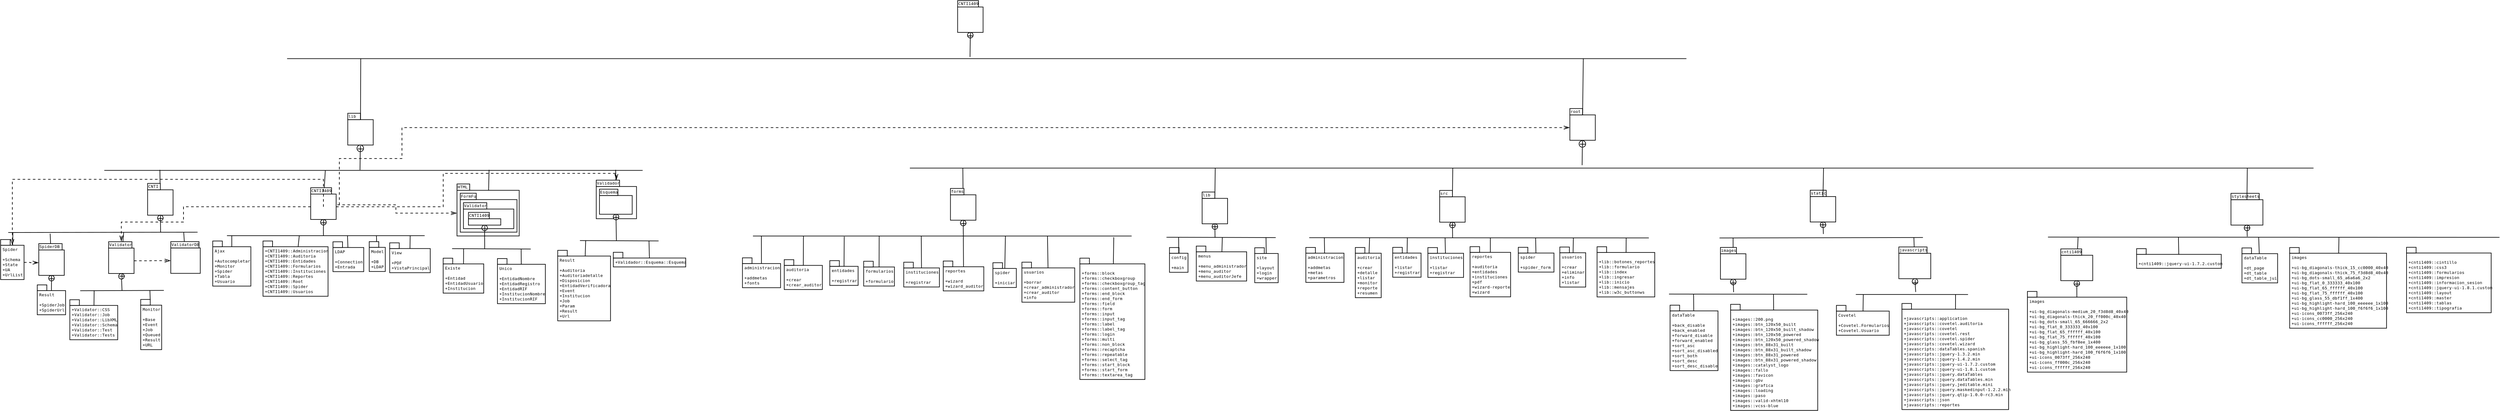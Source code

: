 <?xml version="1.0" encoding="UTF-8"?>
<dia:diagram xmlns:dia="http://www.lysator.liu.se/~alla/dia/">
  <dia:layer name="Fondo" visible="true" active="true">
    <dia:object type="Standard - Line" version="0" id="O0">
      <dia:attribute name="obj_pos">
        <dia:point val="-84.076,13.992"/>
      </dia:attribute>
      <dia:attribute name="obj_bb">
        <dia:rectangle val="-84.126,13.943;0.609,14.043"/>
      </dia:attribute>
      <dia:attribute name="conn_endpoints">
        <dia:point val="-84.076,13.992"/>
        <dia:point val="0.559,13.992"/>
      </dia:attribute>
      <dia:attribute name="numcp">
        <dia:int val="94"/>
      </dia:attribute>
    </dia:object>
    <dia:group>
      <dia:object type="UML - LargePackage" version="0" id="O1">
        <dia:attribute name="obj_pos">
          <dia:point val="-45.8,6"/>
        </dia:attribute>
        <dia:attribute name="obj_bb">
          <dia:rectangle val="-45.85,4.95;-41.75,10.05"/>
        </dia:attribute>
        <dia:attribute name="meta">
          <dia:composite type="dict"/>
        </dia:attribute>
        <dia:attribute name="elem_corner">
          <dia:point val="-45.8,6"/>
        </dia:attribute>
        <dia:attribute name="elem_width">
          <dia:real val="4"/>
        </dia:attribute>
        <dia:attribute name="elem_height">
          <dia:real val="4"/>
        </dia:attribute>
        <dia:attribute name="line_width">
          <dia:real val="0.1"/>
        </dia:attribute>
        <dia:attribute name="line_colour">
          <dia:color val="#000000"/>
        </dia:attribute>
        <dia:attribute name="fill_colour">
          <dia:color val="#ffffff"/>
        </dia:attribute>
        <dia:attribute name="text_colour">
          <dia:color val="#000000"/>
        </dia:attribute>
        <dia:attribute name="stereotype">
          <dia:string>##</dia:string>
        </dia:attribute>
        <dia:attribute name="name">
          <dia:string>#lib#</dia:string>
        </dia:attribute>
      </dia:object>
      <dia:object type="UML - Implements" version="0" id="O2">
        <dia:attribute name="obj_pos">
          <dia:point val="-43.876,13.919"/>
        </dia:attribute>
        <dia:attribute name="obj_bb">
          <dia:rectangle val="-44.396,9.45;-43.256,13.969"/>
        </dia:attribute>
        <dia:attribute name="meta">
          <dia:composite type="dict"/>
        </dia:attribute>
        <dia:attribute name="conn_endpoints">
          <dia:point val="-43.876,13.919"/>
          <dia:point val="-43.826,10.05"/>
        </dia:attribute>
        <dia:attribute name="line_colour">
          <dia:color val="#000000"/>
        </dia:attribute>
        <dia:attribute name="text_colour">
          <dia:color val="#000000"/>
        </dia:attribute>
        <dia:attribute name="text">
          <dia:string>##</dia:string>
        </dia:attribute>
        <dia:attribute name="text_pos">
          <dia:point val="-44.1,10.05"/>
        </dia:attribute>
        <dia:attribute name="diameter">
          <dia:real val="1.039"/>
        </dia:attribute>
        <dia:connections>
          <dia:connection handle="1" to="O1" connection="8"/>
        </dia:connections>
      </dia:object>
      <dia:group>
        <dia:object type="Standard - Line" version="0" id="O3">
          <dia:attribute name="obj_pos">
            <dia:point val="-43.825,10.125"/>
          </dia:attribute>
          <dia:attribute name="obj_bb">
            <dia:rectangle val="-43.876,10.074;-43.762,11.063"/>
          </dia:attribute>
          <dia:attribute name="conn_endpoints">
            <dia:point val="-43.825,10.125"/>
            <dia:point val="-43.812,11.012"/>
          </dia:attribute>
          <dia:attribute name="numcp">
            <dia:int val="1"/>
          </dia:attribute>
        </dia:object>
        <dia:object type="Standard - Line" version="0" id="O4">
          <dia:attribute name="obj_pos">
            <dia:point val="-44.228,10.613"/>
          </dia:attribute>
          <dia:attribute name="obj_bb">
            <dia:rectangle val="-44.278,10.562;-43.322,10.662"/>
          </dia:attribute>
          <dia:attribute name="conn_endpoints">
            <dia:point val="-44.228,10.613"/>
            <dia:point val="-43.372,10.613"/>
          </dia:attribute>
          <dia:attribute name="numcp">
            <dia:int val="1"/>
          </dia:attribute>
        </dia:object>
      </dia:group>
    </dia:group>
    <dia:object type="UML - LargePackage" version="0" id="O5">
      <dia:attribute name="obj_pos">
        <dia:point val="-77.267,17.044"/>
      </dia:attribute>
      <dia:attribute name="obj_bb">
        <dia:rectangle val="-77.317,15.994;-73.217,21.094"/>
      </dia:attribute>
      <dia:attribute name="meta">
        <dia:composite type="dict"/>
      </dia:attribute>
      <dia:attribute name="elem_corner">
        <dia:point val="-77.267,17.044"/>
      </dia:attribute>
      <dia:attribute name="elem_width">
        <dia:real val="4"/>
      </dia:attribute>
      <dia:attribute name="elem_height">
        <dia:real val="4"/>
      </dia:attribute>
      <dia:attribute name="line_width">
        <dia:real val="0.1"/>
      </dia:attribute>
      <dia:attribute name="line_colour">
        <dia:color val="#000000"/>
      </dia:attribute>
      <dia:attribute name="fill_colour">
        <dia:color val="#ffffff"/>
      </dia:attribute>
      <dia:attribute name="text_colour">
        <dia:color val="#000000"/>
      </dia:attribute>
      <dia:attribute name="stereotype">
        <dia:string>##</dia:string>
      </dia:attribute>
      <dia:attribute name="name">
        <dia:string>#CNTI#</dia:string>
      </dia:attribute>
    </dia:object>
    <dia:object type="UML - LargePackage" version="0" id="O6">
      <dia:attribute name="obj_pos">
        <dia:point val="-51.627,17.716"/>
      </dia:attribute>
      <dia:attribute name="obj_bb">
        <dia:rectangle val="-51.678,16.666;-47.578,21.766"/>
      </dia:attribute>
      <dia:attribute name="meta">
        <dia:composite type="dict"/>
      </dia:attribute>
      <dia:attribute name="elem_corner">
        <dia:point val="-51.627,17.716"/>
      </dia:attribute>
      <dia:attribute name="elem_width">
        <dia:real val="4"/>
      </dia:attribute>
      <dia:attribute name="elem_height">
        <dia:real val="4"/>
      </dia:attribute>
      <dia:attribute name="line_width">
        <dia:real val="0.1"/>
      </dia:attribute>
      <dia:attribute name="line_colour">
        <dia:color val="#000000"/>
      </dia:attribute>
      <dia:attribute name="fill_colour">
        <dia:color val="#ffffff"/>
      </dia:attribute>
      <dia:attribute name="text_colour">
        <dia:color val="#000000"/>
      </dia:attribute>
      <dia:attribute name="stereotype">
        <dia:string>##</dia:string>
      </dia:attribute>
      <dia:attribute name="name">
        <dia:string>#CNTI1409#</dia:string>
      </dia:attribute>
    </dia:object>
    <dia:object type="UML - LargePackage" version="0" id="O7">
      <dia:attribute name="obj_pos">
        <dia:point val="-28.628,17.128"/>
      </dia:attribute>
      <dia:attribute name="obj_bb">
        <dia:rectangle val="-28.677,16.078;-18.797,24.363"/>
      </dia:attribute>
      <dia:attribute name="meta">
        <dia:composite type="dict"/>
      </dia:attribute>
      <dia:attribute name="elem_corner">
        <dia:point val="-28.628,17.128"/>
      </dia:attribute>
      <dia:attribute name="elem_width">
        <dia:real val="9.78"/>
      </dia:attribute>
      <dia:attribute name="elem_height">
        <dia:real val="7.184"/>
      </dia:attribute>
      <dia:attribute name="line_width">
        <dia:real val="0.1"/>
      </dia:attribute>
      <dia:attribute name="line_colour">
        <dia:color val="#000000"/>
      </dia:attribute>
      <dia:attribute name="fill_colour">
        <dia:color val="#ffffff"/>
      </dia:attribute>
      <dia:attribute name="text_colour">
        <dia:color val="#000000"/>
      </dia:attribute>
      <dia:attribute name="stereotype">
        <dia:string>##</dia:string>
      </dia:attribute>
      <dia:attribute name="name">
        <dia:string>#HTML#</dia:string>
      </dia:attribute>
    </dia:object>
    <dia:object type="UML - LargePackage" version="0" id="O8">
      <dia:attribute name="obj_pos">
        <dia:point val="-6.734,16.528"/>
      </dia:attribute>
      <dia:attribute name="obj_bb">
        <dia:rectangle val="-6.784,15.478;-0.352,21.646"/>
      </dia:attribute>
      <dia:attribute name="meta">
        <dia:composite type="dict"/>
      </dia:attribute>
      <dia:attribute name="elem_corner">
        <dia:point val="-6.734,16.528"/>
      </dia:attribute>
      <dia:attribute name="elem_width">
        <dia:real val="6.331"/>
      </dia:attribute>
      <dia:attribute name="elem_height">
        <dia:real val="5.068"/>
      </dia:attribute>
      <dia:attribute name="line_width">
        <dia:real val="0.1"/>
      </dia:attribute>
      <dia:attribute name="line_colour">
        <dia:color val="#000000"/>
      </dia:attribute>
      <dia:attribute name="fill_colour">
        <dia:color val="#ffffff"/>
      </dia:attribute>
      <dia:attribute name="text_colour">
        <dia:color val="#000000"/>
      </dia:attribute>
      <dia:attribute name="stereotype">
        <dia:string>##</dia:string>
      </dia:attribute>
      <dia:attribute name="name">
        <dia:string>#Validador#</dia:string>
      </dia:attribute>
    </dia:object>
    <dia:object type="Standard - Line" version="0" id="O9">
      <dia:attribute name="obj_pos">
        <dia:point val="-75.337,13.906"/>
      </dia:attribute>
      <dia:attribute name="obj_bb">
        <dia:rectangle val="-75.388,13.855;-75.257,16.124"/>
      </dia:attribute>
      <dia:attribute name="conn_endpoints">
        <dia:point val="-75.337,13.906"/>
        <dia:point val="-75.307,16.074"/>
      </dia:attribute>
      <dia:attribute name="numcp">
        <dia:int val="1"/>
      </dia:attribute>
      <dia:connections>
        <dia:connection handle="1" to="O5" connection="8"/>
      </dia:connections>
    </dia:object>
    <dia:object type="Standard - Line" version="0" id="O10">
      <dia:attribute name="obj_pos">
        <dia:point val="-49.331,13.992"/>
      </dia:attribute>
      <dia:attribute name="obj_bb">
        <dia:rectangle val="-49.543,13.94;-49.278,16.719"/>
      </dia:attribute>
      <dia:attribute name="conn_endpoints">
        <dia:point val="-49.331,13.992"/>
        <dia:point val="-49.49,16.666"/>
      </dia:attribute>
      <dia:attribute name="numcp">
        <dia:int val="1"/>
      </dia:attribute>
      <dia:connections>
        <dia:connection handle="0" to="O0" connection="38"/>
      </dia:connections>
    </dia:object>
    <dia:object type="Standard - Line" version="0" id="O11">
      <dia:attribute name="obj_pos">
        <dia:point val="-23.585,13.902"/>
      </dia:attribute>
      <dia:attribute name="obj_bb">
        <dia:rectangle val="-23.685,13.851;-23.534,16.13"/>
      </dia:attribute>
      <dia:attribute name="conn_endpoints">
        <dia:point val="-23.585,13.902"/>
        <dia:point val="-23.634,16.079"/>
      </dia:attribute>
      <dia:attribute name="numcp">
        <dia:int val="1"/>
      </dia:attribute>
      <dia:connections>
        <dia:connection handle="1" to="O7" connection="8"/>
      </dia:connections>
    </dia:object>
    <dia:object type="Standard - Line" version="0" id="O12">
      <dia:attribute name="obj_pos">
        <dia:point val="-3.68,13.901"/>
      </dia:attribute>
      <dia:attribute name="obj_bb">
        <dia:rectangle val="-3.731,13.85;-3.595,15.529"/>
      </dia:attribute>
      <dia:attribute name="conn_endpoints">
        <dia:point val="-3.68,13.901"/>
        <dia:point val="-3.646,15.478"/>
      </dia:attribute>
      <dia:attribute name="numcp">
        <dia:int val="1"/>
      </dia:attribute>
      <dia:connections>
        <dia:connection handle="1" to="O8" connection="8"/>
      </dia:connections>
    </dia:object>
    <dia:object type="Standard - Line" version="0" id="O13">
      <dia:attribute name="obj_pos">
        <dia:point val="-99.176,23.769"/>
      </dia:attribute>
      <dia:attribute name="obj_bb">
        <dia:rectangle val="-99.226,23.669;-69.363,23.819"/>
      </dia:attribute>
      <dia:attribute name="conn_endpoints">
        <dia:point val="-99.176,23.769"/>
        <dia:point val="-69.413,23.719"/>
      </dia:attribute>
      <dia:attribute name="numcp">
        <dia:int val="40"/>
      </dia:attribute>
      <dia:attribute name="line_width">
        <dia:real val="0.1"/>
      </dia:attribute>
    </dia:object>
    <dia:object type="UML - SmallPackage" version="0" id="O14">
      <dia:attribute name="obj_pos">
        <dia:point val="-100.376,25.778"/>
      </dia:attribute>
      <dia:attribute name="obj_bb">
        <dia:rectangle val="-100.426,24.828;-96.646,31.228"/>
      </dia:attribute>
      <dia:attribute name="meta">
        <dia:composite type="dict"/>
      </dia:attribute>
      <dia:attribute name="elem_corner">
        <dia:point val="-100.376,25.778"/>
      </dia:attribute>
      <dia:attribute name="elem_width">
        <dia:real val="3.68"/>
      </dia:attribute>
      <dia:attribute name="elem_height">
        <dia:real val="5.4"/>
      </dia:attribute>
      <dia:attribute name="line_width">
        <dia:real val="0.1"/>
      </dia:attribute>
      <dia:attribute name="line_colour">
        <dia:color val="#000000"/>
      </dia:attribute>
      <dia:attribute name="fill_colour">
        <dia:color val="#ffffff"/>
      </dia:attribute>
      <dia:attribute name="stereotype">
        <dia:string>##</dia:string>
      </dia:attribute>
      <dia:attribute name="text">
        <dia:composite type="text">
          <dia:attribute name="string">
            <dia:string>#Spider

+Schema
+State
+UA
+UrlList#</dia:string>
          </dia:attribute>
          <dia:attribute name="font">
            <dia:font family="monospace" style="0" name="Courier"/>
          </dia:attribute>
          <dia:attribute name="height">
            <dia:real val="0.8"/>
          </dia:attribute>
          <dia:attribute name="pos">
            <dia:point val="-100.076,26.673"/>
          </dia:attribute>
          <dia:attribute name="color">
            <dia:color val="#000000"/>
          </dia:attribute>
          <dia:attribute name="alignment">
            <dia:enum val="0"/>
          </dia:attribute>
        </dia:composite>
      </dia:attribute>
    </dia:object>
    <dia:object type="Standard - Line" version="0" id="O15">
      <dia:attribute name="obj_pos">
        <dia:point val="-98.45,23.767"/>
      </dia:attribute>
      <dia:attribute name="obj_bb">
        <dia:rectangle val="-98.52,23.717;-98.399,24.88"/>
      </dia:attribute>
      <dia:attribute name="conn_endpoints">
        <dia:point val="-98.45,23.767"/>
        <dia:point val="-98.469,24.829"/>
      </dia:attribute>
      <dia:attribute name="numcp">
        <dia:int val="1"/>
      </dia:attribute>
      <dia:connections>
        <dia:connection handle="0" to="O13" connection="0"/>
        <dia:connection handle="1" to="O14" connection="8"/>
      </dia:connections>
    </dia:object>
    <dia:object type="UML - LargePackage" version="0" id="O16">
      <dia:attribute name="obj_pos">
        <dia:point val="-94.376,26.516"/>
      </dia:attribute>
      <dia:attribute name="obj_bb">
        <dia:rectangle val="-94.426,25.466;-90.326,30.566"/>
      </dia:attribute>
      <dia:attribute name="meta">
        <dia:composite type="dict"/>
      </dia:attribute>
      <dia:attribute name="elem_corner">
        <dia:point val="-94.376,26.516"/>
      </dia:attribute>
      <dia:attribute name="elem_width">
        <dia:real val="4"/>
      </dia:attribute>
      <dia:attribute name="elem_height">
        <dia:real val="4"/>
      </dia:attribute>
      <dia:attribute name="line_width">
        <dia:real val="0.1"/>
      </dia:attribute>
      <dia:attribute name="line_colour">
        <dia:color val="#000000"/>
      </dia:attribute>
      <dia:attribute name="fill_colour">
        <dia:color val="#ffffff"/>
      </dia:attribute>
      <dia:attribute name="text_colour">
        <dia:color val="#000000"/>
      </dia:attribute>
      <dia:attribute name="stereotype">
        <dia:string>##</dia:string>
      </dia:attribute>
      <dia:attribute name="name">
        <dia:string>#SpiderDB #</dia:string>
      </dia:attribute>
    </dia:object>
    <dia:object type="Standard - Line" version="0" id="O17">
      <dia:attribute name="obj_pos">
        <dia:point val="-92.593,23.958"/>
      </dia:attribute>
      <dia:attribute name="obj_bb">
        <dia:rectangle val="-92.645,23.905;-92.468,25.518"/>
      </dia:attribute>
      <dia:attribute name="conn_endpoints">
        <dia:point val="-92.593,23.958"/>
        <dia:point val="-92.521,25.466"/>
      </dia:attribute>
      <dia:attribute name="numcp">
        <dia:int val="1"/>
      </dia:attribute>
      <dia:connections>
        <dia:connection handle="1" to="O16" connection="8"/>
      </dia:connections>
    </dia:object>
    <dia:object type="UML - Implements" version="0" id="O18">
      <dia:attribute name="obj_pos">
        <dia:point val="-75.221,23.729"/>
      </dia:attribute>
      <dia:attribute name="obj_bb">
        <dia:rectangle val="-75.757,20.444;-74.776,23.779"/>
      </dia:attribute>
      <dia:attribute name="meta">
        <dia:composite type="dict"/>
      </dia:attribute>
      <dia:attribute name="conn_endpoints">
        <dia:point val="-75.221,23.729"/>
        <dia:point val="-75.267,21.044"/>
      </dia:attribute>
      <dia:attribute name="line_colour">
        <dia:color val="#000000"/>
      </dia:attribute>
      <dia:attribute name="text_colour">
        <dia:color val="#000000"/>
      </dia:attribute>
      <dia:attribute name="text">
        <dia:string>##</dia:string>
      </dia:attribute>
      <dia:attribute name="text_pos">
        <dia:point val="-75.567,21.044"/>
      </dia:attribute>
      <dia:attribute name="diameter">
        <dia:real val="0.879"/>
      </dia:attribute>
      <dia:connections>
        <dia:connection handle="0" to="O13" connection="32"/>
        <dia:connection handle="1" to="O5" connection="6"/>
      </dia:connections>
    </dia:object>
    <dia:group>
      <dia:object type="Standard - Line" version="0" id="O19">
        <dia:attribute name="obj_pos">
          <dia:point val="-75.26,21.073"/>
        </dia:attribute>
        <dia:attribute name="obj_bb">
          <dia:rectangle val="-75.311,21.022;-75.197,22.011"/>
        </dia:attribute>
        <dia:attribute name="conn_endpoints">
          <dia:point val="-75.26,21.073"/>
          <dia:point val="-75.248,21.96"/>
        </dia:attribute>
        <dia:attribute name="numcp">
          <dia:int val="1"/>
        </dia:attribute>
      </dia:object>
      <dia:object type="Standard - Line" version="0" id="O20">
        <dia:attribute name="obj_pos">
          <dia:point val="-75.663,21.56"/>
        </dia:attribute>
        <dia:attribute name="obj_bb">
          <dia:rectangle val="-75.713,21.51;-74.757,21.61"/>
        </dia:attribute>
        <dia:attribute name="conn_endpoints">
          <dia:point val="-75.663,21.56"/>
          <dia:point val="-74.807,21.56"/>
        </dia:attribute>
        <dia:attribute name="numcp">
          <dia:int val="1"/>
        </dia:attribute>
      </dia:object>
    </dia:group>
    <dia:object type="UML - Implements" version="0" id="O21">
      <dia:attribute name="obj_pos">
        <dia:point val="-92.39,32.916"/>
      </dia:attribute>
      <dia:attribute name="obj_bb">
        <dia:rectangle val="-92.865,29.916;-91.886,32.966"/>
      </dia:attribute>
      <dia:attribute name="meta">
        <dia:composite type="dict"/>
      </dia:attribute>
      <dia:attribute name="conn_endpoints">
        <dia:point val="-92.39,32.916"/>
        <dia:point val="-92.376,30.516"/>
      </dia:attribute>
      <dia:attribute name="line_colour">
        <dia:color val="#000000"/>
      </dia:attribute>
      <dia:attribute name="text_colour">
        <dia:color val="#000000"/>
      </dia:attribute>
      <dia:attribute name="text">
        <dia:string>##</dia:string>
      </dia:attribute>
      <dia:attribute name="text_pos">
        <dia:point val="-92.676,30.516"/>
      </dia:attribute>
      <dia:attribute name="diameter">
        <dia:real val="0.879"/>
      </dia:attribute>
      <dia:connections>
        <dia:connection handle="0" to="O24" connection="1"/>
        <dia:connection handle="1" to="O16" connection="6"/>
      </dia:connections>
    </dia:object>
    <dia:group>
      <dia:object type="Standard - Line" version="0" id="O22">
        <dia:attribute name="obj_pos">
          <dia:point val="-92.378,30.554"/>
        </dia:attribute>
        <dia:attribute name="obj_bb">
          <dia:rectangle val="-92.428,30.503;-92.314,31.492"/>
        </dia:attribute>
        <dia:attribute name="conn_endpoints">
          <dia:point val="-92.378,30.554"/>
          <dia:point val="-92.365,31.441"/>
        </dia:attribute>
        <dia:attribute name="numcp">
          <dia:int val="1"/>
        </dia:attribute>
      </dia:object>
      <dia:object type="Standard - Line" version="0" id="O23">
        <dia:attribute name="obj_pos">
          <dia:point val="-92.781,31.041"/>
        </dia:attribute>
        <dia:attribute name="obj_bb">
          <dia:rectangle val="-92.831,30.991;-91.874,31.091"/>
        </dia:attribute>
        <dia:attribute name="conn_endpoints">
          <dia:point val="-92.781,31.041"/>
          <dia:point val="-91.924,31.041"/>
        </dia:attribute>
        <dia:attribute name="numcp">
          <dia:int val="1"/>
        </dia:attribute>
      </dia:object>
    </dia:group>
    <dia:object type="UML - SmallPackage" version="0" id="O24">
      <dia:attribute name="obj_pos">
        <dia:point val="-94.615,32.916"/>
      </dia:attribute>
      <dia:attribute name="obj_bb">
        <dia:rectangle val="-94.665,31.966;-90.115,36.766"/>
      </dia:attribute>
      <dia:attribute name="meta">
        <dia:composite type="dict"/>
      </dia:attribute>
      <dia:attribute name="elem_corner">
        <dia:point val="-94.615,32.916"/>
      </dia:attribute>
      <dia:attribute name="elem_width">
        <dia:real val="4.45"/>
      </dia:attribute>
      <dia:attribute name="elem_height">
        <dia:real val="3.8"/>
      </dia:attribute>
      <dia:attribute name="line_width">
        <dia:real val="0.1"/>
      </dia:attribute>
      <dia:attribute name="line_colour">
        <dia:color val="#000000"/>
      </dia:attribute>
      <dia:attribute name="fill_colour">
        <dia:color val="#ffffff"/>
      </dia:attribute>
      <dia:attribute name="stereotype">
        <dia:string>##</dia:string>
      </dia:attribute>
      <dia:attribute name="text">
        <dia:composite type="text">
          <dia:attribute name="string">
            <dia:string>#Result

+SpiderJob
+SpiderUrl#</dia:string>
          </dia:attribute>
          <dia:attribute name="font">
            <dia:font family="monospace" style="0" name="Courier"/>
          </dia:attribute>
          <dia:attribute name="height">
            <dia:real val="0.8"/>
          </dia:attribute>
          <dia:attribute name="pos">
            <dia:point val="-94.315,33.811"/>
          </dia:attribute>
          <dia:attribute name="color">
            <dia:color val="#000000"/>
          </dia:attribute>
          <dia:attribute name="alignment">
            <dia:enum val="0"/>
          </dia:attribute>
        </dia:composite>
      </dia:attribute>
    </dia:object>
    <dia:object type="UML - LargePackage" version="0" id="O25">
      <dia:attribute name="obj_pos">
        <dia:point val="-83.401,26.222"/>
      </dia:attribute>
      <dia:attribute name="obj_bb">
        <dia:rectangle val="-83.451,25.172;-79.352,30.272"/>
      </dia:attribute>
      <dia:attribute name="meta">
        <dia:composite type="dict"/>
      </dia:attribute>
      <dia:attribute name="elem_corner">
        <dia:point val="-83.401,26.222"/>
      </dia:attribute>
      <dia:attribute name="elem_width">
        <dia:real val="4"/>
      </dia:attribute>
      <dia:attribute name="elem_height">
        <dia:real val="4"/>
      </dia:attribute>
      <dia:attribute name="line_width">
        <dia:real val="0.1"/>
      </dia:attribute>
      <dia:attribute name="line_colour">
        <dia:color val="#000000"/>
      </dia:attribute>
      <dia:attribute name="fill_colour">
        <dia:color val="#ffffff"/>
      </dia:attribute>
      <dia:attribute name="text_colour">
        <dia:color val="#000000"/>
      </dia:attribute>
      <dia:attribute name="stereotype">
        <dia:string>##</dia:string>
      </dia:attribute>
      <dia:attribute name="name">
        <dia:string>#Validator#</dia:string>
      </dia:attribute>
    </dia:object>
    <dia:object type="Standard - Line" version="0" id="O26">
      <dia:attribute name="obj_pos">
        <dia:point val="-81.028,23.738"/>
      </dia:attribute>
      <dia:attribute name="obj_bb">
        <dia:rectangle val="-81.201,23.684;-80.974,25.227"/>
      </dia:attribute>
      <dia:attribute name="conn_endpoints">
        <dia:point val="-81.028,23.738"/>
        <dia:point val="-81.147,25.174"/>
      </dia:attribute>
      <dia:attribute name="numcp">
        <dia:int val="1"/>
      </dia:attribute>
      <dia:connections>
        <dia:connection handle="0" to="O13" connection="24"/>
        <dia:connection handle="1" to="O25" connection="8"/>
      </dia:connections>
    </dia:object>
    <dia:object type="UML - Implements" version="0" id="O27">
      <dia:attribute name="obj_pos">
        <dia:point val="-81.292,32.909"/>
      </dia:attribute>
      <dia:attribute name="obj_bb">
        <dia:rectangle val="-81.893,29.622;-80.91,32.961"/>
      </dia:attribute>
      <dia:attribute name="meta">
        <dia:composite type="dict"/>
      </dia:attribute>
      <dia:attribute name="conn_endpoints">
        <dia:point val="-81.292,32.909"/>
        <dia:point val="-81.401,30.222"/>
      </dia:attribute>
      <dia:attribute name="line_colour">
        <dia:color val="#000000"/>
      </dia:attribute>
      <dia:attribute name="text_colour">
        <dia:color val="#000000"/>
      </dia:attribute>
      <dia:attribute name="text">
        <dia:string>##</dia:string>
      </dia:attribute>
      <dia:attribute name="text_pos">
        <dia:point val="-81.701,30.222"/>
      </dia:attribute>
      <dia:attribute name="diameter">
        <dia:real val="0.879"/>
      </dia:attribute>
      <dia:connections>
        <dia:connection handle="0" to="O30" connection="2"/>
        <dia:connection handle="1" to="O25" connection="6"/>
      </dia:connections>
    </dia:object>
    <dia:group>
      <dia:object type="Standard - Line" version="0" id="O28">
        <dia:attribute name="obj_pos">
          <dia:point val="-81.304,30.161"/>
        </dia:attribute>
        <dia:attribute name="obj_bb">
          <dia:rectangle val="-81.354,30.11;-81.24,31.099"/>
        </dia:attribute>
        <dia:attribute name="conn_endpoints">
          <dia:point val="-81.304,30.161"/>
          <dia:point val="-81.291,31.048"/>
        </dia:attribute>
        <dia:attribute name="numcp">
          <dia:int val="1"/>
        </dia:attribute>
      </dia:object>
      <dia:object type="Standard - Line" version="0" id="O29">
        <dia:attribute name="obj_pos">
          <dia:point val="-81.707,30.648"/>
        </dia:attribute>
        <dia:attribute name="obj_bb">
          <dia:rectangle val="-81.757,30.598;-80.8,30.698"/>
        </dia:attribute>
        <dia:attribute name="conn_endpoints">
          <dia:point val="-81.707,30.648"/>
          <dia:point val="-80.85,30.648"/>
        </dia:attribute>
        <dia:attribute name="numcp">
          <dia:int val="1"/>
        </dia:attribute>
      </dia:object>
    </dia:group>
    <dia:object type="Standard - Line" version="0" id="O30">
      <dia:attribute name="obj_pos">
        <dia:point val="-87.867,32.934"/>
      </dia:attribute>
      <dia:attribute name="obj_bb">
        <dia:rectangle val="-87.917,32.834;-74.667,32.985"/>
      </dia:attribute>
      <dia:attribute name="conn_endpoints">
        <dia:point val="-87.867,32.934"/>
        <dia:point val="-74.717,32.884"/>
      </dia:attribute>
      <dia:attribute name="numcp">
        <dia:int val="5"/>
      </dia:attribute>
    </dia:object>
    <dia:object type="Standard - Line" version="0" id="O31">
      <dia:attribute name="obj_pos">
        <dia:point val="-85.675,32.926"/>
      </dia:attribute>
      <dia:attribute name="obj_bb">
        <dia:rectangle val="-85.742,32.876;-85.625,34.37"/>
      </dia:attribute>
      <dia:attribute name="conn_endpoints">
        <dia:point val="-85.675,32.926"/>
        <dia:point val="-85.691,34.319"/>
      </dia:attribute>
      <dia:attribute name="numcp">
        <dia:int val="1"/>
      </dia:attribute>
      <dia:connections>
        <dia:connection handle="0" to="O30" connection="0"/>
        <dia:connection handle="1" to="O34" connection="8"/>
      </dia:connections>
    </dia:object>
    <dia:object type="UML - SmallPackage" version="0" id="O32">
      <dia:attribute name="obj_pos">
        <dia:point val="-78.354,35.207"/>
      </dia:attribute>
      <dia:attribute name="obj_bb">
        <dia:rectangle val="-78.404,34.257;-75.009,42.257"/>
      </dia:attribute>
      <dia:attribute name="meta">
        <dia:composite type="dict"/>
      </dia:attribute>
      <dia:attribute name="elem_corner">
        <dia:point val="-78.354,35.207"/>
      </dia:attribute>
      <dia:attribute name="elem_width">
        <dia:real val="3.295"/>
      </dia:attribute>
      <dia:attribute name="elem_height">
        <dia:real val="7"/>
      </dia:attribute>
      <dia:attribute name="line_width">
        <dia:real val="0.1"/>
      </dia:attribute>
      <dia:attribute name="line_colour">
        <dia:color val="#000000"/>
      </dia:attribute>
      <dia:attribute name="fill_colour">
        <dia:color val="#ffffff"/>
      </dia:attribute>
      <dia:attribute name="stereotype">
        <dia:string>##</dia:string>
      </dia:attribute>
      <dia:attribute name="text">
        <dia:composite type="text">
          <dia:attribute name="string">
            <dia:string>#Monitor

+Base
+Event
+Job
+Queued
+Result
+URL#</dia:string>
          </dia:attribute>
          <dia:attribute name="font">
            <dia:font family="monospace" style="0" name="Courier"/>
          </dia:attribute>
          <dia:attribute name="height">
            <dia:real val="0.8"/>
          </dia:attribute>
          <dia:attribute name="pos">
            <dia:point val="-78.054,36.102"/>
          </dia:attribute>
          <dia:attribute name="color">
            <dia:color val="#000000"/>
          </dia:attribute>
          <dia:attribute name="alignment">
            <dia:enum val="0"/>
          </dia:attribute>
        </dia:composite>
      </dia:attribute>
    </dia:object>
    <dia:object type="Standard - Line" version="0" id="O33">
      <dia:attribute name="obj_pos">
        <dia:point val="-76.909,32.893"/>
      </dia:attribute>
      <dia:attribute name="obj_bb">
        <dia:rectangle val="-76.96,32.841;-76.809,34.309"/>
      </dia:attribute>
      <dia:attribute name="conn_endpoints">
        <dia:point val="-76.909,32.893"/>
        <dia:point val="-76.861,34.258"/>
      </dia:attribute>
      <dia:attribute name="numcp">
        <dia:int val="1"/>
      </dia:attribute>
      <dia:connections>
        <dia:connection handle="0" to="O30" connection="4"/>
        <dia:connection handle="1" to="O32" connection="8"/>
      </dia:connections>
    </dia:object>
    <dia:object type="UML - SmallPackage" version="0" id="O34">
      <dia:attribute name="obj_pos">
        <dia:point val="-89.498,35.25"/>
      </dia:attribute>
      <dia:attribute name="obj_bb">
        <dia:rectangle val="-89.548,34.3;-81.918,40.7"/>
      </dia:attribute>
      <dia:attribute name="meta">
        <dia:composite type="dict"/>
      </dia:attribute>
      <dia:attribute name="elem_corner">
        <dia:point val="-89.498,35.25"/>
      </dia:attribute>
      <dia:attribute name="elem_width">
        <dia:real val="7.53"/>
      </dia:attribute>
      <dia:attribute name="elem_height">
        <dia:real val="5.4"/>
      </dia:attribute>
      <dia:attribute name="line_width">
        <dia:real val="0.1"/>
      </dia:attribute>
      <dia:attribute name="line_colour">
        <dia:color val="#000000"/>
      </dia:attribute>
      <dia:attribute name="fill_colour">
        <dia:color val="#ffffff"/>
      </dia:attribute>
      <dia:attribute name="stereotype">
        <dia:string>##</dia:string>
      </dia:attribute>
      <dia:attribute name="text">
        <dia:composite type="text">
          <dia:attribute name="string">
            <dia:string>#+Validator::CSS
+Validator::Job
+Validator::LibXML
+Validator::Schema
+Validator::Test
+Validator::Tests#</dia:string>
          </dia:attribute>
          <dia:attribute name="font">
            <dia:font family="monospace" style="0" name="Courier"/>
          </dia:attribute>
          <dia:attribute name="height">
            <dia:real val="0.8"/>
          </dia:attribute>
          <dia:attribute name="pos">
            <dia:point val="-89.198,36.145"/>
          </dia:attribute>
          <dia:attribute name="color">
            <dia:color val="#000000"/>
          </dia:attribute>
          <dia:attribute name="alignment">
            <dia:enum val="0"/>
          </dia:attribute>
        </dia:composite>
      </dia:attribute>
    </dia:object>
    <dia:object type="UML - LargePackage" version="0" id="O35">
      <dia:attribute name="obj_pos">
        <dia:point val="-73.625,26.201"/>
      </dia:attribute>
      <dia:attribute name="obj_bb">
        <dia:rectangle val="-73.675,25.151;-68.94,30.251"/>
      </dia:attribute>
      <dia:attribute name="meta">
        <dia:composite type="dict"/>
      </dia:attribute>
      <dia:attribute name="elem_corner">
        <dia:point val="-73.625,26.201"/>
      </dia:attribute>
      <dia:attribute name="elem_width">
        <dia:real val="4.635"/>
      </dia:attribute>
      <dia:attribute name="elem_height">
        <dia:real val="4"/>
      </dia:attribute>
      <dia:attribute name="line_width">
        <dia:real val="0.1"/>
      </dia:attribute>
      <dia:attribute name="line_colour">
        <dia:color val="#000000"/>
      </dia:attribute>
      <dia:attribute name="fill_colour">
        <dia:color val="#ffffff"/>
      </dia:attribute>
      <dia:attribute name="text_colour">
        <dia:color val="#000000"/>
      </dia:attribute>
      <dia:attribute name="stereotype">
        <dia:string>##</dia:string>
      </dia:attribute>
      <dia:attribute name="name">
        <dia:string>#ValidatorDB#</dia:string>
      </dia:attribute>
    </dia:object>
    <dia:object type="Standard - Line" version="0" id="O36">
      <dia:attribute name="obj_pos">
        <dia:point val="-71.591,23.722"/>
      </dia:attribute>
      <dia:attribute name="obj_bb">
        <dia:rectangle val="-71.644,23.669;-71.448,25.204"/>
      </dia:attribute>
      <dia:attribute name="conn_endpoints">
        <dia:point val="-71.591,23.722"/>
        <dia:point val="-71.501,25.151"/>
      </dia:attribute>
      <dia:attribute name="numcp">
        <dia:int val="1"/>
      </dia:attribute>
      <dia:connections>
        <dia:connection handle="0" to="O13" connection="37"/>
        <dia:connection handle="1" to="O35" connection="8"/>
      </dia:connections>
    </dia:object>
    <dia:object type="Standard - Line" version="0" id="O37">
      <dia:attribute name="obj_pos">
        <dia:point val="-64.793,24.269"/>
      </dia:attribute>
      <dia:attribute name="obj_bb">
        <dia:rectangle val="-64.843,24.219;-33.663,24.319"/>
      </dia:attribute>
      <dia:attribute name="conn_endpoints">
        <dia:point val="-64.793,24.269"/>
        <dia:point val="-33.714,24.269"/>
      </dia:attribute>
      <dia:attribute name="numcp">
        <dia:int val="40"/>
      </dia:attribute>
      <dia:attribute name="line_width">
        <dia:real val="0.1"/>
      </dia:attribute>
    </dia:object>
    <dia:object type="UML - Implements" version="0" id="O38">
      <dia:attribute name="obj_pos">
        <dia:point val="-49.632,24.269"/>
      </dia:attribute>
      <dia:attribute name="obj_bb">
        <dia:rectangle val="-50.117,21.116;-49.138,24.319"/>
      </dia:attribute>
      <dia:attribute name="meta">
        <dia:composite type="dict"/>
      </dia:attribute>
      <dia:attribute name="conn_endpoints">
        <dia:point val="-49.632,24.269"/>
        <dia:point val="-49.627,21.716"/>
      </dia:attribute>
      <dia:attribute name="line_colour">
        <dia:color val="#000000"/>
      </dia:attribute>
      <dia:attribute name="text_colour">
        <dia:color val="#000000"/>
      </dia:attribute>
      <dia:attribute name="text">
        <dia:string>##</dia:string>
      </dia:attribute>
      <dia:attribute name="text_pos">
        <dia:point val="-49.928,21.716"/>
      </dia:attribute>
      <dia:attribute name="diameter">
        <dia:real val="0.879"/>
      </dia:attribute>
      <dia:connections>
        <dia:connection handle="0" to="O37" connection="19"/>
        <dia:connection handle="1" to="O6" connection="6"/>
      </dia:connections>
    </dia:object>
    <dia:group>
      <dia:object type="Standard - Line" version="0" id="O39">
        <dia:attribute name="obj_pos">
          <dia:point val="-49.603,21.747"/>
        </dia:attribute>
        <dia:attribute name="obj_bb">
          <dia:rectangle val="-49.654,21.697;-49.54,22.686"/>
        </dia:attribute>
        <dia:attribute name="conn_endpoints">
          <dia:point val="-49.603,21.747"/>
          <dia:point val="-49.591,22.635"/>
        </dia:attribute>
        <dia:attribute name="numcp">
          <dia:int val="1"/>
        </dia:attribute>
      </dia:object>
      <dia:object type="Standard - Line" version="0" id="O40">
        <dia:attribute name="obj_pos">
          <dia:point val="-50.006,22.235"/>
        </dia:attribute>
        <dia:attribute name="obj_bb">
          <dia:rectangle val="-50.056,22.185;-49.1,22.285"/>
        </dia:attribute>
        <dia:attribute name="conn_endpoints">
          <dia:point val="-50.006,22.235"/>
          <dia:point val="-49.15,22.235"/>
        </dia:attribute>
        <dia:attribute name="numcp">
          <dia:int val="1"/>
        </dia:attribute>
      </dia:object>
    </dia:group>
    <dia:object type="UML - SmallPackage" version="0" id="O41">
      <dia:attribute name="obj_pos">
        <dia:point val="-67.026,26.006"/>
      </dia:attribute>
      <dia:attribute name="obj_bb">
        <dia:rectangle val="-67.076,25.056;-60.986,32.256"/>
      </dia:attribute>
      <dia:attribute name="meta">
        <dia:composite type="dict"/>
      </dia:attribute>
      <dia:attribute name="elem_corner">
        <dia:point val="-67.026,26.006"/>
      </dia:attribute>
      <dia:attribute name="elem_width">
        <dia:real val="5.99"/>
      </dia:attribute>
      <dia:attribute name="elem_height">
        <dia:real val="6.2"/>
      </dia:attribute>
      <dia:attribute name="line_width">
        <dia:real val="0.1"/>
      </dia:attribute>
      <dia:attribute name="line_colour">
        <dia:color val="#000000"/>
      </dia:attribute>
      <dia:attribute name="fill_colour">
        <dia:color val="#ffffff"/>
      </dia:attribute>
      <dia:attribute name="stereotype">
        <dia:string>##</dia:string>
      </dia:attribute>
      <dia:attribute name="text">
        <dia:composite type="text">
          <dia:attribute name="string">
            <dia:string>#Ajax

+Autocompletar
+Monitor
+Spider
+Tabla
+Usuario#</dia:string>
          </dia:attribute>
          <dia:attribute name="font">
            <dia:font family="monospace" style="0" name="Courier"/>
          </dia:attribute>
          <dia:attribute name="height">
            <dia:real val="0.8"/>
          </dia:attribute>
          <dia:attribute name="pos">
            <dia:point val="-66.726,26.901"/>
          </dia:attribute>
          <dia:attribute name="color">
            <dia:color val="#000000"/>
          </dia:attribute>
          <dia:attribute name="alignment">
            <dia:enum val="0"/>
          </dia:attribute>
        </dia:composite>
      </dia:attribute>
    </dia:object>
    <dia:object type="UML - SmallPackage" version="0" id="O42">
      <dia:attribute name="obj_pos">
        <dia:point val="-59.126,26.006"/>
      </dia:attribute>
      <dia:attribute name="obj_bb">
        <dia:rectangle val="-59.176,25.056;-48.851,33.856"/>
      </dia:attribute>
      <dia:attribute name="meta">
        <dia:composite type="dict"/>
      </dia:attribute>
      <dia:attribute name="elem_corner">
        <dia:point val="-59.126,26.006"/>
      </dia:attribute>
      <dia:attribute name="elem_width">
        <dia:real val="10.225"/>
      </dia:attribute>
      <dia:attribute name="elem_height">
        <dia:real val="7.8"/>
      </dia:attribute>
      <dia:attribute name="line_width">
        <dia:real val="0.1"/>
      </dia:attribute>
      <dia:attribute name="line_colour">
        <dia:color val="#000000"/>
      </dia:attribute>
      <dia:attribute name="fill_colour">
        <dia:color val="#ffffff"/>
      </dia:attribute>
      <dia:attribute name="stereotype">
        <dia:string>##</dia:string>
      </dia:attribute>
      <dia:attribute name="text">
        <dia:composite type="text">
          <dia:attribute name="string">
            <dia:string>#+CNTI1409::Administracion
+CNTI1409::Auditoria
+CNTI1409::Entidades
+CNTI1409::Formularios
+CNTI1409::Instituciones
+CNTI1409::Reportes
+CNTI1409::Root
+CNTI1409::Spider
+CNTI1409::Usuarios#</dia:string>
          </dia:attribute>
          <dia:attribute name="font">
            <dia:font family="monospace" style="0" name="Courier"/>
          </dia:attribute>
          <dia:attribute name="height">
            <dia:real val="0.8"/>
          </dia:attribute>
          <dia:attribute name="pos">
            <dia:point val="-58.826,26.901"/>
          </dia:attribute>
          <dia:attribute name="color">
            <dia:color val="#000000"/>
          </dia:attribute>
          <dia:attribute name="alignment">
            <dia:enum val="0"/>
          </dia:attribute>
        </dia:composite>
      </dia:attribute>
    </dia:object>
    <dia:object type="UML - SmallPackage" version="0" id="O43">
      <dia:attribute name="obj_pos">
        <dia:point val="-48.126,26.131"/>
      </dia:attribute>
      <dia:attribute name="obj_bb">
        <dia:rectangle val="-48.176,25.181;-43.241,29.981"/>
      </dia:attribute>
      <dia:attribute name="meta">
        <dia:composite type="dict"/>
      </dia:attribute>
      <dia:attribute name="elem_corner">
        <dia:point val="-48.126,26.131"/>
      </dia:attribute>
      <dia:attribute name="elem_width">
        <dia:real val="4.835"/>
      </dia:attribute>
      <dia:attribute name="elem_height">
        <dia:real val="3.8"/>
      </dia:attribute>
      <dia:attribute name="line_width">
        <dia:real val="0.1"/>
      </dia:attribute>
      <dia:attribute name="line_colour">
        <dia:color val="#000000"/>
      </dia:attribute>
      <dia:attribute name="fill_colour">
        <dia:color val="#ffffff"/>
      </dia:attribute>
      <dia:attribute name="stereotype">
        <dia:string>##</dia:string>
      </dia:attribute>
      <dia:attribute name="text">
        <dia:composite type="text">
          <dia:attribute name="string">
            <dia:string>#LDAP

+Connection
+Entrada#</dia:string>
          </dia:attribute>
          <dia:attribute name="font">
            <dia:font family="monospace" style="0" name="Courier"/>
          </dia:attribute>
          <dia:attribute name="height">
            <dia:real val="0.8"/>
          </dia:attribute>
          <dia:attribute name="pos">
            <dia:point val="-47.826,27.026"/>
          </dia:attribute>
          <dia:attribute name="color">
            <dia:color val="#000000"/>
          </dia:attribute>
          <dia:attribute name="alignment">
            <dia:enum val="0"/>
          </dia:attribute>
        </dia:composite>
      </dia:attribute>
    </dia:object>
    <dia:object type="UML - SmallPackage" version="0" id="O44">
      <dia:attribute name="obj_pos">
        <dia:point val="-42.426,26.106"/>
      </dia:attribute>
      <dia:attribute name="obj_bb">
        <dia:rectangle val="-42.476,25.156;-39.851,29.956"/>
      </dia:attribute>
      <dia:attribute name="meta">
        <dia:composite type="dict"/>
      </dia:attribute>
      <dia:attribute name="elem_corner">
        <dia:point val="-42.426,26.106"/>
      </dia:attribute>
      <dia:attribute name="elem_width">
        <dia:real val="2.525"/>
      </dia:attribute>
      <dia:attribute name="elem_height">
        <dia:real val="3.8"/>
      </dia:attribute>
      <dia:attribute name="line_width">
        <dia:real val="0.1"/>
      </dia:attribute>
      <dia:attribute name="line_colour">
        <dia:color val="#000000"/>
      </dia:attribute>
      <dia:attribute name="fill_colour">
        <dia:color val="#ffffff"/>
      </dia:attribute>
      <dia:attribute name="stereotype">
        <dia:string>##</dia:string>
      </dia:attribute>
      <dia:attribute name="text">
        <dia:composite type="text">
          <dia:attribute name="string">
            <dia:string>#Model

+DB
+LDAP#</dia:string>
          </dia:attribute>
          <dia:attribute name="font">
            <dia:font family="monospace" style="0" name="Courier"/>
          </dia:attribute>
          <dia:attribute name="height">
            <dia:real val="0.8"/>
          </dia:attribute>
          <dia:attribute name="pos">
            <dia:point val="-42.126,27.001"/>
          </dia:attribute>
          <dia:attribute name="color">
            <dia:color val="#000000"/>
          </dia:attribute>
          <dia:attribute name="alignment">
            <dia:enum val="0"/>
          </dia:attribute>
        </dia:composite>
      </dia:attribute>
    </dia:object>
    <dia:object type="UML - SmallPackage" version="0" id="O45">
      <dia:attribute name="obj_pos">
        <dia:point val="-39.207,26.295"/>
      </dia:attribute>
      <dia:attribute name="obj_bb">
        <dia:rectangle val="-39.257,25.345;-32.782,30.145"/>
      </dia:attribute>
      <dia:attribute name="meta">
        <dia:composite type="dict"/>
      </dia:attribute>
      <dia:attribute name="elem_corner">
        <dia:point val="-39.207,26.295"/>
      </dia:attribute>
      <dia:attribute name="elem_width">
        <dia:real val="6.375"/>
      </dia:attribute>
      <dia:attribute name="elem_height">
        <dia:real val="3.8"/>
      </dia:attribute>
      <dia:attribute name="line_width">
        <dia:real val="0.1"/>
      </dia:attribute>
      <dia:attribute name="line_colour">
        <dia:color val="#000000"/>
      </dia:attribute>
      <dia:attribute name="fill_colour">
        <dia:color val="#ffffff"/>
      </dia:attribute>
      <dia:attribute name="stereotype">
        <dia:string>##</dia:string>
      </dia:attribute>
      <dia:attribute name="text">
        <dia:composite type="text">
          <dia:attribute name="string">
            <dia:string>#View

+PDF
+VistaPrincipal#</dia:string>
          </dia:attribute>
          <dia:attribute name="font">
            <dia:font family="monospace" style="0" name="Courier"/>
          </dia:attribute>
          <dia:attribute name="height">
            <dia:real val="0.8"/>
          </dia:attribute>
          <dia:attribute name="pos">
            <dia:point val="-38.907,27.19"/>
          </dia:attribute>
          <dia:attribute name="color">
            <dia:color val="#000000"/>
          </dia:attribute>
          <dia:attribute name="alignment">
            <dia:enum val="0"/>
          </dia:attribute>
        </dia:composite>
      </dia:attribute>
    </dia:object>
    <dia:object type="Standard - Line" version="0" id="O46">
      <dia:attribute name="obj_pos">
        <dia:point val="-64.035,24.269"/>
      </dia:attribute>
      <dia:attribute name="obj_bb">
        <dia:rectangle val="-64.085,24.219;-63.984,25.107"/>
      </dia:attribute>
      <dia:attribute name="conn_endpoints">
        <dia:point val="-64.035,24.269"/>
        <dia:point val="-64.034,25.057"/>
      </dia:attribute>
      <dia:attribute name="numcp">
        <dia:int val="1"/>
      </dia:attribute>
      <dia:connections>
        <dia:connection handle="0" to="O37" connection="0"/>
        <dia:connection handle="1" to="O41" connection="8"/>
      </dia:connections>
    </dia:object>
    <dia:object type="Standard - Line" version="0" id="O47">
      <dia:attribute name="obj_pos">
        <dia:point val="-53.423,24.269"/>
      </dia:attribute>
      <dia:attribute name="obj_bb">
        <dia:rectangle val="-53.56,24.214;-53.368,25.114"/>
      </dia:attribute>
      <dia:attribute name="conn_endpoints">
        <dia:point val="-53.423,24.269"/>
        <dia:point val="-53.505,25.059"/>
      </dia:attribute>
      <dia:attribute name="numcp">
        <dia:int val="1"/>
      </dia:attribute>
      <dia:connections>
        <dia:connection handle="0" to="O37" connection="14"/>
        <dia:connection handle="1" to="O42" connection="8"/>
      </dia:connections>
    </dia:object>
    <dia:object type="Standard - Line" version="0" id="O48">
      <dia:attribute name="obj_pos">
        <dia:point val="-45.842,24.269"/>
      </dia:attribute>
      <dia:attribute name="obj_bb">
        <dia:rectangle val="-45.894,24.217;-45.758,25.233"/>
      </dia:attribute>
      <dia:attribute name="conn_endpoints">
        <dia:point val="-45.842,24.269"/>
        <dia:point val="-45.81,25.181"/>
      </dia:attribute>
      <dia:attribute name="numcp">
        <dia:int val="1"/>
      </dia:attribute>
      <dia:connections>
        <dia:connection handle="0" to="O37" connection="24"/>
        <dia:connection handle="1" to="O43" connection="8"/>
      </dia:connections>
    </dia:object>
    <dia:object type="Standard - Line" version="0" id="O49">
      <dia:attribute name="obj_pos">
        <dia:point val="-41.294,24.269"/>
      </dia:attribute>
      <dia:attribute name="obj_bb">
        <dia:rectangle val="-41.346,24.217;-41.211,25.209"/>
      </dia:attribute>
      <dia:attribute name="conn_endpoints">
        <dia:point val="-41.294,24.269"/>
        <dia:point val="-41.263,25.157"/>
      </dia:attribute>
      <dia:attribute name="numcp">
        <dia:int val="1"/>
      </dia:attribute>
      <dia:connections>
        <dia:connection handle="0" to="O37" connection="30"/>
        <dia:connection handle="1" to="O44" connection="8"/>
      </dia:connections>
    </dia:object>
    <dia:object type="Standard - Line" version="0" id="O50">
      <dia:attribute name="obj_pos">
        <dia:point val="-35.988,24.269"/>
      </dia:attribute>
      <dia:attribute name="obj_bb">
        <dia:rectangle val="-36.071,24.218;-35.937,26.346"/>
      </dia:attribute>
      <dia:attribute name="conn_endpoints">
        <dia:point val="-35.988,24.269"/>
        <dia:point val="-36.02,26.295"/>
      </dia:attribute>
      <dia:attribute name="numcp">
        <dia:int val="1"/>
      </dia:attribute>
      <dia:connections>
        <dia:connection handle="0" to="O37" connection="37"/>
        <dia:connection handle="1" to="O45" connection="1"/>
      </dia:connections>
    </dia:object>
    <dia:object type="Standard - Line" version="0" id="O51">
      <dia:attribute name="obj_pos">
        <dia:point val="-29.397,26.312"/>
      </dia:attribute>
      <dia:attribute name="obj_bb">
        <dia:rectangle val="-29.448,26.262;-16.983,26.421"/>
      </dia:attribute>
      <dia:attribute name="conn_endpoints">
        <dia:point val="-29.397,26.312"/>
        <dia:point val="-17.034,26.371"/>
      </dia:attribute>
      <dia:attribute name="numcp">
        <dia:int val="40"/>
      </dia:attribute>
      <dia:attribute name="line_width">
        <dia:real val="0.1"/>
      </dia:attribute>
    </dia:object>
    <dia:object type="UML - LargePackage" version="0" id="O52">
      <dia:attribute name="obj_pos">
        <dia:point val="-28.112,18.587"/>
      </dia:attribute>
      <dia:attribute name="obj_bb">
        <dia:rectangle val="-28.162,17.538;-19.147,23.762"/>
      </dia:attribute>
      <dia:attribute name="meta">
        <dia:composite type="dict"/>
      </dia:attribute>
      <dia:attribute name="elem_corner">
        <dia:point val="-28.112,18.587"/>
      </dia:attribute>
      <dia:attribute name="elem_width">
        <dia:real val="8.915"/>
      </dia:attribute>
      <dia:attribute name="elem_height">
        <dia:real val="5.125"/>
      </dia:attribute>
      <dia:attribute name="line_width">
        <dia:real val="0.1"/>
      </dia:attribute>
      <dia:attribute name="line_colour">
        <dia:color val="#000000"/>
      </dia:attribute>
      <dia:attribute name="fill_colour">
        <dia:color val="#ffffff"/>
      </dia:attribute>
      <dia:attribute name="text_colour">
        <dia:color val="#000000"/>
      </dia:attribute>
      <dia:attribute name="stereotype">
        <dia:string>##</dia:string>
      </dia:attribute>
      <dia:attribute name="name">
        <dia:string>#FormFu#</dia:string>
      </dia:attribute>
    </dia:object>
    <dia:object type="UML - LargePackage" version="0" id="O53">
      <dia:attribute name="obj_pos">
        <dia:point val="-27.612,20.077"/>
      </dia:attribute>
      <dia:attribute name="obj_bb">
        <dia:rectangle val="-27.662,19.027;-19.647,23.212"/>
      </dia:attribute>
      <dia:attribute name="meta">
        <dia:composite type="dict"/>
      </dia:attribute>
      <dia:attribute name="elem_corner">
        <dia:point val="-27.612,20.077"/>
      </dia:attribute>
      <dia:attribute name="elem_width">
        <dia:real val="7.915"/>
      </dia:attribute>
      <dia:attribute name="elem_height">
        <dia:real val="3.086"/>
      </dia:attribute>
      <dia:attribute name="line_width">
        <dia:real val="0.1"/>
      </dia:attribute>
      <dia:attribute name="line_colour">
        <dia:color val="#000000"/>
      </dia:attribute>
      <dia:attribute name="fill_colour">
        <dia:color val="#ffffff"/>
      </dia:attribute>
      <dia:attribute name="text_colour">
        <dia:color val="#000000"/>
      </dia:attribute>
      <dia:attribute name="stereotype">
        <dia:string>##</dia:string>
      </dia:attribute>
      <dia:attribute name="name">
        <dia:string>#Validator#</dia:string>
      </dia:attribute>
    </dia:object>
    <dia:object type="UML - Implements" version="0" id="O54">
      <dia:attribute name="obj_pos">
        <dia:point val="-24.271,26.337"/>
      </dia:attribute>
      <dia:attribute name="obj_bb">
        <dia:rectangle val="-24.777,20.707;-23.797,26.387"/>
      </dia:attribute>
      <dia:attribute name="meta">
        <dia:composite type="dict"/>
      </dia:attribute>
      <dia:attribute name="conn_endpoints">
        <dia:point val="-24.271,26.337"/>
        <dia:point val="-24.287,22.604"/>
      </dia:attribute>
      <dia:attribute name="line_colour">
        <dia:color val="#000000"/>
      </dia:attribute>
      <dia:attribute name="text_colour">
        <dia:color val="#000000"/>
      </dia:attribute>
      <dia:attribute name="text">
        <dia:string>##</dia:string>
      </dia:attribute>
      <dia:attribute name="text_pos">
        <dia:point val="-23.884,21.307"/>
      </dia:attribute>
      <dia:attribute name="diameter">
        <dia:real val="0.879"/>
      </dia:attribute>
      <dia:connections>
        <dia:connection handle="0" to="O51" connection="16"/>
        <dia:connection handle="1" to="O55" connection="6"/>
      </dia:connections>
    </dia:object>
    <dia:object type="UML - LargePackage" version="0" id="O55">
      <dia:attribute name="obj_pos">
        <dia:point val="-26.827,21.604"/>
      </dia:attribute>
      <dia:attribute name="obj_bb">
        <dia:rectangle val="-26.877,20.554;-21.697,22.654"/>
      </dia:attribute>
      <dia:attribute name="meta">
        <dia:composite type="dict"/>
      </dia:attribute>
      <dia:attribute name="elem_corner">
        <dia:point val="-26.827,21.604"/>
      </dia:attribute>
      <dia:attribute name="elem_width">
        <dia:real val="5.08"/>
      </dia:attribute>
      <dia:attribute name="elem_height">
        <dia:real val="1"/>
      </dia:attribute>
      <dia:attribute name="line_width">
        <dia:real val="0.1"/>
      </dia:attribute>
      <dia:attribute name="line_colour">
        <dia:color val="#000000"/>
      </dia:attribute>
      <dia:attribute name="fill_colour">
        <dia:color val="#ffffff"/>
      </dia:attribute>
      <dia:attribute name="text_colour">
        <dia:color val="#000000"/>
      </dia:attribute>
      <dia:attribute name="stereotype">
        <dia:string>##</dia:string>
      </dia:attribute>
      <dia:attribute name="name">
        <dia:string>#CNTI1409#</dia:string>
      </dia:attribute>
    </dia:object>
    <dia:group>
      <dia:object type="Standard - Line" version="0" id="O56">
        <dia:attribute name="obj_pos">
          <dia:point val="-24.253,22.679"/>
        </dia:attribute>
        <dia:attribute name="obj_bb">
          <dia:rectangle val="-24.303,22.628;-24.189,23.617"/>
        </dia:attribute>
        <dia:attribute name="conn_endpoints">
          <dia:point val="-24.253,22.679"/>
          <dia:point val="-24.24,23.566"/>
        </dia:attribute>
        <dia:attribute name="numcp">
          <dia:int val="1"/>
        </dia:attribute>
      </dia:object>
      <dia:object type="Standard - Line" version="0" id="O57">
        <dia:attribute name="obj_pos">
          <dia:point val="-24.656,23.166"/>
        </dia:attribute>
        <dia:attribute name="obj_bb">
          <dia:rectangle val="-24.706,23.116;-23.75,23.216"/>
        </dia:attribute>
        <dia:attribute name="conn_endpoints">
          <dia:point val="-24.656,23.166"/>
          <dia:point val="-23.799,23.166"/>
        </dia:attribute>
        <dia:attribute name="numcp">
          <dia:int val="1"/>
        </dia:attribute>
      </dia:object>
    </dia:group>
    <dia:object type="UML - SmallPackage" version="0" id="O58">
      <dia:attribute name="obj_pos">
        <dia:point val="-30.799,28.711"/>
      </dia:attribute>
      <dia:attribute name="obj_bb">
        <dia:rectangle val="-30.849,27.761;-24.374,33.361"/>
      </dia:attribute>
      <dia:attribute name="meta">
        <dia:composite type="dict"/>
      </dia:attribute>
      <dia:attribute name="elem_corner">
        <dia:point val="-30.799,28.711"/>
      </dia:attribute>
      <dia:attribute name="elem_width">
        <dia:real val="6.375"/>
      </dia:attribute>
      <dia:attribute name="elem_height">
        <dia:real val="4.6"/>
      </dia:attribute>
      <dia:attribute name="line_width">
        <dia:real val="0.1"/>
      </dia:attribute>
      <dia:attribute name="line_colour">
        <dia:color val="#000000"/>
      </dia:attribute>
      <dia:attribute name="fill_colour">
        <dia:color val="#ffffff"/>
      </dia:attribute>
      <dia:attribute name="stereotype">
        <dia:string>##</dia:string>
      </dia:attribute>
      <dia:attribute name="text">
        <dia:composite type="text">
          <dia:attribute name="string">
            <dia:string>#Existe

+Entidad
+EntidadUsuario
+Institucion#</dia:string>
          </dia:attribute>
          <dia:attribute name="font">
            <dia:font family="monospace" style="0" name="Courier"/>
          </dia:attribute>
          <dia:attribute name="height">
            <dia:real val="0.8"/>
          </dia:attribute>
          <dia:attribute name="pos">
            <dia:point val="-30.499,29.606"/>
          </dia:attribute>
          <dia:attribute name="color">
            <dia:color val="#000000"/>
          </dia:attribute>
          <dia:attribute name="alignment">
            <dia:enum val="0"/>
          </dia:attribute>
        </dia:composite>
      </dia:attribute>
    </dia:object>
    <dia:object type="UML - SmallPackage" version="0" id="O59">
      <dia:attribute name="obj_pos">
        <dia:point val="-22.265,28.773"/>
      </dia:attribute>
      <dia:attribute name="obj_bb">
        <dia:rectangle val="-22.315,27.823;-14.685,35.023"/>
      </dia:attribute>
      <dia:attribute name="meta">
        <dia:composite type="dict"/>
      </dia:attribute>
      <dia:attribute name="elem_corner">
        <dia:point val="-22.265,28.773"/>
      </dia:attribute>
      <dia:attribute name="elem_width">
        <dia:real val="7.53"/>
      </dia:attribute>
      <dia:attribute name="elem_height">
        <dia:real val="6.2"/>
      </dia:attribute>
      <dia:attribute name="line_width">
        <dia:real val="0.1"/>
      </dia:attribute>
      <dia:attribute name="line_colour">
        <dia:color val="#000000"/>
      </dia:attribute>
      <dia:attribute name="fill_colour">
        <dia:color val="#ffffff"/>
      </dia:attribute>
      <dia:attribute name="stereotype">
        <dia:string>##</dia:string>
      </dia:attribute>
      <dia:attribute name="text">
        <dia:composite type="text">
          <dia:attribute name="string">
            <dia:string>#Unico

+EntidadNombre
+EntidadRegistro
+EntidadRIF
+InstitucionNombre
+InstitucionRIF#</dia:string>
          </dia:attribute>
          <dia:attribute name="font">
            <dia:font family="monospace" style="0" name="Courier"/>
          </dia:attribute>
          <dia:attribute name="height">
            <dia:real val="0.8"/>
          </dia:attribute>
          <dia:attribute name="pos">
            <dia:point val="-21.965,29.668"/>
          </dia:attribute>
          <dia:attribute name="color">
            <dia:color val="#000000"/>
          </dia:attribute>
          <dia:attribute name="alignment">
            <dia:enum val="0"/>
          </dia:attribute>
        </dia:composite>
      </dia:attribute>
    </dia:object>
    <dia:object type="Standard - Line" version="0" id="O60">
      <dia:attribute name="obj_pos">
        <dia:point val="-27.588,26.321"/>
      </dia:attribute>
      <dia:attribute name="obj_bb">
        <dia:rectangle val="-27.645,26.271;-27.538,27.811"/>
      </dia:attribute>
      <dia:attribute name="conn_endpoints">
        <dia:point val="-27.588,26.321"/>
        <dia:point val="-27.595,27.761"/>
      </dia:attribute>
      <dia:attribute name="numcp">
        <dia:int val="1"/>
      </dia:attribute>
      <dia:connections>
        <dia:connection handle="0" to="O51" connection="5"/>
        <dia:connection handle="1" to="O58" connection="8"/>
      </dia:connections>
    </dia:object>
    <dia:object type="Standard - Line" version="0" id="O61">
      <dia:attribute name="obj_pos">
        <dia:point val="-18.541,26.364"/>
      </dia:attribute>
      <dia:attribute name="obj_bb">
        <dia:rectangle val="-18.592,26.314;-18.48,27.875"/>
      </dia:attribute>
      <dia:attribute name="conn_endpoints">
        <dia:point val="-18.541,26.364"/>
        <dia:point val="-18.53,27.825"/>
      </dia:attribute>
      <dia:attribute name="numcp">
        <dia:int val="1"/>
      </dia:attribute>
      <dia:connections>
        <dia:connection handle="0" to="O51" connection="35"/>
        <dia:connection handle="1" to="O59" connection="8"/>
      </dia:connections>
    </dia:object>
    <dia:object type="UML - Implements" version="0" id="O62">
      <dia:attribute name="obj_pos">
        <dia:point val="-3.569,25.064"/>
      </dia:attribute>
      <dia:attribute name="obj_bb">
        <dia:rectangle val="-36.011,20.889;-3.14,38.558"/>
      </dia:attribute>
      <dia:attribute name="meta">
        <dia:composite type="dict"/>
      </dia:attribute>
      <dia:attribute name="conn_endpoints">
        <dia:point val="-3.569,25.064"/>
        <dia:point val="-3.631,20.947"/>
      </dia:attribute>
      <dia:attribute name="line_colour">
        <dia:color val="#000000"/>
      </dia:attribute>
      <dia:attribute name="text_colour">
        <dia:color val="#000000"/>
      </dia:attribute>
      <dia:attribute name="text">
        <dia:string>##</dia:string>
      </dia:attribute>
      <dia:attribute name="text_pos">
        <dia:point val="-36.011,38.358"/>
      </dia:attribute>
      <dia:attribute name="diameter">
        <dia:real val="0.879"/>
      </dia:attribute>
      <dia:connections>
        <dia:connection handle="0" to="O67" connection="18"/>
        <dia:connection handle="1" to="O66" connection="8"/>
      </dia:connections>
    </dia:object>
    <dia:group>
      <dia:object type="Standard - Line" version="0" id="O63">
        <dia:attribute name="obj_pos">
          <dia:point val="-3.628,20.933"/>
        </dia:attribute>
        <dia:attribute name="obj_bb">
          <dia:rectangle val="-3.679,20.883;-3.565,21.871"/>
        </dia:attribute>
        <dia:attribute name="conn_endpoints">
          <dia:point val="-3.628,20.933"/>
          <dia:point val="-3.615,21.821"/>
        </dia:attribute>
        <dia:attribute name="numcp">
          <dia:int val="1"/>
        </dia:attribute>
      </dia:object>
      <dia:object type="Standard - Line" version="0" id="O64">
        <dia:attribute name="obj_pos">
          <dia:point val="-4.031,21.421"/>
        </dia:attribute>
        <dia:attribute name="obj_bb">
          <dia:rectangle val="-4.081,21.371;-3.125,21.471"/>
        </dia:attribute>
        <dia:attribute name="conn_endpoints">
          <dia:point val="-4.031,21.421"/>
          <dia:point val="-3.175,21.421"/>
        </dia:attribute>
        <dia:attribute name="numcp">
          <dia:int val="1"/>
        </dia:attribute>
      </dia:object>
    </dia:group>
    <dia:object type="UML - SmallPackage" version="0" id="O65">
      <dia:attribute name="obj_pos">
        <dia:point val="-12.791,27.477"/>
      </dia:attribute>
      <dia:attribute name="obj_bb">
        <dia:rectangle val="-12.841,26.527;-4.441,37.727"/>
      </dia:attribute>
      <dia:attribute name="meta">
        <dia:composite type="dict"/>
      </dia:attribute>
      <dia:attribute name="elem_corner">
        <dia:point val="-12.791,27.477"/>
      </dia:attribute>
      <dia:attribute name="elem_width">
        <dia:real val="8.3"/>
      </dia:attribute>
      <dia:attribute name="elem_height">
        <dia:real val="10.2"/>
      </dia:attribute>
      <dia:attribute name="line_width">
        <dia:real val="0.1"/>
      </dia:attribute>
      <dia:attribute name="line_colour">
        <dia:color val="#000000"/>
      </dia:attribute>
      <dia:attribute name="fill_colour">
        <dia:color val="#ffffff"/>
      </dia:attribute>
      <dia:attribute name="stereotype">
        <dia:string>##</dia:string>
      </dia:attribute>
      <dia:attribute name="text">
        <dia:composite type="text">
          <dia:attribute name="string">
            <dia:string>#Result

+Auditoria
+Auditoriadetalle
+Disposicion
+EntidadVerificadora
+Event
+Institucion
+Job
+Param
+Result
+Url#</dia:string>
          </dia:attribute>
          <dia:attribute name="font">
            <dia:font family="monospace" style="0" name="Courier"/>
          </dia:attribute>
          <dia:attribute name="height">
            <dia:real val="0.8"/>
          </dia:attribute>
          <dia:attribute name="pos">
            <dia:point val="-12.491,28.372"/>
          </dia:attribute>
          <dia:attribute name="color">
            <dia:color val="#000000"/>
          </dia:attribute>
          <dia:attribute name="alignment">
            <dia:enum val="0"/>
          </dia:attribute>
        </dia:composite>
      </dia:attribute>
    </dia:object>
    <dia:object type="UML - LargePackage" version="0" id="O66">
      <dia:attribute name="obj_pos">
        <dia:point val="-6.224,17.946"/>
      </dia:attribute>
      <dia:attribute name="obj_bb">
        <dia:rectangle val="-6.274,16.896;-1.034,20.946"/>
      </dia:attribute>
      <dia:attribute name="meta">
        <dia:composite type="dict"/>
      </dia:attribute>
      <dia:attribute name="elem_corner">
        <dia:point val="-6.224,17.946"/>
      </dia:attribute>
      <dia:attribute name="elem_width">
        <dia:real val="5.14"/>
      </dia:attribute>
      <dia:attribute name="elem_height">
        <dia:real val="2.95"/>
      </dia:attribute>
      <dia:attribute name="line_width">
        <dia:real val="0.1"/>
      </dia:attribute>
      <dia:attribute name="line_colour">
        <dia:color val="#000000"/>
      </dia:attribute>
      <dia:attribute name="fill_colour">
        <dia:color val="#ffffff"/>
      </dia:attribute>
      <dia:attribute name="text_colour">
        <dia:color val="#000000"/>
      </dia:attribute>
      <dia:attribute name="stereotype">
        <dia:string>##</dia:string>
      </dia:attribute>
      <dia:attribute name="name">
        <dia:string>#Esquema#</dia:string>
      </dia:attribute>
    </dia:object>
    <dia:object type="Standard - Line" version="0" id="O67">
      <dia:attribute name="obj_pos">
        <dia:point val="-9.298,25.037"/>
      </dia:attribute>
      <dia:attribute name="obj_bb">
        <dia:rectangle val="-9.349,24.986;3.116,25.145"/>
      </dia:attribute>
      <dia:attribute name="conn_endpoints">
        <dia:point val="-9.298,25.037"/>
        <dia:point val="3.065,25.095"/>
      </dia:attribute>
      <dia:attribute name="numcp">
        <dia:int val="40"/>
      </dia:attribute>
      <dia:attribute name="line_width">
        <dia:real val="0.1"/>
      </dia:attribute>
    </dia:object>
    <dia:object type="Standard - Line" version="0" id="O68">
      <dia:attribute name="obj_pos">
        <dia:point val="-8.394,25.041"/>
      </dia:attribute>
      <dia:attribute name="obj_bb">
        <dia:rectangle val="-8.494,24.989;-8.342,26.578"/>
      </dia:attribute>
      <dia:attribute name="conn_endpoints">
        <dia:point val="-8.394,25.041"/>
        <dia:point val="-8.442,26.527"/>
      </dia:attribute>
      <dia:attribute name="numcp">
        <dia:int val="1"/>
      </dia:attribute>
      <dia:connections>
        <dia:connection handle="0" to="O67" connection="2"/>
        <dia:connection handle="1" to="O65" connection="8"/>
      </dia:connections>
    </dia:object>
    <dia:object type="UML - SmallPackage" version="0" id="O69">
      <dia:attribute name="obj_pos">
        <dia:point val="-4.048,27.786"/>
      </dia:attribute>
      <dia:attribute name="obj_bb">
        <dia:rectangle val="-4.098,26.836;7.382,29.236"/>
      </dia:attribute>
      <dia:attribute name="meta">
        <dia:composite type="dict"/>
      </dia:attribute>
      <dia:attribute name="elem_corner">
        <dia:point val="-4.048,27.786"/>
      </dia:attribute>
      <dia:attribute name="elem_width">
        <dia:real val="11.38"/>
      </dia:attribute>
      <dia:attribute name="elem_height">
        <dia:real val="1.4"/>
      </dia:attribute>
      <dia:attribute name="line_width">
        <dia:real val="0.1"/>
      </dia:attribute>
      <dia:attribute name="line_colour">
        <dia:color val="#000000"/>
      </dia:attribute>
      <dia:attribute name="fill_colour">
        <dia:color val="#ffffff"/>
      </dia:attribute>
      <dia:attribute name="stereotype">
        <dia:string>##</dia:string>
      </dia:attribute>
      <dia:attribute name="text">
        <dia:composite type="text">
          <dia:attribute name="string">
            <dia:string>#+Validador::Esquema::Esquema#</dia:string>
          </dia:attribute>
          <dia:attribute name="font">
            <dia:font family="monospace" style="0" name="Courier"/>
          </dia:attribute>
          <dia:attribute name="height">
            <dia:real val="0.8"/>
          </dia:attribute>
          <dia:attribute name="pos">
            <dia:point val="-3.748,28.681"/>
          </dia:attribute>
          <dia:attribute name="color">
            <dia:color val="#000000"/>
          </dia:attribute>
          <dia:attribute name="alignment">
            <dia:enum val="0"/>
          </dia:attribute>
        </dia:composite>
      </dia:attribute>
    </dia:object>
    <dia:object type="Standard - Line" version="0" id="O70">
      <dia:attribute name="obj_pos">
        <dia:point val="1.558,25.088"/>
      </dia:attribute>
      <dia:attribute name="obj_bb">
        <dia:rectangle val="1.506,25.037;1.652,26.887"/>
      </dia:attribute>
      <dia:attribute name="conn_endpoints">
        <dia:point val="1.558,25.088"/>
        <dia:point val="1.601,26.836"/>
      </dia:attribute>
      <dia:attribute name="numcp">
        <dia:int val="1"/>
      </dia:attribute>
      <dia:connections>
        <dia:connection handle="0" to="O67" connection="35"/>
        <dia:connection handle="1" to="O69" connection="8"/>
      </dia:connections>
    </dia:object>
    <dia:object type="Standard - Line" version="0" id="O71">
      <dia:attribute name="obj_pos">
        <dia:point val="-43.759,-3.601"/>
      </dia:attribute>
      <dia:attribute name="obj_bb">
        <dia:rectangle val="-43.85,-3.651;-43.709,6.05"/>
      </dia:attribute>
      <dia:attribute name="conn_endpoints">
        <dia:point val="-43.759,-3.601"/>
        <dia:point val="-43.8,6"/>
      </dia:attribute>
      <dia:attribute name="numcp">
        <dia:int val="1"/>
      </dia:attribute>
      <dia:connections>
        <dia:connection handle="0" to="O180" connection="4"/>
      </dia:connections>
    </dia:object>
    <dia:group>
      <dia:group>
        <dia:object type="UML - LargePackage" version="0" id="O72">
          <dia:attribute name="obj_pos">
            <dia:point val="48.955,17.834"/>
          </dia:attribute>
          <dia:attribute name="obj_bb">
            <dia:rectangle val="48.905,16.784;53.005,21.884"/>
          </dia:attribute>
          <dia:attribute name="meta">
            <dia:composite type="dict"/>
          </dia:attribute>
          <dia:attribute name="elem_corner">
            <dia:point val="48.955,17.834"/>
          </dia:attribute>
          <dia:attribute name="elem_width">
            <dia:real val="4"/>
          </dia:attribute>
          <dia:attribute name="elem_height">
            <dia:real val="4"/>
          </dia:attribute>
          <dia:attribute name="line_width">
            <dia:real val="0.1"/>
          </dia:attribute>
          <dia:attribute name="line_colour">
            <dia:color val="#000000"/>
          </dia:attribute>
          <dia:attribute name="fill_colour">
            <dia:color val="#ffffff"/>
          </dia:attribute>
          <dia:attribute name="text_colour">
            <dia:color val="#000000"/>
          </dia:attribute>
          <dia:attribute name="stereotype">
            <dia:string>##</dia:string>
          </dia:attribute>
          <dia:attribute name="name">
            <dia:string>#forms#</dia:string>
          </dia:attribute>
        </dia:object>
        <dia:object type="UML - SmallPackage" version="0" id="O73">
          <dia:attribute name="obj_pos">
            <dia:point val="16.253,28.656"/>
          </dia:attribute>
          <dia:attribute name="obj_bb">
            <dia:rectangle val="16.203,27.706;22.293,32.506"/>
          </dia:attribute>
          <dia:attribute name="meta">
            <dia:composite type="dict"/>
          </dia:attribute>
          <dia:attribute name="elem_corner">
            <dia:point val="16.253,28.656"/>
          </dia:attribute>
          <dia:attribute name="elem_width">
            <dia:real val="5.99"/>
          </dia:attribute>
          <dia:attribute name="elem_height">
            <dia:real val="3.8"/>
          </dia:attribute>
          <dia:attribute name="line_width">
            <dia:real val="0.1"/>
          </dia:attribute>
          <dia:attribute name="line_colour">
            <dia:color val="#000000"/>
          </dia:attribute>
          <dia:attribute name="fill_colour">
            <dia:color val="#ffffff"/>
          </dia:attribute>
          <dia:attribute name="stereotype">
            <dia:string>##</dia:string>
          </dia:attribute>
          <dia:attribute name="text">
            <dia:composite type="text">
              <dia:attribute name="string">
                <dia:string>#administracion

+addmetas
+fonts#</dia:string>
              </dia:attribute>
              <dia:attribute name="font">
                <dia:font family="monospace" style="0" name="Courier"/>
              </dia:attribute>
              <dia:attribute name="height">
                <dia:real val="0.8"/>
              </dia:attribute>
              <dia:attribute name="pos">
                <dia:point val="16.552,29.551"/>
              </dia:attribute>
              <dia:attribute name="color">
                <dia:color val="#000000"/>
              </dia:attribute>
              <dia:attribute name="alignment">
                <dia:enum val="0"/>
              </dia:attribute>
            </dia:composite>
          </dia:attribute>
        </dia:object>
        <dia:object type="UML - SmallPackage" version="0" id="O74">
          <dia:attribute name="obj_pos">
            <dia:point val="22.823,28.946"/>
          </dia:attribute>
          <dia:attribute name="obj_bb">
            <dia:rectangle val="22.773,27.996;28.863,32.796"/>
          </dia:attribute>
          <dia:attribute name="meta">
            <dia:composite type="dict"/>
          </dia:attribute>
          <dia:attribute name="elem_corner">
            <dia:point val="22.823,28.946"/>
          </dia:attribute>
          <dia:attribute name="elem_width">
            <dia:real val="5.99"/>
          </dia:attribute>
          <dia:attribute name="elem_height">
            <dia:real val="3.8"/>
          </dia:attribute>
          <dia:attribute name="line_width">
            <dia:real val="0.1"/>
          </dia:attribute>
          <dia:attribute name="line_colour">
            <dia:color val="#000000"/>
          </dia:attribute>
          <dia:attribute name="fill_colour">
            <dia:color val="#ffffff"/>
          </dia:attribute>
          <dia:attribute name="stereotype">
            <dia:string>##</dia:string>
          </dia:attribute>
          <dia:attribute name="text">
            <dia:composite type="text">
              <dia:attribute name="string">
                <dia:string>#auditoria

+crear
+crear_auditor#</dia:string>
              </dia:attribute>
              <dia:attribute name="font">
                <dia:font family="monospace" style="0" name="Courier"/>
              </dia:attribute>
              <dia:attribute name="height">
                <dia:real val="0.8"/>
              </dia:attribute>
              <dia:attribute name="pos">
                <dia:point val="23.123,29.841"/>
              </dia:attribute>
              <dia:attribute name="color">
                <dia:color val="#000000"/>
              </dia:attribute>
              <dia:attribute name="alignment">
                <dia:enum val="0"/>
              </dia:attribute>
            </dia:composite>
          </dia:attribute>
        </dia:object>
        <dia:object type="UML - SmallPackage" version="0" id="O75">
          <dia:attribute name="obj_pos">
            <dia:point val="29.986,29.096"/>
          </dia:attribute>
          <dia:attribute name="obj_bb">
            <dia:rectangle val="29.936,28.146;34.486,32.146"/>
          </dia:attribute>
          <dia:attribute name="meta">
            <dia:composite type="dict"/>
          </dia:attribute>
          <dia:attribute name="elem_corner">
            <dia:point val="29.986,29.096"/>
          </dia:attribute>
          <dia:attribute name="elem_width">
            <dia:real val="4.45"/>
          </dia:attribute>
          <dia:attribute name="elem_height">
            <dia:real val="3"/>
          </dia:attribute>
          <dia:attribute name="line_width">
            <dia:real val="0.1"/>
          </dia:attribute>
          <dia:attribute name="line_colour">
            <dia:color val="#000000"/>
          </dia:attribute>
          <dia:attribute name="fill_colour">
            <dia:color val="#ffffff"/>
          </dia:attribute>
          <dia:attribute name="stereotype">
            <dia:string>##</dia:string>
          </dia:attribute>
          <dia:attribute name="text">
            <dia:composite type="text">
              <dia:attribute name="string">
                <dia:string>#entidades

+registrar#</dia:string>
              </dia:attribute>
              <dia:attribute name="font">
                <dia:font family="monospace" style="0" name="Courier"/>
              </dia:attribute>
              <dia:attribute name="height">
                <dia:real val="0.8"/>
              </dia:attribute>
              <dia:attribute name="pos">
                <dia:point val="30.286,29.991"/>
              </dia:attribute>
              <dia:attribute name="color">
                <dia:color val="#000000"/>
              </dia:attribute>
              <dia:attribute name="alignment">
                <dia:enum val="0"/>
              </dia:attribute>
            </dia:composite>
          </dia:attribute>
        </dia:object>
        <dia:object type="UML - SmallPackage" version="0" id="O76">
          <dia:attribute name="obj_pos">
            <dia:point val="35.312,29.196"/>
          </dia:attribute>
          <dia:attribute name="obj_bb">
            <dia:rectangle val="35.262,28.246;40.197,32.246"/>
          </dia:attribute>
          <dia:attribute name="meta">
            <dia:composite type="dict"/>
          </dia:attribute>
          <dia:attribute name="elem_corner">
            <dia:point val="35.312,29.196"/>
          </dia:attribute>
          <dia:attribute name="elem_width">
            <dia:real val="4.835"/>
          </dia:attribute>
          <dia:attribute name="elem_height">
            <dia:real val="3"/>
          </dia:attribute>
          <dia:attribute name="line_width">
            <dia:real val="0.1"/>
          </dia:attribute>
          <dia:attribute name="line_colour">
            <dia:color val="#000000"/>
          </dia:attribute>
          <dia:attribute name="fill_colour">
            <dia:color val="#ffffff"/>
          </dia:attribute>
          <dia:attribute name="stereotype">
            <dia:string>##</dia:string>
          </dia:attribute>
          <dia:attribute name="text">
            <dia:composite type="text">
              <dia:attribute name="string">
                <dia:string>#formularios

+formulario#</dia:string>
              </dia:attribute>
              <dia:attribute name="font">
                <dia:font family="monospace" style="0" name="Courier"/>
              </dia:attribute>
              <dia:attribute name="height">
                <dia:real val="0.8"/>
              </dia:attribute>
              <dia:attribute name="pos">
                <dia:point val="35.612,30.091"/>
              </dia:attribute>
              <dia:attribute name="color">
                <dia:color val="#000000"/>
              </dia:attribute>
              <dia:attribute name="alignment">
                <dia:enum val="0"/>
              </dia:attribute>
            </dia:composite>
          </dia:attribute>
        </dia:object>
        <dia:object type="UML - SmallPackage" version="0" id="O77">
          <dia:attribute name="obj_pos">
            <dia:point val="41.612,29.346"/>
          </dia:attribute>
          <dia:attribute name="obj_bb">
            <dia:rectangle val="41.562,28.396;47.267,32.396"/>
          </dia:attribute>
          <dia:attribute name="meta">
            <dia:composite type="dict"/>
          </dia:attribute>
          <dia:attribute name="elem_corner">
            <dia:point val="41.612,29.346"/>
          </dia:attribute>
          <dia:attribute name="elem_width">
            <dia:real val="5.605"/>
          </dia:attribute>
          <dia:attribute name="elem_height">
            <dia:real val="3"/>
          </dia:attribute>
          <dia:attribute name="line_width">
            <dia:real val="0.1"/>
          </dia:attribute>
          <dia:attribute name="line_colour">
            <dia:color val="#000000"/>
          </dia:attribute>
          <dia:attribute name="fill_colour">
            <dia:color val="#ffffff"/>
          </dia:attribute>
          <dia:attribute name="stereotype">
            <dia:string>##</dia:string>
          </dia:attribute>
          <dia:attribute name="text">
            <dia:composite type="text">
              <dia:attribute name="string">
                <dia:string>#instituciones

+registrar#</dia:string>
              </dia:attribute>
              <dia:attribute name="font">
                <dia:font family="monospace" style="0" name="Courier"/>
              </dia:attribute>
              <dia:attribute name="height">
                <dia:real val="0.8"/>
              </dia:attribute>
              <dia:attribute name="pos">
                <dia:point val="41.912,30.241"/>
              </dia:attribute>
              <dia:attribute name="color">
                <dia:color val="#000000"/>
              </dia:attribute>
              <dia:attribute name="alignment">
                <dia:enum val="0"/>
              </dia:attribute>
            </dia:composite>
          </dia:attribute>
        </dia:object>
        <dia:object type="UML - SmallPackage" version="0" id="O78">
          <dia:attribute name="obj_pos">
            <dia:point val="47.822,29.161"/>
          </dia:attribute>
          <dia:attribute name="obj_bb">
            <dia:rectangle val="47.772,28.211;54.247,33.011"/>
          </dia:attribute>
          <dia:attribute name="meta">
            <dia:composite type="dict"/>
          </dia:attribute>
          <dia:attribute name="elem_corner">
            <dia:point val="47.822,29.161"/>
          </dia:attribute>
          <dia:attribute name="elem_width">
            <dia:real val="6.375"/>
          </dia:attribute>
          <dia:attribute name="elem_height">
            <dia:real val="3.8"/>
          </dia:attribute>
          <dia:attribute name="line_width">
            <dia:real val="0.1"/>
          </dia:attribute>
          <dia:attribute name="line_colour">
            <dia:color val="#000000"/>
          </dia:attribute>
          <dia:attribute name="fill_colour">
            <dia:color val="#ffffff"/>
          </dia:attribute>
          <dia:attribute name="stereotype">
            <dia:string>##</dia:string>
          </dia:attribute>
          <dia:attribute name="text">
            <dia:composite type="text">
              <dia:attribute name="string">
                <dia:string>#reportes

+wizard
+wizard_auditor#</dia:string>
              </dia:attribute>
              <dia:attribute name="font">
                <dia:font family="monospace" style="0" name="Courier"/>
              </dia:attribute>
              <dia:attribute name="height">
                <dia:real val="0.8"/>
              </dia:attribute>
              <dia:attribute name="pos">
                <dia:point val="48.122,30.056"/>
              </dia:attribute>
              <dia:attribute name="color">
                <dia:color val="#000000"/>
              </dia:attribute>
              <dia:attribute name="alignment">
                <dia:enum val="0"/>
              </dia:attribute>
            </dia:composite>
          </dia:attribute>
        </dia:object>
        <dia:object type="UML - SmallPackage" version="0" id="O79">
          <dia:attribute name="obj_pos">
            <dia:point val="55.631,29.426"/>
          </dia:attribute>
          <dia:attribute name="obj_bb">
            <dia:rectangle val="55.581,28.476;59.361,32.476"/>
          </dia:attribute>
          <dia:attribute name="meta">
            <dia:composite type="dict"/>
          </dia:attribute>
          <dia:attribute name="elem_corner">
            <dia:point val="55.631,29.426"/>
          </dia:attribute>
          <dia:attribute name="elem_width">
            <dia:real val="3.68"/>
          </dia:attribute>
          <dia:attribute name="elem_height">
            <dia:real val="3"/>
          </dia:attribute>
          <dia:attribute name="line_width">
            <dia:real val="0.1"/>
          </dia:attribute>
          <dia:attribute name="line_colour">
            <dia:color val="#000000"/>
          </dia:attribute>
          <dia:attribute name="fill_colour">
            <dia:color val="#ffffff"/>
          </dia:attribute>
          <dia:attribute name="stereotype">
            <dia:string>##</dia:string>
          </dia:attribute>
          <dia:attribute name="text">
            <dia:composite type="text">
              <dia:attribute name="string">
                <dia:string>#spider

+iniciar#</dia:string>
              </dia:attribute>
              <dia:attribute name="font">
                <dia:font family="monospace" style="0" name="Courier"/>
              </dia:attribute>
              <dia:attribute name="height">
                <dia:real val="0.8"/>
              </dia:attribute>
              <dia:attribute name="pos">
                <dia:point val="55.931,30.321"/>
              </dia:attribute>
              <dia:attribute name="color">
                <dia:color val="#000000"/>
              </dia:attribute>
              <dia:attribute name="alignment">
                <dia:enum val="0"/>
              </dia:attribute>
            </dia:composite>
          </dia:attribute>
        </dia:object>
        <dia:object type="UML - SmallPackage" version="0" id="O80">
          <dia:attribute name="obj_pos">
            <dia:point val="60.191,29.341"/>
          </dia:attribute>
          <dia:attribute name="obj_bb">
            <dia:rectangle val="60.141,28.391;68.541,34.791"/>
          </dia:attribute>
          <dia:attribute name="meta">
            <dia:composite type="dict"/>
          </dia:attribute>
          <dia:attribute name="elem_corner">
            <dia:point val="60.191,29.341"/>
          </dia:attribute>
          <dia:attribute name="elem_width">
            <dia:real val="8.3"/>
          </dia:attribute>
          <dia:attribute name="elem_height">
            <dia:real val="5.4"/>
          </dia:attribute>
          <dia:attribute name="line_width">
            <dia:real val="0.1"/>
          </dia:attribute>
          <dia:attribute name="line_colour">
            <dia:color val="#000000"/>
          </dia:attribute>
          <dia:attribute name="fill_colour">
            <dia:color val="#ffffff"/>
          </dia:attribute>
          <dia:attribute name="stereotype">
            <dia:string>##</dia:string>
          </dia:attribute>
          <dia:attribute name="text">
            <dia:composite type="text">
              <dia:attribute name="string">
                <dia:string>#usuarios

+borrar
+crear_administrador
+crear_auditor
+info#</dia:string>
              </dia:attribute>
              <dia:attribute name="font">
                <dia:font family="monospace" style="0" name="Courier"/>
              </dia:attribute>
              <dia:attribute name="height">
                <dia:real val="0.8"/>
              </dia:attribute>
              <dia:attribute name="pos">
                <dia:point val="60.491,30.236"/>
              </dia:attribute>
              <dia:attribute name="color">
                <dia:color val="#000000"/>
              </dia:attribute>
              <dia:attribute name="alignment">
                <dia:enum val="0"/>
              </dia:attribute>
            </dia:composite>
          </dia:attribute>
        </dia:object>
        <dia:object type="UML - SmallPackage" version="0" id="O81">
          <dia:attribute name="obj_pos">
            <dia:point val="69.301,28.706"/>
          </dia:attribute>
          <dia:attribute name="obj_bb">
            <dia:rectangle val="69.251,27.756;79.576,46.956"/>
          </dia:attribute>
          <dia:attribute name="meta">
            <dia:composite type="dict"/>
          </dia:attribute>
          <dia:attribute name="elem_corner">
            <dia:point val="69.301,28.706"/>
          </dia:attribute>
          <dia:attribute name="elem_width">
            <dia:real val="10.225"/>
          </dia:attribute>
          <dia:attribute name="elem_height">
            <dia:real val="18.2"/>
          </dia:attribute>
          <dia:attribute name="line_width">
            <dia:real val="0.1"/>
          </dia:attribute>
          <dia:attribute name="line_colour">
            <dia:color val="#000000"/>
          </dia:attribute>
          <dia:attribute name="fill_colour">
            <dia:color val="#ffffff"/>
          </dia:attribute>
          <dia:attribute name="stereotype">
            <dia:string>##</dia:string>
          </dia:attribute>
          <dia:attribute name="text">
            <dia:composite type="text">
              <dia:attribute name="string">
                <dia:string>#
+forms::block
+forms::checkboxgroup
+forms::checkboxgroup_tag
+forms::content_button
+forms::end_block
+forms::end_form
+forms::field
+forms::form 
+forms::input
+forms::input_tag
+forms::label
+forms::label_tag
+forms::login
+forms::multi
+forms::non_block
+forms::recaptcha
+forms::repeatable
+forms::select_tag
+forms::start_block
+forms::start_form 
+forms::textarea_tag#</dia:string>
              </dia:attribute>
              <dia:attribute name="font">
                <dia:font family="monospace" style="0" name="Courier"/>
              </dia:attribute>
              <dia:attribute name="height">
                <dia:real val="0.8"/>
              </dia:attribute>
              <dia:attribute name="pos">
                <dia:point val="69.601,29.601"/>
              </dia:attribute>
              <dia:attribute name="color">
                <dia:color val="#000000"/>
              </dia:attribute>
              <dia:attribute name="alignment">
                <dia:enum val="0"/>
              </dia:attribute>
            </dia:composite>
          </dia:attribute>
        </dia:object>
        <dia:object type="Standard - Line" version="0" id="O82">
          <dia:attribute name="obj_pos">
            <dia:point val="17.902,24.323"/>
          </dia:attribute>
          <dia:attribute name="obj_bb">
            <dia:rectangle val="17.852,24.273;77.49,24.373"/>
          </dia:attribute>
          <dia:attribute name="conn_endpoints">
            <dia:point val="17.902,24.323"/>
            <dia:point val="77.44,24.323"/>
          </dia:attribute>
          <dia:attribute name="numcp">
            <dia:int val="44"/>
          </dia:attribute>
          <dia:attribute name="line_width">
            <dia:real val="0.1"/>
          </dia:attribute>
        </dia:object>
        <dia:object type="Standard - Line" version="0" id="O83">
          <dia:attribute name="obj_pos">
            <dia:point val="19.225,24.323"/>
          </dia:attribute>
          <dia:attribute name="obj_bb">
            <dia:rectangle val="19.175,24.273;19.287,27.757"/>
          </dia:attribute>
          <dia:attribute name="conn_endpoints">
            <dia:point val="19.225,24.323"/>
            <dia:point val="19.237,27.707"/>
          </dia:attribute>
          <dia:attribute name="numcp">
            <dia:int val="1"/>
          </dia:attribute>
          <dia:connections>
            <dia:connection handle="0" to="O82" connection="0"/>
            <dia:connection handle="1" to="O73" connection="8"/>
          </dia:connections>
        </dia:object>
        <dia:object type="Standard - Line" version="0" id="O84">
          <dia:attribute name="obj_pos">
            <dia:point val="25.84,24.323"/>
          </dia:attribute>
          <dia:attribute name="obj_bb">
            <dia:rectangle val="25.768,24.273;25.89,28.997"/>
          </dia:attribute>
          <dia:attribute name="conn_endpoints">
            <dia:point val="25.84,24.323"/>
            <dia:point val="25.818,28.946"/>
          </dia:attribute>
          <dia:attribute name="numcp">
            <dia:int val="1"/>
          </dia:attribute>
          <dia:connections>
            <dia:connection handle="0" to="O82" connection="5"/>
            <dia:connection handle="1" to="O74" connection="1"/>
          </dia:connections>
        </dia:object>
        <dia:object type="Standard - Line" version="0" id="O85">
          <dia:attribute name="obj_pos">
            <dia:point val="32.254,24.411"/>
          </dia:attribute>
          <dia:attribute name="obj_bb">
            <dia:rectangle val="32.178,24.361;32.304,28.197"/>
          </dia:attribute>
          <dia:attribute name="conn_endpoints">
            <dia:point val="32.254,24.411"/>
            <dia:point val="32.228,28.146"/>
          </dia:attribute>
          <dia:attribute name="numcp">
            <dia:int val="1"/>
          </dia:attribute>
          <dia:connections>
            <dia:connection handle="1" to="O75" connection="8"/>
          </dia:connections>
        </dia:object>
        <dia:object type="Standard - Line" version="0" id="O86">
          <dia:attribute name="obj_pos">
            <dia:point val="37.748,24.323"/>
          </dia:attribute>
          <dia:attribute name="obj_bb">
            <dia:rectangle val="37.686,24.273;37.798,28.297"/>
          </dia:attribute>
          <dia:attribute name="conn_endpoints">
            <dia:point val="37.748,24.323"/>
            <dia:point val="37.736,28.247"/>
          </dia:attribute>
          <dia:attribute name="numcp">
            <dia:int val="1"/>
          </dia:attribute>
          <dia:connections>
            <dia:connection handle="0" to="O82" connection="14"/>
            <dia:connection handle="1" to="O76" connection="8"/>
          </dia:connections>
        </dia:object>
        <dia:object type="Standard - Line" version="0" id="O87">
          <dia:attribute name="obj_pos">
            <dia:point val="44.363,24.323"/>
          </dia:attribute>
          <dia:attribute name="obj_bb">
            <dia:rectangle val="44.313,24.273;44.446,28.447"/>
          </dia:attribute>
          <dia:attribute name="conn_endpoints">
            <dia:point val="44.363,24.323"/>
            <dia:point val="44.395,28.396"/>
          </dia:attribute>
          <dia:attribute name="numcp">
            <dia:int val="1"/>
          </dia:attribute>
          <dia:connections>
            <dia:connection handle="0" to="O82" connection="19"/>
            <dia:connection handle="1" to="O77" connection="8"/>
          </dia:connections>
        </dia:object>
        <dia:object type="Standard - Line" version="0" id="O88">
          <dia:attribute name="obj_pos">
            <dia:point val="50.978,24.323"/>
          </dia:attribute>
          <dia:attribute name="obj_bb">
            <dia:rectangle val="50.928,24.273;51.06,29.212"/>
          </dia:attribute>
          <dia:attribute name="conn_endpoints">
            <dia:point val="50.978,24.323"/>
            <dia:point val="51.01,29.161"/>
          </dia:attribute>
          <dia:attribute name="numcp">
            <dia:int val="1"/>
          </dia:attribute>
          <dia:connections>
            <dia:connection handle="0" to="O82" connection="24"/>
            <dia:connection handle="1" to="O78" connection="1"/>
          </dia:connections>
        </dia:object>
        <dia:object type="Standard - Line" version="0" id="O89">
          <dia:attribute name="obj_pos">
            <dia:point val="57.594,24.323"/>
          </dia:attribute>
          <dia:attribute name="obj_bb">
            <dia:rectangle val="57.466,24.273;57.645,28.54"/>
          </dia:attribute>
          <dia:attribute name="conn_endpoints">
            <dia:point val="57.594,24.323"/>
            <dia:point val="57.517,28.489"/>
          </dia:attribute>
          <dia:attribute name="numcp">
            <dia:int val="1"/>
          </dia:attribute>
          <dia:connections>
            <dia:connection handle="0" to="O82" connection="29"/>
            <dia:connection handle="1" to="O79" connection="8"/>
          </dia:connections>
        </dia:object>
        <dia:object type="Standard - Line" version="0" id="O90">
          <dia:attribute name="obj_pos">
            <dia:point val="64.209,24.323"/>
          </dia:attribute>
          <dia:attribute name="obj_bb">
            <dia:rectangle val="64.158,24.273;64.33,28.442"/>
          </dia:attribute>
          <dia:attribute name="conn_endpoints">
            <dia:point val="64.209,24.323"/>
            <dia:point val="64.279,28.391"/>
          </dia:attribute>
          <dia:attribute name="numcp">
            <dia:int val="1"/>
          </dia:attribute>
          <dia:connections>
            <dia:connection handle="0" to="O82" connection="34"/>
            <dia:connection handle="1" to="O80" connection="8"/>
          </dia:connections>
        </dia:object>
        <dia:object type="Standard - Line" version="0" id="O91">
          <dia:attribute name="obj_pos">
            <dia:point val="74.633,24.511"/>
          </dia:attribute>
          <dia:attribute name="obj_bb">
            <dia:rectangle val="74.528,24.46;74.683,27.807"/>
          </dia:attribute>
          <dia:attribute name="conn_endpoints">
            <dia:point val="74.633,24.511"/>
            <dia:point val="74.579,27.756"/>
          </dia:attribute>
          <dia:attribute name="numcp">
            <dia:int val="1"/>
          </dia:attribute>
          <dia:connections>
            <dia:connection handle="1" to="O81" connection="8"/>
          </dia:connections>
        </dia:object>
        <dia:object type="UML - Implements" version="0" id="O92">
          <dia:attribute name="obj_pos">
            <dia:point val="50.978,24.323"/>
          </dia:attribute>
          <dia:attribute name="obj_bb">
            <dia:rectangle val="50.465,21.234;51.445,24.374"/>
          </dia:attribute>
          <dia:attribute name="meta">
            <dia:composite type="dict"/>
          </dia:attribute>
          <dia:attribute name="conn_endpoints">
            <dia:point val="50.978,24.323"/>
            <dia:point val="50.955,21.834"/>
          </dia:attribute>
          <dia:attribute name="line_colour">
            <dia:color val="#000000"/>
          </dia:attribute>
          <dia:attribute name="text_colour">
            <dia:color val="#000000"/>
          </dia:attribute>
          <dia:attribute name="text">
            <dia:string>##</dia:string>
          </dia:attribute>
          <dia:attribute name="text_pos">
            <dia:point val="50.655,21.834"/>
          </dia:attribute>
          <dia:attribute name="diameter">
            <dia:real val="0.879"/>
          </dia:attribute>
          <dia:connections>
            <dia:connection handle="0" to="O82" connection="24"/>
            <dia:connection handle="1" to="O72" connection="6"/>
          </dia:connections>
        </dia:object>
        <dia:group>
          <dia:object type="Standard - Line" version="0" id="O93">
            <dia:attribute name="obj_pos">
              <dia:point val="51.006,21.873"/>
            </dia:attribute>
            <dia:attribute name="obj_bb">
              <dia:rectangle val="50.956,21.822;51.069,22.811"/>
            </dia:attribute>
            <dia:attribute name="conn_endpoints">
              <dia:point val="51.006,21.873"/>
              <dia:point val="51.019,22.76"/>
            </dia:attribute>
            <dia:attribute name="numcp">
              <dia:int val="1"/>
            </dia:attribute>
          </dia:object>
          <dia:object type="Standard - Line" version="0" id="O94">
            <dia:attribute name="obj_pos">
              <dia:point val="50.603,22.36"/>
            </dia:attribute>
            <dia:attribute name="obj_bb">
              <dia:rectangle val="50.553,22.31;51.509,22.41"/>
            </dia:attribute>
            <dia:attribute name="conn_endpoints">
              <dia:point val="50.603,22.36"/>
              <dia:point val="51.459,22.36"/>
            </dia:attribute>
            <dia:attribute name="numcp">
              <dia:int val="1"/>
            </dia:attribute>
          </dia:object>
        </dia:group>
      </dia:group>
      <dia:group>
        <dia:object type="UML - LargePackage" version="0" id="O95">
          <dia:attribute name="obj_pos">
            <dia:point val="88.522,18.396"/>
          </dia:attribute>
          <dia:attribute name="obj_bb">
            <dia:rectangle val="88.472,17.346;92.572,22.446"/>
          </dia:attribute>
          <dia:attribute name="meta">
            <dia:composite type="dict"/>
          </dia:attribute>
          <dia:attribute name="elem_corner">
            <dia:point val="88.522,18.396"/>
          </dia:attribute>
          <dia:attribute name="elem_width">
            <dia:real val="4"/>
          </dia:attribute>
          <dia:attribute name="elem_height">
            <dia:real val="4"/>
          </dia:attribute>
          <dia:attribute name="line_width">
            <dia:real val="0.1"/>
          </dia:attribute>
          <dia:attribute name="line_colour">
            <dia:color val="#000000"/>
          </dia:attribute>
          <dia:attribute name="fill_colour">
            <dia:color val="#ffffff"/>
          </dia:attribute>
          <dia:attribute name="text_colour">
            <dia:color val="#000000"/>
          </dia:attribute>
          <dia:attribute name="stereotype">
            <dia:string>##</dia:string>
          </dia:attribute>
          <dia:attribute name="name">
            <dia:string>#lib#</dia:string>
          </dia:attribute>
        </dia:object>
        <dia:object type="UML - SmallPackage" version="0" id="O96">
          <dia:attribute name="obj_pos">
            <dia:point val="83.391,27.036"/>
          </dia:attribute>
          <dia:attribute name="obj_bb">
            <dia:rectangle val="83.341,26.086;86.351,30.086"/>
          </dia:attribute>
          <dia:attribute name="meta">
            <dia:composite type="dict"/>
          </dia:attribute>
          <dia:attribute name="elem_corner">
            <dia:point val="83.391,27.036"/>
          </dia:attribute>
          <dia:attribute name="elem_width">
            <dia:real val="2.91"/>
          </dia:attribute>
          <dia:attribute name="elem_height">
            <dia:real val="3"/>
          </dia:attribute>
          <dia:attribute name="line_width">
            <dia:real val="0.1"/>
          </dia:attribute>
          <dia:attribute name="line_colour">
            <dia:color val="#000000"/>
          </dia:attribute>
          <dia:attribute name="fill_colour">
            <dia:color val="#ffffff"/>
          </dia:attribute>
          <dia:attribute name="stereotype">
            <dia:string>##</dia:string>
          </dia:attribute>
          <dia:attribute name="text">
            <dia:composite type="text">
              <dia:attribute name="string">
                <dia:string>#config

+main#</dia:string>
              </dia:attribute>
              <dia:attribute name="font">
                <dia:font family="monospace" style="0" name="Courier"/>
              </dia:attribute>
              <dia:attribute name="height">
                <dia:real val="0.8"/>
              </dia:attribute>
              <dia:attribute name="pos">
                <dia:point val="83.691,27.931"/>
              </dia:attribute>
              <dia:attribute name="color">
                <dia:color val="#000000"/>
              </dia:attribute>
              <dia:attribute name="alignment">
                <dia:enum val="0"/>
              </dia:attribute>
            </dia:composite>
          </dia:attribute>
        </dia:object>
        <dia:object type="UML - SmallPackage" version="0" id="O97">
          <dia:attribute name="obj_pos">
            <dia:point val="87.606,26.807"/>
          </dia:attribute>
          <dia:attribute name="obj_bb">
            <dia:rectangle val="87.556,25.857;95.571,31.457"/>
          </dia:attribute>
          <dia:attribute name="meta">
            <dia:composite type="dict"/>
          </dia:attribute>
          <dia:attribute name="elem_corner">
            <dia:point val="87.606,26.807"/>
          </dia:attribute>
          <dia:attribute name="elem_width">
            <dia:real val="7.915"/>
          </dia:attribute>
          <dia:attribute name="elem_height">
            <dia:real val="4.6"/>
          </dia:attribute>
          <dia:attribute name="line_width">
            <dia:real val="0.1"/>
          </dia:attribute>
          <dia:attribute name="line_colour">
            <dia:color val="#000000"/>
          </dia:attribute>
          <dia:attribute name="fill_colour">
            <dia:color val="#ffffff"/>
          </dia:attribute>
          <dia:attribute name="stereotype">
            <dia:string>##</dia:string>
          </dia:attribute>
          <dia:attribute name="text">
            <dia:composite type="text">
              <dia:attribute name="string">
                <dia:string>#menus

+menu_administrador
+menu_auditor
+menu_auditorJefe#</dia:string>
              </dia:attribute>
              <dia:attribute name="font">
                <dia:font family="monospace" style="0" name="Courier"/>
              </dia:attribute>
              <dia:attribute name="height">
                <dia:real val="0.8"/>
              </dia:attribute>
              <dia:attribute name="pos">
                <dia:point val="87.906,27.702"/>
              </dia:attribute>
              <dia:attribute name="color">
                <dia:color val="#000000"/>
              </dia:attribute>
              <dia:attribute name="alignment">
                <dia:enum val="0"/>
              </dia:attribute>
            </dia:composite>
          </dia:attribute>
        </dia:object>
        <dia:object type="UML - SmallPackage" version="0" id="O98">
          <dia:attribute name="obj_pos">
            <dia:point val="96.796,27.072"/>
          </dia:attribute>
          <dia:attribute name="obj_bb">
            <dia:rectangle val="96.746,26.122;100.526,31.722"/>
          </dia:attribute>
          <dia:attribute name="meta">
            <dia:composite type="dict"/>
          </dia:attribute>
          <dia:attribute name="elem_corner">
            <dia:point val="96.796,27.072"/>
          </dia:attribute>
          <dia:attribute name="elem_width">
            <dia:real val="3.68"/>
          </dia:attribute>
          <dia:attribute name="elem_height">
            <dia:real val="4.6"/>
          </dia:attribute>
          <dia:attribute name="line_width">
            <dia:real val="0.1"/>
          </dia:attribute>
          <dia:attribute name="line_colour">
            <dia:color val="#000000"/>
          </dia:attribute>
          <dia:attribute name="fill_colour">
            <dia:color val="#ffffff"/>
          </dia:attribute>
          <dia:attribute name="stereotype">
            <dia:string>##</dia:string>
          </dia:attribute>
          <dia:attribute name="text">
            <dia:composite type="text">
              <dia:attribute name="string">
                <dia:string>#site

+layout
+login
+wrapper#</dia:string>
              </dia:attribute>
              <dia:attribute name="font">
                <dia:font family="monospace" style="0" name="Courier"/>
              </dia:attribute>
              <dia:attribute name="height">
                <dia:real val="0.8"/>
              </dia:attribute>
              <dia:attribute name="pos">
                <dia:point val="97.096,27.967"/>
              </dia:attribute>
              <dia:attribute name="color">
                <dia:color val="#000000"/>
              </dia:attribute>
              <dia:attribute name="alignment">
                <dia:enum val="0"/>
              </dia:attribute>
            </dia:composite>
          </dia:attribute>
        </dia:object>
        <dia:object type="Standard - Line" version="0" id="O99">
          <dia:attribute name="obj_pos">
            <dia:point val="82.923,24.517"/>
          </dia:attribute>
          <dia:attribute name="obj_bb">
            <dia:rectangle val="82.873,24.467;100.141,24.622"/>
          </dia:attribute>
          <dia:attribute name="conn_endpoints">
            <dia:point val="82.923,24.517"/>
            <dia:point val="100.091,24.572"/>
          </dia:attribute>
          <dia:attribute name="numcp">
            <dia:int val="44"/>
          </dia:attribute>
          <dia:attribute name="line_width">
            <dia:real val="0.1"/>
          </dia:attribute>
        </dia:object>
        <dia:object type="Standard - Line" version="0" id="O100">
          <dia:attribute name="obj_pos">
            <dia:point val="84.831,24.523"/>
          </dia:attribute>
          <dia:attribute name="obj_bb">
            <dia:rectangle val="84.78,24.473;84.896,27.086"/>
          </dia:attribute>
          <dia:attribute name="conn_endpoints">
            <dia:point val="84.831,24.523"/>
            <dia:point val="84.846,27.036"/>
          </dia:attribute>
          <dia:attribute name="numcp">
            <dia:int val="1"/>
          </dia:attribute>
          <dia:connections>
            <dia:connection handle="0" to="O99" connection="4"/>
            <dia:connection handle="1" to="O96" connection="1"/>
          </dia:connections>
        </dia:object>
        <dia:object type="Standard - Line" version="0" id="O101">
          <dia:attribute name="obj_pos">
            <dia:point val="91.698,24.545"/>
          </dia:attribute>
          <dia:attribute name="obj_bb">
            <dia:rectangle val="91.608,24.494;91.749,25.909"/>
          </dia:attribute>
          <dia:attribute name="conn_endpoints">
            <dia:point val="91.698,24.545"/>
            <dia:point val="91.659,25.857"/>
          </dia:attribute>
          <dia:attribute name="numcp">
            <dia:int val="1"/>
          </dia:attribute>
          <dia:connections>
            <dia:connection handle="0" to="O99" connection="22"/>
            <dia:connection handle="1" to="O97" connection="8"/>
          </dia:connections>
        </dia:object>
        <dia:object type="Standard - Line" version="0" id="O102">
          <dia:attribute name="obj_pos">
            <dia:point val="98.565,24.567"/>
          </dia:attribute>
          <dia:attribute name="obj_bb">
            <dia:rectangle val="98.514,24.517;98.639,26.173"/>
          </dia:attribute>
          <dia:attribute name="conn_endpoints">
            <dia:point val="98.565,24.567"/>
            <dia:point val="98.588,26.122"/>
          </dia:attribute>
          <dia:attribute name="numcp">
            <dia:int val="1"/>
          </dia:attribute>
          <dia:connections>
            <dia:connection handle="0" to="O99" connection="40"/>
            <dia:connection handle="1" to="O98" connection="8"/>
          </dia:connections>
        </dia:object>
        <dia:object type="UML - Implements" version="0" id="O103">
          <dia:attribute name="obj_pos">
            <dia:point val="90.553,24.542"/>
          </dia:attribute>
          <dia:attribute name="obj_bb">
            <dia:rectangle val="90.032,21.796;91.012,24.592"/>
          </dia:attribute>
          <dia:attribute name="meta">
            <dia:composite type="dict"/>
          </dia:attribute>
          <dia:attribute name="conn_endpoints">
            <dia:point val="90.553,24.542"/>
            <dia:point val="90.522,22.396"/>
          </dia:attribute>
          <dia:attribute name="line_colour">
            <dia:color val="#000000"/>
          </dia:attribute>
          <dia:attribute name="text_colour">
            <dia:color val="#000000"/>
          </dia:attribute>
          <dia:attribute name="text">
            <dia:string>##</dia:string>
          </dia:attribute>
          <dia:attribute name="text_pos">
            <dia:point val="90.222,22.396"/>
          </dia:attribute>
          <dia:attribute name="diameter">
            <dia:real val="0.879"/>
          </dia:attribute>
          <dia:connections>
            <dia:connection handle="0" to="O99" connection="19"/>
            <dia:connection handle="1" to="O95" connection="6"/>
          </dia:connections>
        </dia:object>
        <dia:group>
          <dia:object type="Standard - Line" version="0" id="O104">
            <dia:attribute name="obj_pos">
              <dia:point val="90.534,22.374"/>
            </dia:attribute>
            <dia:attribute name="obj_bb">
              <dia:rectangle val="90.484,22.323;90.597,23.312"/>
            </dia:attribute>
            <dia:attribute name="conn_endpoints">
              <dia:point val="90.534,22.374"/>
              <dia:point val="90.547,23.261"/>
            </dia:attribute>
            <dia:attribute name="numcp">
              <dia:int val="1"/>
            </dia:attribute>
          </dia:object>
          <dia:object type="Standard - Line" version="0" id="O105">
            <dia:attribute name="obj_pos">
              <dia:point val="90.131,22.861"/>
            </dia:attribute>
            <dia:attribute name="obj_bb">
              <dia:rectangle val="90.081,22.811;91.037,22.911"/>
            </dia:attribute>
            <dia:attribute name="conn_endpoints">
              <dia:point val="90.131,22.861"/>
              <dia:point val="90.987,22.861"/>
            </dia:attribute>
            <dia:attribute name="numcp">
              <dia:int val="1"/>
            </dia:attribute>
          </dia:object>
        </dia:group>
      </dia:group>
      <dia:group>
        <dia:object type="UML - LargePackage" version="0" id="O106">
          <dia:attribute name="obj_pos">
            <dia:point val="125.872,18.146"/>
          </dia:attribute>
          <dia:attribute name="obj_bb">
            <dia:rectangle val="125.822,17.096;129.922,22.196"/>
          </dia:attribute>
          <dia:attribute name="meta">
            <dia:composite type="dict"/>
          </dia:attribute>
          <dia:attribute name="elem_corner">
            <dia:point val="125.872,18.146"/>
          </dia:attribute>
          <dia:attribute name="elem_width">
            <dia:real val="4"/>
          </dia:attribute>
          <dia:attribute name="elem_height">
            <dia:real val="4"/>
          </dia:attribute>
          <dia:attribute name="line_width">
            <dia:real val="0.1"/>
          </dia:attribute>
          <dia:attribute name="line_colour">
            <dia:color val="#000000"/>
          </dia:attribute>
          <dia:attribute name="fill_colour">
            <dia:color val="#ffffff"/>
          </dia:attribute>
          <dia:attribute name="text_colour">
            <dia:color val="#000000"/>
          </dia:attribute>
          <dia:attribute name="stereotype">
            <dia:string>##</dia:string>
          </dia:attribute>
          <dia:attribute name="name">
            <dia:string>#src#</dia:string>
          </dia:attribute>
        </dia:object>
        <dia:object type="UML - SmallPackage" version="0" id="O107">
          <dia:attribute name="obj_pos">
            <dia:point val="104.83,27.023"/>
          </dia:attribute>
          <dia:attribute name="obj_bb">
            <dia:rectangle val="104.78,26.073;110.87,31.674"/>
          </dia:attribute>
          <dia:attribute name="meta">
            <dia:composite type="dict"/>
          </dia:attribute>
          <dia:attribute name="elem_corner">
            <dia:point val="104.83,27.023"/>
          </dia:attribute>
          <dia:attribute name="elem_width">
            <dia:real val="5.99"/>
          </dia:attribute>
          <dia:attribute name="elem_height">
            <dia:real val="4.6"/>
          </dia:attribute>
          <dia:attribute name="line_width">
            <dia:real val="0.1"/>
          </dia:attribute>
          <dia:attribute name="line_colour">
            <dia:color val="#000000"/>
          </dia:attribute>
          <dia:attribute name="fill_colour">
            <dia:color val="#ffffff"/>
          </dia:attribute>
          <dia:attribute name="stereotype">
            <dia:string>##</dia:string>
          </dia:attribute>
          <dia:attribute name="text">
            <dia:composite type="text">
              <dia:attribute name="string">
                <dia:string>#administracion

+addmetas
+metas
+parametros#</dia:string>
              </dia:attribute>
              <dia:attribute name="font">
                <dia:font family="monospace" style="0" name="Courier"/>
              </dia:attribute>
              <dia:attribute name="height">
                <dia:real val="0.8"/>
              </dia:attribute>
              <dia:attribute name="pos">
                <dia:point val="105.13,27.919"/>
              </dia:attribute>
              <dia:attribute name="color">
                <dia:color val="#000000"/>
              </dia:attribute>
              <dia:attribute name="alignment">
                <dia:enum val="0"/>
              </dia:attribute>
            </dia:composite>
          </dia:attribute>
        </dia:object>
        <dia:object type="UML - SmallPackage" version="0" id="O108">
          <dia:attribute name="obj_pos">
            <dia:point val="112.61,27.029"/>
          </dia:attribute>
          <dia:attribute name="obj_bb">
            <dia:rectangle val="112.56,26.078;116.725,34.078"/>
          </dia:attribute>
          <dia:attribute name="meta">
            <dia:composite type="dict"/>
          </dia:attribute>
          <dia:attribute name="elem_corner">
            <dia:point val="112.61,27.029"/>
          </dia:attribute>
          <dia:attribute name="elem_width">
            <dia:real val="4.065"/>
          </dia:attribute>
          <dia:attribute name="elem_height">
            <dia:real val="7"/>
          </dia:attribute>
          <dia:attribute name="line_width">
            <dia:real val="0.1"/>
          </dia:attribute>
          <dia:attribute name="line_colour">
            <dia:color val="#000000"/>
          </dia:attribute>
          <dia:attribute name="fill_colour">
            <dia:color val="#ffffff"/>
          </dia:attribute>
          <dia:attribute name="stereotype">
            <dia:string>##</dia:string>
          </dia:attribute>
          <dia:attribute name="text">
            <dia:composite type="text">
              <dia:attribute name="string">
                <dia:string>#auditoria

+crear
+detalle
+listar
+monitor
+reporte
+resumen#</dia:string>
              </dia:attribute>
              <dia:attribute name="font">
                <dia:font family="monospace" style="0" name="Courier"/>
              </dia:attribute>
              <dia:attribute name="height">
                <dia:real val="0.8"/>
              </dia:attribute>
              <dia:attribute name="pos">
                <dia:point val="112.91,27.924"/>
              </dia:attribute>
              <dia:attribute name="color">
                <dia:color val="#000000"/>
              </dia:attribute>
              <dia:attribute name="alignment">
                <dia:enum val="0"/>
              </dia:attribute>
            </dia:composite>
          </dia:attribute>
        </dia:object>
        <dia:object type="UML - SmallPackage" version="0" id="O109">
          <dia:attribute name="obj_pos">
            <dia:point val="118.49,27.009"/>
          </dia:attribute>
          <dia:attribute name="obj_bb">
            <dia:rectangle val="118.44,26.058;122.99,30.858"/>
          </dia:attribute>
          <dia:attribute name="meta">
            <dia:composite type="dict"/>
          </dia:attribute>
          <dia:attribute name="elem_corner">
            <dia:point val="118.49,27.009"/>
          </dia:attribute>
          <dia:attribute name="elem_width">
            <dia:real val="4.45"/>
          </dia:attribute>
          <dia:attribute name="elem_height">
            <dia:real val="3.8"/>
          </dia:attribute>
          <dia:attribute name="line_width">
            <dia:real val="0.1"/>
          </dia:attribute>
          <dia:attribute name="line_colour">
            <dia:color val="#000000"/>
          </dia:attribute>
          <dia:attribute name="fill_colour">
            <dia:color val="#ffffff"/>
          </dia:attribute>
          <dia:attribute name="stereotype">
            <dia:string>##</dia:string>
          </dia:attribute>
          <dia:attribute name="text">
            <dia:composite type="text">
              <dia:attribute name="string">
                <dia:string>#entidades

+listar
+registrar#</dia:string>
              </dia:attribute>
              <dia:attribute name="font">
                <dia:font family="monospace" style="0" name="Courier"/>
              </dia:attribute>
              <dia:attribute name="height">
                <dia:real val="0.8"/>
              </dia:attribute>
              <dia:attribute name="pos">
                <dia:point val="118.79,27.904"/>
              </dia:attribute>
              <dia:attribute name="color">
                <dia:color val="#000000"/>
              </dia:attribute>
              <dia:attribute name="alignment">
                <dia:enum val="0"/>
              </dia:attribute>
            </dia:composite>
          </dia:attribute>
        </dia:object>
        <dia:object type="UML - SmallPackage" version="0" id="O110">
          <dia:attribute name="obj_pos">
            <dia:point val="124.017,27.041"/>
          </dia:attribute>
          <dia:attribute name="obj_bb">
            <dia:rectangle val="123.967,26.091;129.672,30.891"/>
          </dia:attribute>
          <dia:attribute name="meta">
            <dia:composite type="dict"/>
          </dia:attribute>
          <dia:attribute name="elem_corner">
            <dia:point val="124.017,27.041"/>
          </dia:attribute>
          <dia:attribute name="elem_width">
            <dia:real val="5.605"/>
          </dia:attribute>
          <dia:attribute name="elem_height">
            <dia:real val="3.8"/>
          </dia:attribute>
          <dia:attribute name="line_width">
            <dia:real val="0.1"/>
          </dia:attribute>
          <dia:attribute name="line_colour">
            <dia:color val="#000000"/>
          </dia:attribute>
          <dia:attribute name="fill_colour">
            <dia:color val="#ffffff"/>
          </dia:attribute>
          <dia:attribute name="stereotype">
            <dia:string>##</dia:string>
          </dia:attribute>
          <dia:attribute name="text">
            <dia:composite type="text">
              <dia:attribute name="string">
                <dia:string>#instituciones

+listar
+registrar#</dia:string>
              </dia:attribute>
              <dia:attribute name="font">
                <dia:font family="monospace" style="0" name="Courier"/>
              </dia:attribute>
              <dia:attribute name="height">
                <dia:real val="0.8"/>
              </dia:attribute>
              <dia:attribute name="pos">
                <dia:point val="124.317,27.936"/>
              </dia:attribute>
              <dia:attribute name="color">
                <dia:color val="#000000"/>
              </dia:attribute>
              <dia:attribute name="alignment">
                <dia:enum val="0"/>
              </dia:attribute>
            </dia:composite>
          </dia:attribute>
        </dia:object>
        <dia:object type="UML - SmallPackage" version="0" id="O111">
          <dia:attribute name="obj_pos">
            <dia:point val="130.647,26.896"/>
          </dia:attribute>
          <dia:attribute name="obj_bb">
            <dia:rectangle val="130.597,25.946;137.072,33.946"/>
          </dia:attribute>
          <dia:attribute name="meta">
            <dia:composite type="dict"/>
          </dia:attribute>
          <dia:attribute name="elem_corner">
            <dia:point val="130.647,26.896"/>
          </dia:attribute>
          <dia:attribute name="elem_width">
            <dia:real val="6.375"/>
          </dia:attribute>
          <dia:attribute name="elem_height">
            <dia:real val="7"/>
          </dia:attribute>
          <dia:attribute name="line_width">
            <dia:real val="0.1"/>
          </dia:attribute>
          <dia:attribute name="line_colour">
            <dia:color val="#000000"/>
          </dia:attribute>
          <dia:attribute name="fill_colour">
            <dia:color val="#ffffff"/>
          </dia:attribute>
          <dia:attribute name="stereotype">
            <dia:string>##</dia:string>
          </dia:attribute>
          <dia:attribute name="text">
            <dia:composite type="text">
              <dia:attribute name="string">
                <dia:string>#reportes

+auditoria
+entidades
+instituciones
+pdf
+wizard-reporte
+wizard#</dia:string>
              </dia:attribute>
              <dia:attribute name="font">
                <dia:font family="monospace" style="0" name="Courier"/>
              </dia:attribute>
              <dia:attribute name="height">
                <dia:real val="0.8"/>
              </dia:attribute>
              <dia:attribute name="pos">
                <dia:point val="130.947,27.791"/>
              </dia:attribute>
              <dia:attribute name="color">
                <dia:color val="#000000"/>
              </dia:attribute>
              <dia:attribute name="alignment">
                <dia:enum val="0"/>
              </dia:attribute>
            </dia:composite>
          </dia:attribute>
        </dia:object>
        <dia:object type="UML - SmallPackage" version="0" id="O112">
          <dia:attribute name="obj_pos">
            <dia:point val="138.231,27.001"/>
          </dia:attribute>
          <dia:attribute name="obj_bb">
            <dia:rectangle val="138.181,26.051;143.886,30.051"/>
          </dia:attribute>
          <dia:attribute name="meta">
            <dia:composite type="dict"/>
          </dia:attribute>
          <dia:attribute name="elem_corner">
            <dia:point val="138.231,27.001"/>
          </dia:attribute>
          <dia:attribute name="elem_width">
            <dia:real val="5.605"/>
          </dia:attribute>
          <dia:attribute name="elem_height">
            <dia:real val="3"/>
          </dia:attribute>
          <dia:attribute name="line_width">
            <dia:real val="0.1"/>
          </dia:attribute>
          <dia:attribute name="line_colour">
            <dia:color val="#000000"/>
          </dia:attribute>
          <dia:attribute name="fill_colour">
            <dia:color val="#ffffff"/>
          </dia:attribute>
          <dia:attribute name="stereotype">
            <dia:string>##</dia:string>
          </dia:attribute>
          <dia:attribute name="text">
            <dia:composite type="text">
              <dia:attribute name="string">
                <dia:string>#spider

+spider_form #</dia:string>
              </dia:attribute>
              <dia:attribute name="font">
                <dia:font family="monospace" style="0" name="Courier"/>
              </dia:attribute>
              <dia:attribute name="height">
                <dia:real val="0.8"/>
              </dia:attribute>
              <dia:attribute name="pos">
                <dia:point val="138.531,27.896"/>
              </dia:attribute>
              <dia:attribute name="color">
                <dia:color val="#000000"/>
              </dia:attribute>
              <dia:attribute name="alignment">
                <dia:enum val="0"/>
              </dia:attribute>
            </dia:composite>
          </dia:attribute>
        </dia:object>
        <dia:object type="UML - SmallPackage" version="0" id="O113">
          <dia:attribute name="obj_pos">
            <dia:point val="144.761,26.956"/>
          </dia:attribute>
          <dia:attribute name="obj_bb">
            <dia:rectangle val="144.711,26.006;148.876,32.406"/>
          </dia:attribute>
          <dia:attribute name="meta">
            <dia:composite type="dict"/>
          </dia:attribute>
          <dia:attribute name="elem_corner">
            <dia:point val="144.761,26.956"/>
          </dia:attribute>
          <dia:attribute name="elem_width">
            <dia:real val="4.065"/>
          </dia:attribute>
          <dia:attribute name="elem_height">
            <dia:real val="5.4"/>
          </dia:attribute>
          <dia:attribute name="line_width">
            <dia:real val="0.1"/>
          </dia:attribute>
          <dia:attribute name="line_colour">
            <dia:color val="#000000"/>
          </dia:attribute>
          <dia:attribute name="fill_colour">
            <dia:color val="#ffffff"/>
          </dia:attribute>
          <dia:attribute name="stereotype">
            <dia:string>##</dia:string>
          </dia:attribute>
          <dia:attribute name="text">
            <dia:composite type="text">
              <dia:attribute name="string">
                <dia:string>#usuarios

+crear
+eliminar
+info
+listar#</dia:string>
              </dia:attribute>
              <dia:attribute name="font">
                <dia:font family="monospace" style="0" name="Courier"/>
              </dia:attribute>
              <dia:attribute name="height">
                <dia:real val="0.8"/>
              </dia:attribute>
              <dia:attribute name="pos">
                <dia:point val="145.061,27.851"/>
              </dia:attribute>
              <dia:attribute name="color">
                <dia:color val="#000000"/>
              </dia:attribute>
              <dia:attribute name="alignment">
                <dia:enum val="0"/>
              </dia:attribute>
            </dia:composite>
          </dia:attribute>
        </dia:object>
        <dia:object type="UML - SmallPackage" version="0" id="O114">
          <dia:attribute name="obj_pos">
            <dia:point val="150.614,26.911"/>
          </dia:attribute>
          <dia:attribute name="obj_bb">
            <dia:rectangle val="150.564,25.961;159.734,33.961"/>
          </dia:attribute>
          <dia:attribute name="meta">
            <dia:composite type="dict"/>
          </dia:attribute>
          <dia:attribute name="elem_corner">
            <dia:point val="150.614,26.911"/>
          </dia:attribute>
          <dia:attribute name="elem_width">
            <dia:real val="9.07"/>
          </dia:attribute>
          <dia:attribute name="elem_height">
            <dia:real val="7"/>
          </dia:attribute>
          <dia:attribute name="line_width">
            <dia:real val="0.1"/>
          </dia:attribute>
          <dia:attribute name="line_colour">
            <dia:color val="#000000"/>
          </dia:attribute>
          <dia:attribute name="fill_colour">
            <dia:color val="#ffffff"/>
          </dia:attribute>
          <dia:attribute name="stereotype">
            <dia:string>##</dia:string>
          </dia:attribute>
          <dia:attribute name="text">
            <dia:composite type="text">
              <dia:attribute name="string">
                <dia:string>#
+lib::botones_reportes
+lib::formulario
+lib::index
+lib::ingresar
+lib::inicio
+lib::mensajes
+lib::w3c_buttonws#</dia:string>
              </dia:attribute>
              <dia:attribute name="font">
                <dia:font family="monospace" style="0" name="Courier"/>
              </dia:attribute>
              <dia:attribute name="height">
                <dia:real val="0.8"/>
              </dia:attribute>
              <dia:attribute name="pos">
                <dia:point val="150.914,27.806"/>
              </dia:attribute>
              <dia:attribute name="color">
                <dia:color val="#000000"/>
              </dia:attribute>
              <dia:attribute name="alignment">
                <dia:enum val="0"/>
              </dia:attribute>
            </dia:composite>
          </dia:attribute>
        </dia:object>
        <dia:object type="Standard - Line" version="0" id="O115">
          <dia:attribute name="obj_pos">
            <dia:point val="105.362,24.584"/>
          </dia:attribute>
          <dia:attribute name="obj_bb">
            <dia:rectangle val="105.312,24.534;158.802,24.674"/>
          </dia:attribute>
          <dia:attribute name="conn_endpoints">
            <dia:point val="105.362,24.584"/>
            <dia:point val="158.752,24.623"/>
          </dia:attribute>
          <dia:attribute name="numcp">
            <dia:int val="44"/>
          </dia:attribute>
          <dia:attribute name="line_width">
            <dia:real val="0.1"/>
          </dia:attribute>
        </dia:object>
        <dia:object type="Standard - Line" version="0" id="O116">
          <dia:attribute name="obj_pos">
            <dia:point val="107.735,24.585"/>
          </dia:attribute>
          <dia:attribute name="obj_bb">
            <dia:rectangle val="107.684,24.535;107.814,26.125"/>
          </dia:attribute>
          <dia:attribute name="conn_endpoints">
            <dia:point val="107.735,24.585"/>
            <dia:point val="107.763,26.074"/>
          </dia:attribute>
          <dia:attribute name="numcp">
            <dia:int val="1"/>
          </dia:attribute>
          <dia:connections>
            <dia:connection handle="0" to="O115" connection="1"/>
            <dia:connection handle="1" to="O107" connection="8"/>
          </dia:connections>
        </dia:object>
        <dia:object type="Standard - Line" version="0" id="O117">
          <dia:attribute name="obj_pos">
            <dia:point val="114.853,24.591"/>
          </dia:attribute>
          <dia:attribute name="obj_bb">
            <dia:rectangle val="114.749,24.539;114.905,26.131"/>
          </dia:attribute>
          <dia:attribute name="conn_endpoints">
            <dia:point val="114.853,24.591"/>
            <dia:point val="114.801,26.079"/>
          </dia:attribute>
          <dia:attribute name="numcp">
            <dia:int val="1"/>
          </dia:attribute>
          <dia:connections>
            <dia:connection handle="0" to="O115" connection="7"/>
            <dia:connection handle="1" to="O108" connection="8"/>
          </dia:connections>
        </dia:object>
        <dia:object type="Standard - Line" version="0" id="O118">
          <dia:attribute name="obj_pos">
            <dia:point val="120.786,24.595"/>
          </dia:attribute>
          <dia:attribute name="obj_bb">
            <dia:rectangle val="120.711,24.544;120.836,26.109"/>
          </dia:attribute>
          <dia:attribute name="conn_endpoints">
            <dia:point val="120.786,24.595"/>
            <dia:point val="120.762,26.058"/>
          </dia:attribute>
          <dia:attribute name="numcp">
            <dia:int val="1"/>
          </dia:attribute>
          <dia:connections>
            <dia:connection handle="0" to="O115" connection="12"/>
            <dia:connection handle="1" to="O109" connection="8"/>
          </dia:connections>
        </dia:object>
        <dia:object type="Standard - Line" version="0" id="O119">
          <dia:attribute name="obj_pos">
            <dia:point val="126.718,24.6"/>
          </dia:attribute>
          <dia:attribute name="obj_bb">
            <dia:rectangle val="126.667,24.548;126.804,26.143"/>
          </dia:attribute>
          <dia:attribute name="conn_endpoints">
            <dia:point val="126.718,24.6"/>
            <dia:point val="126.753,26.091"/>
          </dia:attribute>
          <dia:attribute name="numcp">
            <dia:int val="1"/>
          </dia:attribute>
          <dia:connections>
            <dia:connection handle="0" to="O115" connection="17"/>
            <dia:connection handle="1" to="O110" connection="8"/>
          </dia:connections>
        </dia:object>
        <dia:object type="Standard - Line" version="0" id="O120">
          <dia:attribute name="obj_pos">
            <dia:point val="133.836,24.605"/>
          </dia:attribute>
          <dia:attribute name="obj_bb">
            <dia:rectangle val="133.785,24.555;133.886,26.946"/>
          </dia:attribute>
          <dia:attribute name="conn_endpoints">
            <dia:point val="133.836,24.605"/>
            <dia:point val="133.835,26.896"/>
          </dia:attribute>
          <dia:attribute name="numcp">
            <dia:int val="1"/>
          </dia:attribute>
          <dia:connections>
            <dia:connection handle="0" to="O115" connection="23"/>
            <dia:connection handle="1" to="O111" connection="1"/>
          </dia:connections>
        </dia:object>
        <dia:object type="Standard - Line" version="0" id="O121">
          <dia:attribute name="obj_pos">
            <dia:point val="140.955,24.61"/>
          </dia:attribute>
          <dia:attribute name="obj_bb">
            <dia:rectangle val="140.904,24.559;141.035,26.103"/>
          </dia:attribute>
          <dia:attribute name="conn_endpoints">
            <dia:point val="140.955,24.61"/>
            <dia:point val="140.984,26.052"/>
          </dia:attribute>
          <dia:attribute name="numcp">
            <dia:int val="1"/>
          </dia:attribute>
          <dia:connections>
            <dia:connection handle="0" to="O115" connection="29"/>
            <dia:connection handle="1" to="O112" connection="8"/>
          </dia:connections>
        </dia:object>
        <dia:object type="Standard - Line" version="0" id="O122">
          <dia:attribute name="obj_pos">
            <dia:point val="146.887,24.615"/>
          </dia:attribute>
          <dia:attribute name="obj_bb">
            <dia:rectangle val="146.81,24.564;146.938,26.058"/>
          </dia:attribute>
          <dia:attribute name="conn_endpoints">
            <dia:point val="146.887,24.615"/>
            <dia:point val="146.861,26.007"/>
          </dia:attribute>
          <dia:attribute name="numcp">
            <dia:int val="1"/>
          </dia:attribute>
          <dia:connections>
            <dia:connection handle="0" to="O115" connection="34"/>
            <dia:connection handle="1" to="O113" connection="8"/>
          </dia:connections>
        </dia:object>
        <dia:object type="Standard - Line" version="0" id="O123">
          <dia:attribute name="obj_pos">
            <dia:point val="155.192,24.621"/>
          </dia:attribute>
          <dia:attribute name="obj_bb">
            <dia:rectangle val="155.132,24.57;155.243,26.014"/>
          </dia:attribute>
          <dia:attribute name="conn_endpoints">
            <dia:point val="155.192,24.621"/>
            <dia:point val="155.182,25.964"/>
          </dia:attribute>
          <dia:attribute name="numcp">
            <dia:int val="1"/>
          </dia:attribute>
          <dia:connections>
            <dia:connection handle="0" to="O115" connection="41"/>
            <dia:connection handle="1" to="O114" connection="8"/>
          </dia:connections>
        </dia:object>
        <dia:object type="UML - Implements" version="0" id="O124">
          <dia:attribute name="obj_pos">
            <dia:point val="127.904,24.601"/>
          </dia:attribute>
          <dia:attribute name="obj_bb">
            <dia:rectangle val="127.382,21.546;128.362,24.651"/>
          </dia:attribute>
          <dia:attribute name="meta">
            <dia:composite type="dict"/>
          </dia:attribute>
          <dia:attribute name="conn_endpoints">
            <dia:point val="127.904,24.601"/>
            <dia:point val="127.872,22.146"/>
          </dia:attribute>
          <dia:attribute name="line_colour">
            <dia:color val="#000000"/>
          </dia:attribute>
          <dia:attribute name="text_colour">
            <dia:color val="#000000"/>
          </dia:attribute>
          <dia:attribute name="text">
            <dia:string>##</dia:string>
          </dia:attribute>
          <dia:attribute name="text_pos">
            <dia:point val="127.572,22.146"/>
          </dia:attribute>
          <dia:attribute name="diameter">
            <dia:real val="0.879"/>
          </dia:attribute>
          <dia:connections>
            <dia:connection handle="0" to="O115" connection="18"/>
            <dia:connection handle="1" to="O106" connection="6"/>
          </dia:connections>
        </dia:object>
        <dia:group>
          <dia:object type="Standard - Line" version="0" id="O125">
            <dia:attribute name="obj_pos">
              <dia:point val="127.892,22.131"/>
            </dia:attribute>
            <dia:attribute name="obj_bb">
              <dia:rectangle val="127.841,22.08;127.955,23.069"/>
            </dia:attribute>
            <dia:attribute name="conn_endpoints">
              <dia:point val="127.892,22.131"/>
              <dia:point val="127.904,23.019"/>
            </dia:attribute>
            <dia:attribute name="numcp">
              <dia:int val="1"/>
            </dia:attribute>
          </dia:object>
          <dia:object type="Standard - Line" version="0" id="O126">
            <dia:attribute name="obj_pos">
              <dia:point val="127.489,22.619"/>
            </dia:attribute>
            <dia:attribute name="obj_bb">
              <dia:rectangle val="127.439,22.569;128.395,22.669"/>
            </dia:attribute>
            <dia:attribute name="conn_endpoints">
              <dia:point val="127.489,22.619"/>
              <dia:point val="128.345,22.619"/>
            </dia:attribute>
            <dia:attribute name="numcp">
              <dia:int val="1"/>
            </dia:attribute>
          </dia:object>
        </dia:group>
      </dia:group>
      <dia:group>
        <dia:object type="UML - LargePackage" version="0" id="O127">
          <dia:attribute name="obj_pos">
            <dia:point val="184.132,18.111"/>
          </dia:attribute>
          <dia:attribute name="obj_bb">
            <dia:rectangle val="184.082,17.061;188.182,22.161"/>
          </dia:attribute>
          <dia:attribute name="meta">
            <dia:composite type="dict"/>
          </dia:attribute>
          <dia:attribute name="elem_corner">
            <dia:point val="184.132,18.111"/>
          </dia:attribute>
          <dia:attribute name="elem_width">
            <dia:real val="4"/>
          </dia:attribute>
          <dia:attribute name="elem_height">
            <dia:real val="4"/>
          </dia:attribute>
          <dia:attribute name="line_width">
            <dia:real val="0.1"/>
          </dia:attribute>
          <dia:attribute name="line_colour">
            <dia:color val="#000000"/>
          </dia:attribute>
          <dia:attribute name="fill_colour">
            <dia:color val="#ffffff"/>
          </dia:attribute>
          <dia:attribute name="text_colour">
            <dia:color val="#000000"/>
          </dia:attribute>
          <dia:attribute name="stereotype">
            <dia:string>##</dia:string>
          </dia:attribute>
          <dia:attribute name="name">
            <dia:string>#static#</dia:string>
          </dia:attribute>
        </dia:object>
        <dia:object type="UML - SmallPackage" version="0" id="O128">
          <dia:attribute name="obj_pos">
            <dia:point val="162.094,36.108"/>
          </dia:attribute>
          <dia:attribute name="obj_bb">
            <dia:rectangle val="162.044,35.158;169.674,45.559"/>
          </dia:attribute>
          <dia:attribute name="meta">
            <dia:composite type="dict"/>
          </dia:attribute>
          <dia:attribute name="elem_corner">
            <dia:point val="162.094,36.108"/>
          </dia:attribute>
          <dia:attribute name="elem_width">
            <dia:real val="7.53"/>
          </dia:attribute>
          <dia:attribute name="elem_height">
            <dia:real val="9.4"/>
          </dia:attribute>
          <dia:attribute name="line_width">
            <dia:real val="0.1"/>
          </dia:attribute>
          <dia:attribute name="line_colour">
            <dia:color val="#000000"/>
          </dia:attribute>
          <dia:attribute name="fill_colour">
            <dia:color val="#ffffff"/>
          </dia:attribute>
          <dia:attribute name="stereotype">
            <dia:string>##</dia:string>
          </dia:attribute>
          <dia:attribute name="text">
            <dia:composite type="text">
              <dia:attribute name="string">
                <dia:string>#dataTable

+back_disable
+back_enabled
+forward_disable
+forward_enabled
+sort_asc
+sort_asc_disabled
+sort_both
+sort_desc
+sort_desc_disable#</dia:string>
              </dia:attribute>
              <dia:attribute name="font">
                <dia:font family="monospace" style="0" name="Courier"/>
              </dia:attribute>
              <dia:attribute name="height">
                <dia:real val="0.8"/>
              </dia:attribute>
              <dia:attribute name="pos">
                <dia:point val="162.394,37.004"/>
              </dia:attribute>
              <dia:attribute name="color">
                <dia:color val="#000000"/>
              </dia:attribute>
              <dia:attribute name="alignment">
                <dia:enum val="0"/>
              </dia:attribute>
            </dia:composite>
          </dia:attribute>
        </dia:object>
        <dia:object type="UML - LargePackage" version="0" id="O129">
          <dia:attribute name="obj_pos">
            <dia:point val="170.014,27.116"/>
          </dia:attribute>
          <dia:attribute name="obj_bb">
            <dia:rectangle val="169.964,26.066;174.064,31.166"/>
          </dia:attribute>
          <dia:attribute name="meta">
            <dia:composite type="dict"/>
          </dia:attribute>
          <dia:attribute name="elem_corner">
            <dia:point val="170.014,27.116"/>
          </dia:attribute>
          <dia:attribute name="elem_width">
            <dia:real val="4"/>
          </dia:attribute>
          <dia:attribute name="elem_height">
            <dia:real val="4"/>
          </dia:attribute>
          <dia:attribute name="line_width">
            <dia:real val="0.1"/>
          </dia:attribute>
          <dia:attribute name="line_colour">
            <dia:color val="#000000"/>
          </dia:attribute>
          <dia:attribute name="fill_colour">
            <dia:color val="#ffffff"/>
          </dia:attribute>
          <dia:attribute name="text_colour">
            <dia:color val="#000000"/>
          </dia:attribute>
          <dia:attribute name="stereotype">
            <dia:string>##</dia:string>
          </dia:attribute>
          <dia:attribute name="name">
            <dia:string>#images#</dia:string>
          </dia:attribute>
        </dia:object>
        <dia:object type="UML - SmallPackage" version="0" id="O130">
          <dia:attribute name="obj_pos">
            <dia:point val="171.614,35.978"/>
          </dia:attribute>
          <dia:attribute name="obj_bb">
            <dia:rectangle val="171.564,35.029;185.354,51.828"/>
          </dia:attribute>
          <dia:attribute name="meta">
            <dia:composite type="dict"/>
          </dia:attribute>
          <dia:attribute name="elem_corner">
            <dia:point val="171.614,35.978"/>
          </dia:attribute>
          <dia:attribute name="elem_width">
            <dia:real val="13.69"/>
          </dia:attribute>
          <dia:attribute name="elem_height">
            <dia:real val="15.8"/>
          </dia:attribute>
          <dia:attribute name="line_width">
            <dia:real val="0.1"/>
          </dia:attribute>
          <dia:attribute name="line_colour">
            <dia:color val="#000000"/>
          </dia:attribute>
          <dia:attribute name="fill_colour">
            <dia:color val="#ffffff"/>
          </dia:attribute>
          <dia:attribute name="stereotype">
            <dia:string>##</dia:string>
          </dia:attribute>
          <dia:attribute name="text">
            <dia:composite type="text">
              <dia:attribute name="string">
                <dia:string>#
+images::200.png
+images::btn_120x50_built
+images::btn_120x50_built_shadow
+images::btn_120x50_powered
+images::btn_120x50_powered_shadow
+images::btn_88x31_built
+images::btn_88x31_built_shadow
+images::btn_88x31_powered
+images::btn_88x31_powered_shadow
+images::catalyst_logo
+images::fallo
+images::favicon
+images::gbv
+images::grafica
+images::loading
+images::paso
+images::valid-xhtml10
+images::vcss-blue#</dia:string>
              </dia:attribute>
              <dia:attribute name="font">
                <dia:font family="monospace" style="0" name="Courier"/>
              </dia:attribute>
              <dia:attribute name="height">
                <dia:real val="0.8"/>
              </dia:attribute>
              <dia:attribute name="pos">
                <dia:point val="171.914,36.873"/>
              </dia:attribute>
              <dia:attribute name="color">
                <dia:color val="#000000"/>
              </dia:attribute>
              <dia:attribute name="alignment">
                <dia:enum val="0"/>
              </dia:attribute>
            </dia:composite>
          </dia:attribute>
        </dia:object>
        <dia:object type="UML - LargePackage" version="0" id="O131">
          <dia:attribute name="obj_pos">
            <dia:point val="198.059,27.041"/>
          </dia:attribute>
          <dia:attribute name="obj_bb">
            <dia:rectangle val="198.009,25.991;203.129,31.091"/>
          </dia:attribute>
          <dia:attribute name="meta">
            <dia:composite type="dict"/>
          </dia:attribute>
          <dia:attribute name="elem_corner">
            <dia:point val="198.059,27.041"/>
          </dia:attribute>
          <dia:attribute name="elem_width">
            <dia:real val="5.02"/>
          </dia:attribute>
          <dia:attribute name="elem_height">
            <dia:real val="4"/>
          </dia:attribute>
          <dia:attribute name="line_width">
            <dia:real val="0.1"/>
          </dia:attribute>
          <dia:attribute name="line_colour">
            <dia:color val="#000000"/>
          </dia:attribute>
          <dia:attribute name="fill_colour">
            <dia:color val="#ffffff"/>
          </dia:attribute>
          <dia:attribute name="text_colour">
            <dia:color val="#000000"/>
          </dia:attribute>
          <dia:attribute name="stereotype">
            <dia:string>##</dia:string>
          </dia:attribute>
          <dia:attribute name="name">
            <dia:string>#javascripts#</dia:string>
          </dia:attribute>
        </dia:object>
        <dia:object type="UML - SmallPackage" version="0" id="O132">
          <dia:attribute name="obj_pos">
            <dia:point val="188.248,36.141"/>
          </dia:attribute>
          <dia:attribute name="obj_bb">
            <dia:rectangle val="188.198,35.191;196.598,39.991"/>
          </dia:attribute>
          <dia:attribute name="meta">
            <dia:composite type="dict"/>
          </dia:attribute>
          <dia:attribute name="elem_corner">
            <dia:point val="188.248,36.141"/>
          </dia:attribute>
          <dia:attribute name="elem_width">
            <dia:real val="8.3"/>
          </dia:attribute>
          <dia:attribute name="elem_height">
            <dia:real val="3.8"/>
          </dia:attribute>
          <dia:attribute name="line_width">
            <dia:real val="0.1"/>
          </dia:attribute>
          <dia:attribute name="line_colour">
            <dia:color val="#000000"/>
          </dia:attribute>
          <dia:attribute name="fill_colour">
            <dia:color val="#ffffff"/>
          </dia:attribute>
          <dia:attribute name="stereotype">
            <dia:string>##</dia:string>
          </dia:attribute>
          <dia:attribute name="text">
            <dia:composite type="text">
              <dia:attribute name="string">
                <dia:string>#Covetel

+Covetel.Formularios
+Covetel.Usuario#</dia:string>
              </dia:attribute>
              <dia:attribute name="font">
                <dia:font family="monospace" style="0" name="Courier"/>
              </dia:attribute>
              <dia:attribute name="height">
                <dia:real val="0.8"/>
              </dia:attribute>
              <dia:attribute name="pos">
                <dia:point val="188.548,37.036"/>
              </dia:attribute>
              <dia:attribute name="color">
                <dia:color val="#000000"/>
              </dia:attribute>
              <dia:attribute name="alignment">
                <dia:enum val="0"/>
              </dia:attribute>
            </dia:composite>
          </dia:attribute>
        </dia:object>
        <dia:object type="UML - SmallPackage" version="0" id="O133">
          <dia:attribute name="obj_pos">
            <dia:point val="198.548,35.841"/>
          </dia:attribute>
          <dia:attribute name="obj_bb">
            <dia:rectangle val="198.498,34.891;215.368,51.691"/>
          </dia:attribute>
          <dia:attribute name="meta">
            <dia:composite type="dict"/>
          </dia:attribute>
          <dia:attribute name="elem_corner">
            <dia:point val="198.548,35.841"/>
          </dia:attribute>
          <dia:attribute name="elem_width">
            <dia:real val="16.77"/>
          </dia:attribute>
          <dia:attribute name="elem_height">
            <dia:real val="15.8"/>
          </dia:attribute>
          <dia:attribute name="line_width">
            <dia:real val="0.1"/>
          </dia:attribute>
          <dia:attribute name="line_colour">
            <dia:color val="#000000"/>
          </dia:attribute>
          <dia:attribute name="fill_colour">
            <dia:color val="#ffffff"/>
          </dia:attribute>
          <dia:attribute name="stereotype">
            <dia:string>##</dia:string>
          </dia:attribute>
          <dia:attribute name="text">
            <dia:composite type="text">
              <dia:attribute name="string">
                <dia:string>#
+javascripts::application
+javascripts::covetel.auditoria
+javascripts::covetel
+javascripts::covetel.rest
+javascripts::covetel.spider
+javascripts::covetel.wizard
+javascripts::dataTables.spanish
+javascripts::jquery-1.3.2.min
+javascripts::jquery-1.4.2.min
+javascripts::jquery-ui-1.7.2.custom
+javascripts::jquery-ui-1.8.1.custom
+javascripts::jquery.dataTables
+javascripts::jquery.dataTables.min
+javascripts::jquery.jeditable.mini
+javascripts::jquery.maskedinput-1.2.2.min
+javascripts::jquery.qtip-1.0.0-rc3.min
+javascripts::json
+javascripts::reportes#</dia:string>
              </dia:attribute>
              <dia:attribute name="font">
                <dia:font family="monospace" style="0" name="Courier"/>
              </dia:attribute>
              <dia:attribute name="height">
                <dia:real val="0.8"/>
              </dia:attribute>
              <dia:attribute name="pos">
                <dia:point val="198.848,36.736"/>
              </dia:attribute>
              <dia:attribute name="color">
                <dia:color val="#000000"/>
              </dia:attribute>
              <dia:attribute name="alignment">
                <dia:enum val="0"/>
              </dia:attribute>
            </dia:composite>
          </dia:attribute>
        </dia:object>
        <dia:object type="Standard - Line" version="0" id="O134">
          <dia:attribute name="obj_pos">
            <dia:point val="169.867,24.63"/>
          </dia:attribute>
          <dia:attribute name="obj_bb">
            <dia:rectangle val="169.817,24.505;201.896,24.68"/>
          </dia:attribute>
          <dia:attribute name="conn_endpoints">
            <dia:point val="169.867,24.63"/>
            <dia:point val="201.846,24.555"/>
          </dia:attribute>
          <dia:attribute name="numcp">
            <dia:int val="44"/>
          </dia:attribute>
          <dia:attribute name="line_width">
            <dia:real val="0.1"/>
          </dia:attribute>
        </dia:object>
        <dia:object type="Standard - Line" version="0" id="O135">
          <dia:attribute name="obj_pos">
            <dia:point val="161.924,33.462"/>
          </dia:attribute>
          <dia:attribute name="obj_bb">
            <dia:rectangle val="161.873,33.413;183.717,33.543"/>
          </dia:attribute>
          <dia:attribute name="conn_endpoints">
            <dia:point val="161.924,33.462"/>
            <dia:point val="183.667,33.492"/>
          </dia:attribute>
          <dia:attribute name="numcp">
            <dia:int val="44"/>
          </dia:attribute>
          <dia:attribute name="line_width">
            <dia:real val="0.1"/>
          </dia:attribute>
        </dia:object>
        <dia:object type="Standard - Line" version="0" id="O136">
          <dia:attribute name="obj_pos">
            <dia:point val="191.294,33.523"/>
          </dia:attribute>
          <dia:attribute name="obj_bb">
            <dia:rectangle val="191.244,33.472;208.987,33.58"/>
          </dia:attribute>
          <dia:attribute name="conn_endpoints">
            <dia:point val="191.294,33.523"/>
            <dia:point val="208.937,33.53"/>
          </dia:attribute>
          <dia:attribute name="numcp">
            <dia:int val="44"/>
          </dia:attribute>
          <dia:attribute name="line_width">
            <dia:real val="0.1"/>
          </dia:attribute>
        </dia:object>
        <dia:object type="UML - Implements" version="0" id="O137">
          <dia:attribute name="obj_pos">
            <dia:point val="186.196,24.005"/>
          </dia:attribute>
          <dia:attribute name="obj_bb">
            <dia:rectangle val="185.641,21.511;186.623,24.057"/>
          </dia:attribute>
          <dia:attribute name="meta">
            <dia:composite type="dict"/>
          </dia:attribute>
          <dia:attribute name="conn_endpoints">
            <dia:point val="186.196,24.005"/>
            <dia:point val="186.132,22.111"/>
          </dia:attribute>
          <dia:attribute name="line_colour">
            <dia:color val="#000000"/>
          </dia:attribute>
          <dia:attribute name="text_colour">
            <dia:color val="#000000"/>
          </dia:attribute>
          <dia:attribute name="text">
            <dia:string>##</dia:string>
          </dia:attribute>
          <dia:attribute name="text_pos">
            <dia:point val="185.832,22.111"/>
          </dia:attribute>
          <dia:attribute name="diameter">
            <dia:real val="0.879"/>
          </dia:attribute>
          <dia:connections>
            <dia:connection handle="1" to="O127" connection="6"/>
          </dia:connections>
        </dia:object>
        <dia:group>
          <dia:object type="Standard - Line" version="0" id="O138">
            <dia:attribute name="obj_pos">
              <dia:point val="186.116,22.07"/>
            </dia:attribute>
            <dia:attribute name="obj_bb">
              <dia:rectangle val="186.065,22.019;186.179,23.008"/>
            </dia:attribute>
            <dia:attribute name="conn_endpoints">
              <dia:point val="186.116,22.07"/>
              <dia:point val="186.128,22.957"/>
            </dia:attribute>
            <dia:attribute name="numcp">
              <dia:int val="1"/>
            </dia:attribute>
          </dia:object>
          <dia:object type="Standard - Line" version="0" id="O139">
            <dia:attribute name="obj_pos">
              <dia:point val="185.713,22.557"/>
            </dia:attribute>
            <dia:attribute name="obj_bb">
              <dia:rectangle val="185.663,22.507;186.619,22.607"/>
            </dia:attribute>
            <dia:attribute name="conn_endpoints">
              <dia:point val="185.713,22.557"/>
              <dia:point val="186.569,22.557"/>
            </dia:attribute>
            <dia:attribute name="numcp">
              <dia:int val="1"/>
            </dia:attribute>
          </dia:object>
        </dia:group>
        <dia:object type="Standard - Line" version="0" id="O140">
          <dia:attribute name="obj_pos">
            <dia:point val="171.999,24.625"/>
          </dia:attribute>
          <dia:attribute name="obj_bb">
            <dia:rectangle val="171.949,24.575;172.054,26.117"/>
          </dia:attribute>
          <dia:attribute name="conn_endpoints">
            <dia:point val="171.999,24.625"/>
            <dia:point val="172.004,26.067"/>
          </dia:attribute>
          <dia:attribute name="numcp">
            <dia:int val="1"/>
          </dia:attribute>
          <dia:connections>
            <dia:connection handle="0" to="O134" connection="2"/>
            <dia:connection handle="1" to="O129" connection="8"/>
          </dia:connections>
        </dia:object>
        <dia:object type="UML - Implements" version="0" id="O141">
          <dia:attribute name="obj_pos">
            <dia:point val="172.082,33.166"/>
          </dia:attribute>
          <dia:attribute name="obj_bb">
            <dia:rectangle val="171.523,30.516;172.505,33.218"/>
          </dia:attribute>
          <dia:attribute name="meta">
            <dia:composite type="dict"/>
          </dia:attribute>
          <dia:attribute name="conn_endpoints">
            <dia:point val="172.082,33.166"/>
            <dia:point val="172.014,31.116"/>
          </dia:attribute>
          <dia:attribute name="line_colour">
            <dia:color val="#000000"/>
          </dia:attribute>
          <dia:attribute name="text_colour">
            <dia:color val="#000000"/>
          </dia:attribute>
          <dia:attribute name="text">
            <dia:string>##</dia:string>
          </dia:attribute>
          <dia:attribute name="text_pos">
            <dia:point val="171.714,31.116"/>
          </dia:attribute>
          <dia:attribute name="diameter">
            <dia:real val="0.879"/>
          </dia:attribute>
          <dia:connections>
            <dia:connection handle="1" to="O129" connection="6"/>
          </dia:connections>
        </dia:object>
        <dia:group>
          <dia:object type="Standard - Line" version="0" id="O142">
            <dia:attribute name="obj_pos">
              <dia:point val="172.002,31.231"/>
            </dia:attribute>
            <dia:attribute name="obj_bb">
              <dia:rectangle val="171.951,31.18;172.065,32.169"/>
            </dia:attribute>
            <dia:attribute name="conn_endpoints">
              <dia:point val="172.002,31.231"/>
              <dia:point val="172.015,32.118"/>
            </dia:attribute>
            <dia:attribute name="numcp">
              <dia:int val="1"/>
            </dia:attribute>
          </dia:object>
          <dia:object type="Standard - Line" version="0" id="O143">
            <dia:attribute name="obj_pos">
              <dia:point val="171.599,31.718"/>
            </dia:attribute>
            <dia:attribute name="obj_bb">
              <dia:rectangle val="171.549,31.669;172.505,31.768"/>
            </dia:attribute>
            <dia:attribute name="conn_endpoints">
              <dia:point val="171.599,31.718"/>
              <dia:point val="172.455,31.718"/>
            </dia:attribute>
            <dia:attribute name="numcp">
              <dia:int val="1"/>
            </dia:attribute>
          </dia:object>
        </dia:group>
        <dia:object type="Standard - Line" version="0" id="O144">
          <dia:attribute name="obj_pos">
            <dia:point val="165.789,33.468"/>
          </dia:attribute>
          <dia:attribute name="obj_bb">
            <dia:rectangle val="165.739,33.417;165.856,35.209"/>
          </dia:attribute>
          <dia:attribute name="conn_endpoints">
            <dia:point val="165.789,33.468"/>
            <dia:point val="165.805,35.159"/>
          </dia:attribute>
          <dia:attribute name="numcp">
            <dia:int val="1"/>
          </dia:attribute>
          <dia:connections>
            <dia:connection handle="0" to="O135" connection="7"/>
            <dia:connection handle="1" to="O128" connection="8"/>
          </dia:connections>
        </dia:object>
        <dia:object type="Standard - Line" version="0" id="O145">
          <dia:attribute name="obj_pos">
            <dia:point val="178.352,33.485"/>
          </dia:attribute>
          <dia:attribute name="obj_bb">
            <dia:rectangle val="178.302,33.435;178.419,35.119"/>
          </dia:attribute>
          <dia:attribute name="conn_endpoints">
            <dia:point val="178.352,33.485"/>
            <dia:point val="178.369,35.069"/>
          </dia:attribute>
          <dia:attribute name="numcp">
            <dia:int val="1"/>
          </dia:attribute>
          <dia:connections>
            <dia:connection handle="0" to="O135" connection="33"/>
            <dia:connection handle="1" to="O130" connection="8"/>
          </dia:connections>
        </dia:object>
        <dia:object type="Standard - Line" version="0" id="O146">
          <dia:attribute name="obj_pos">
            <dia:point val="200.425,24.558"/>
          </dia:attribute>
          <dia:attribute name="obj_bb">
            <dia:rectangle val="200.373,24.507;200.522,26.043"/>
          </dia:attribute>
          <dia:attribute name="conn_endpoints">
            <dia:point val="200.425,24.558"/>
            <dia:point val="200.471,25.991"/>
          </dia:attribute>
          <dia:attribute name="numcp">
            <dia:int val="1"/>
          </dia:attribute>
          <dia:connections>
            <dia:connection handle="0" to="O134" connection="42"/>
            <dia:connection handle="1" to="O131" connection="8"/>
          </dia:connections>
        </dia:object>
        <dia:object type="UML - Implements" version="0" id="O147">
          <dia:attribute name="obj_pos">
            <dia:point val="200.712,33.135"/>
          </dia:attribute>
          <dia:attribute name="obj_bb">
            <dia:rectangle val="200.078,30.441;201.061,33.188"/>
          </dia:attribute>
          <dia:attribute name="meta">
            <dia:composite type="dict"/>
          </dia:attribute>
          <dia:attribute name="conn_endpoints">
            <dia:point val="200.712,33.135"/>
            <dia:point val="200.569,31.041"/>
          </dia:attribute>
          <dia:attribute name="line_colour">
            <dia:color val="#000000"/>
          </dia:attribute>
          <dia:attribute name="text_colour">
            <dia:color val="#000000"/>
          </dia:attribute>
          <dia:attribute name="text">
            <dia:string>##</dia:string>
          </dia:attribute>
          <dia:attribute name="text_pos">
            <dia:point val="200.269,31.041"/>
          </dia:attribute>
          <dia:attribute name="diameter">
            <dia:real val="0.879"/>
          </dia:attribute>
          <dia:connections>
            <dia:connection handle="1" to="O131" connection="6"/>
          </dia:connections>
        </dia:object>
        <dia:group>
          <dia:object type="Standard - Line" version="0" id="O148">
            <dia:attribute name="obj_pos">
              <dia:point val="200.631,31.2"/>
            </dia:attribute>
            <dia:attribute name="obj_bb">
              <dia:rectangle val="200.581,31.149;200.695,32.138"/>
            </dia:attribute>
            <dia:attribute name="conn_endpoints">
              <dia:point val="200.631,31.2"/>
              <dia:point val="200.644,32.087"/>
            </dia:attribute>
            <dia:attribute name="numcp">
              <dia:int val="1"/>
            </dia:attribute>
          </dia:object>
          <dia:object type="Standard - Line" version="0" id="O149">
            <dia:attribute name="obj_pos">
              <dia:point val="200.228,31.688"/>
            </dia:attribute>
            <dia:attribute name="obj_bb">
              <dia:rectangle val="200.178,31.637;201.135,31.738"/>
            </dia:attribute>
            <dia:attribute name="conn_endpoints">
              <dia:point val="200.228,31.688"/>
              <dia:point val="201.085,31.688"/>
            </dia:attribute>
            <dia:attribute name="numcp">
              <dia:int val="1"/>
            </dia:attribute>
          </dia:object>
        </dia:group>
        <dia:object type="Standard - Line" version="0" id="O150">
          <dia:attribute name="obj_pos">
            <dia:point val="192.47,33.523"/>
          </dia:attribute>
          <dia:attribute name="obj_bb">
            <dia:rectangle val="192.392,33.472;192.521,35.246"/>
          </dia:attribute>
          <dia:attribute name="conn_endpoints">
            <dia:point val="192.47,33.523"/>
            <dia:point val="192.443,35.195"/>
          </dia:attribute>
          <dia:attribute name="numcp">
            <dia:int val="1"/>
          </dia:attribute>
          <dia:connections>
            <dia:connection handle="0" to="O136" connection="2"/>
            <dia:connection handle="1" to="O132" connection="8"/>
          </dia:connections>
        </dia:object>
        <dia:object type="Standard - Line" version="0" id="O151">
          <dia:attribute name="obj_pos">
            <dia:point val="206.976,33.529"/>
          </dia:attribute>
          <dia:attribute name="obj_bb">
            <dia:rectangle val="206.92,33.479;207.027,34.943"/>
          </dia:attribute>
          <dia:attribute name="conn_endpoints">
            <dia:point val="206.976,33.529"/>
            <dia:point val="206.971,34.893"/>
          </dia:attribute>
          <dia:attribute name="numcp">
            <dia:int val="1"/>
          </dia:attribute>
          <dia:connections>
            <dia:connection handle="0" to="O136" connection="39"/>
            <dia:connection handle="1" to="O133" connection="8"/>
          </dia:connections>
        </dia:object>
      </dia:group>
      <dia:group>
        <dia:object type="UML - LargePackage" version="0" id="O152">
          <dia:attribute name="obj_pos">
            <dia:point val="250.278,18.602"/>
          </dia:attribute>
          <dia:attribute name="obj_bb">
            <dia:rectangle val="250.228,17.552;255.348,22.652"/>
          </dia:attribute>
          <dia:attribute name="meta">
            <dia:composite type="dict"/>
          </dia:attribute>
          <dia:attribute name="elem_corner">
            <dia:point val="250.278,18.602"/>
          </dia:attribute>
          <dia:attribute name="elem_width">
            <dia:real val="5.02"/>
          </dia:attribute>
          <dia:attribute name="elem_height">
            <dia:real val="4"/>
          </dia:attribute>
          <dia:attribute name="line_width">
            <dia:real val="0.1"/>
          </dia:attribute>
          <dia:attribute name="line_colour">
            <dia:color val="#000000"/>
          </dia:attribute>
          <dia:attribute name="fill_colour">
            <dia:color val="#ffffff"/>
          </dia:attribute>
          <dia:attribute name="text_colour">
            <dia:color val="#000000"/>
          </dia:attribute>
          <dia:attribute name="stereotype">
            <dia:string>##</dia:string>
          </dia:attribute>
          <dia:attribute name="name">
            <dia:string>#stylesheets#</dia:string>
          </dia:attribute>
        </dia:object>
        <dia:object type="UML - SmallPackage" version="0" id="O153">
          <dia:attribute name="obj_pos">
            <dia:point val="218.274,33.947"/>
          </dia:attribute>
          <dia:attribute name="obj_bb">
            <dia:rectangle val="218.224,32.998;233.939,45.797"/>
          </dia:attribute>
          <dia:attribute name="meta">
            <dia:composite type="dict"/>
          </dia:attribute>
          <dia:attribute name="elem_corner">
            <dia:point val="218.274,33.947"/>
          </dia:attribute>
          <dia:attribute name="elem_width">
            <dia:real val="15.615"/>
          </dia:attribute>
          <dia:attribute name="elem_height">
            <dia:real val="11.8"/>
          </dia:attribute>
          <dia:attribute name="line_width">
            <dia:real val="0.1"/>
          </dia:attribute>
          <dia:attribute name="line_colour">
            <dia:color val="#000000"/>
          </dia:attribute>
          <dia:attribute name="fill_colour">
            <dia:color val="#ffffff"/>
          </dia:attribute>
          <dia:attribute name="stereotype">
            <dia:string>##</dia:string>
          </dia:attribute>
          <dia:attribute name="text">
            <dia:composite type="text">
              <dia:attribute name="string">
                <dia:string>#images

+ui-bg_diagonals-medium_20_f3d8d8_40x40
+ui-bg_diagonals-thick_20_ff000c_40x40
+ui-bg_dots-small_65_666666_2x2
+ui-bg_flat_0_333333_40x100
+ui-bg_flat_65_ffffff_40x100
+ui-bg_flat_75_ffffff_40x100
+ui-bg_glass_55_fbf8ee_1x400
+ui-bg_highlight-hard_100_eeeeee_1x100
+ui-bg_highlight-hard_100_f6f6f6_1x100
+ui-icons_0073ff_256x240
+ui-icons_ff000c_256x240
+ui-icons_ffffff_256x240#</dia:string>
              </dia:attribute>
              <dia:attribute name="font">
                <dia:font family="monospace" style="0" name="Courier"/>
              </dia:attribute>
              <dia:attribute name="height">
                <dia:real val="0.8"/>
              </dia:attribute>
              <dia:attribute name="pos">
                <dia:point val="218.574,34.843"/>
              </dia:attribute>
              <dia:attribute name="color">
                <dia:color val="#000000"/>
              </dia:attribute>
              <dia:attribute name="alignment">
                <dia:enum val="0"/>
              </dia:attribute>
            </dia:composite>
          </dia:attribute>
        </dia:object>
        <dia:object type="UML - LargePackage" version="0" id="O154">
          <dia:attribute name="obj_pos">
            <dia:point val="223.524,27.348"/>
          </dia:attribute>
          <dia:attribute name="obj_bb">
            <dia:rectangle val="223.474,26.297;228.594,31.398"/>
          </dia:attribute>
          <dia:attribute name="meta">
            <dia:composite type="dict"/>
          </dia:attribute>
          <dia:attribute name="elem_corner">
            <dia:point val="223.524,27.348"/>
          </dia:attribute>
          <dia:attribute name="elem_width">
            <dia:real val="5.02"/>
          </dia:attribute>
          <dia:attribute name="elem_height">
            <dia:real val="4"/>
          </dia:attribute>
          <dia:attribute name="line_width">
            <dia:real val="0.1"/>
          </dia:attribute>
          <dia:attribute name="line_colour">
            <dia:color val="#000000"/>
          </dia:attribute>
          <dia:attribute name="fill_colour">
            <dia:color val="#ffffff"/>
          </dia:attribute>
          <dia:attribute name="text_colour">
            <dia:color val="#000000"/>
          </dia:attribute>
          <dia:attribute name="stereotype">
            <dia:string>##</dia:string>
          </dia:attribute>
          <dia:attribute name="name">
            <dia:string>#cnti1409#</dia:string>
          </dia:attribute>
        </dia:object>
        <dia:object type="UML - SmallPackage" version="0" id="O155">
          <dia:attribute name="obj_pos">
            <dia:point val="235.444,27.21"/>
          </dia:attribute>
          <dia:attribute name="obj_bb">
            <dia:rectangle val="235.394,26.26;248.799,29.46"/>
          </dia:attribute>
          <dia:attribute name="meta">
            <dia:composite type="dict"/>
          </dia:attribute>
          <dia:attribute name="elem_corner">
            <dia:point val="235.444,27.21"/>
          </dia:attribute>
          <dia:attribute name="elem_width">
            <dia:real val="13.305"/>
          </dia:attribute>
          <dia:attribute name="elem_height">
            <dia:real val="2.2"/>
          </dia:attribute>
          <dia:attribute name="line_width">
            <dia:real val="0.1"/>
          </dia:attribute>
          <dia:attribute name="line_colour">
            <dia:color val="#000000"/>
          </dia:attribute>
          <dia:attribute name="fill_colour">
            <dia:color val="#ffffff"/>
          </dia:attribute>
          <dia:attribute name="stereotype">
            <dia:string>##</dia:string>
          </dia:attribute>
          <dia:attribute name="text">
            <dia:composite type="text">
              <dia:attribute name="string">
                <dia:string>#
+cnti1409::jquery-ui-1.7.2.custom#</dia:string>
              </dia:attribute>
              <dia:attribute name="font">
                <dia:font family="monospace" style="0" name="Courier"/>
              </dia:attribute>
              <dia:attribute name="height">
                <dia:real val="0.8"/>
              </dia:attribute>
              <dia:attribute name="pos">
                <dia:point val="235.744,28.105"/>
              </dia:attribute>
              <dia:attribute name="color">
                <dia:color val="#000000"/>
              </dia:attribute>
              <dia:attribute name="alignment">
                <dia:enum val="0"/>
              </dia:attribute>
            </dia:composite>
          </dia:attribute>
        </dia:object>
        <dia:object type="UML - SmallPackage" version="0" id="O156">
          <dia:attribute name="obj_pos">
            <dia:point val="252.006,27.098"/>
          </dia:attribute>
          <dia:attribute name="obj_bb">
            <dia:rectangle val="251.956,26.148;257.661,31.747"/>
          </dia:attribute>
          <dia:attribute name="meta">
            <dia:composite type="dict"/>
          </dia:attribute>
          <dia:attribute name="elem_corner">
            <dia:point val="252.006,27.098"/>
          </dia:attribute>
          <dia:attribute name="elem_width">
            <dia:real val="5.605"/>
          </dia:attribute>
          <dia:attribute name="elem_height">
            <dia:real val="4.6"/>
          </dia:attribute>
          <dia:attribute name="line_width">
            <dia:real val="0.1"/>
          </dia:attribute>
          <dia:attribute name="line_colour">
            <dia:color val="#000000"/>
          </dia:attribute>
          <dia:attribute name="fill_colour">
            <dia:color val="#ffffff"/>
          </dia:attribute>
          <dia:attribute name="stereotype">
            <dia:string>##</dia:string>
          </dia:attribute>
          <dia:attribute name="text">
            <dia:composite type="text">
              <dia:attribute name="string">
                <dia:string>#dataTable

+dt_page
+dt_table
+dt_table_jui#</dia:string>
              </dia:attribute>
              <dia:attribute name="font">
                <dia:font family="monospace" style="0" name="Courier"/>
              </dia:attribute>
              <dia:attribute name="height">
                <dia:real val="0.8"/>
              </dia:attribute>
              <dia:attribute name="pos">
                <dia:point val="252.306,27.992"/>
              </dia:attribute>
              <dia:attribute name="color">
                <dia:color val="#000000"/>
              </dia:attribute>
              <dia:attribute name="alignment">
                <dia:enum val="0"/>
              </dia:attribute>
            </dia:composite>
          </dia:attribute>
        </dia:object>
        <dia:object type="UML - SmallPackage" version="0" id="O157">
          <dia:attribute name="obj_pos">
            <dia:point val="259.506,27.035"/>
          </dia:attribute>
          <dia:attribute name="obj_bb">
            <dia:rectangle val="259.456,26.085;274.786,38.885"/>
          </dia:attribute>
          <dia:attribute name="meta">
            <dia:composite type="dict"/>
          </dia:attribute>
          <dia:attribute name="elem_corner">
            <dia:point val="259.506,27.035"/>
          </dia:attribute>
          <dia:attribute name="elem_width">
            <dia:real val="15.23"/>
          </dia:attribute>
          <dia:attribute name="elem_height">
            <dia:real val="11.8"/>
          </dia:attribute>
          <dia:attribute name="line_width">
            <dia:real val="0.1"/>
          </dia:attribute>
          <dia:attribute name="line_colour">
            <dia:color val="#000000"/>
          </dia:attribute>
          <dia:attribute name="fill_colour">
            <dia:color val="#ffffff"/>
          </dia:attribute>
          <dia:attribute name="stereotype">
            <dia:string>##</dia:string>
          </dia:attribute>
          <dia:attribute name="text">
            <dia:composite type="text">
              <dia:attribute name="string">
                <dia:string>#images

+ui-bg_diagonals-thick_15_cc0000_40x40
+ui-bg_diagonals-thick_75_f3d8d8_40x40
+ui-bg_dots-small_65_a6a6a6_2x2
+ui-bg_flat_0_333333_40x100
+ui-bg_flat_65_ffffff_40x100
+ui-bg_flat_75_ffffff_40x100
+ui-bg_glass_55_dbf1ff_1x400
+ui-bg_highlight-hard_100_eeeeee_1x100
+ui-bg_highlight-hard_100_f6f6f6_1x100
+ui-icons_0073ff_256x240
+ui-icons_cc0000_256x240
+ui-icons_ffffff_256x240#</dia:string>
              </dia:attribute>
              <dia:attribute name="font">
                <dia:font family="monospace" style="0" name="Courier"/>
              </dia:attribute>
              <dia:attribute name="height">
                <dia:real val="0.8"/>
              </dia:attribute>
              <dia:attribute name="pos">
                <dia:point val="259.806,27.93"/>
              </dia:attribute>
              <dia:attribute name="color">
                <dia:color val="#000000"/>
              </dia:attribute>
              <dia:attribute name="alignment">
                <dia:enum val="0"/>
              </dia:attribute>
            </dia:composite>
          </dia:attribute>
        </dia:object>
        <dia:object type="UML - SmallPackage" version="0" id="O158">
          <dia:attribute name="obj_pos">
            <dia:point val="277.881,26.997"/>
          </dia:attribute>
          <dia:attribute name="obj_bb">
            <dia:rectangle val="277.831,26.047;291.236,36.447"/>
          </dia:attribute>
          <dia:attribute name="meta">
            <dia:composite type="dict"/>
          </dia:attribute>
          <dia:attribute name="elem_corner">
            <dia:point val="277.881,26.997"/>
          </dia:attribute>
          <dia:attribute name="elem_width">
            <dia:real val="13.305"/>
          </dia:attribute>
          <dia:attribute name="elem_height">
            <dia:real val="9.4"/>
          </dia:attribute>
          <dia:attribute name="line_width">
            <dia:real val="0.1"/>
          </dia:attribute>
          <dia:attribute name="line_colour">
            <dia:color val="#000000"/>
          </dia:attribute>
          <dia:attribute name="fill_colour">
            <dia:color val="#ffffff"/>
          </dia:attribute>
          <dia:attribute name="stereotype">
            <dia:string>##</dia:string>
          </dia:attribute>
          <dia:attribute name="text">
            <dia:composite type="text">
              <dia:attribute name="string">
                <dia:string>#
+cnti1409::cintillo
+cnti1409::css3 
+cnti1409::formularios
+cnti1409::impresion
+cnti1409::informacion_sesion
+cnti1409::jquery-ui-1.8.1.custom
+cnti1409::layout
+cnti1409::master
+cnti1409::tablas
+cnti1409::tipografia#</dia:string>
              </dia:attribute>
              <dia:attribute name="font">
                <dia:font family="monospace" style="0" name="Courier"/>
              </dia:attribute>
              <dia:attribute name="height">
                <dia:real val="0.8"/>
              </dia:attribute>
              <dia:attribute name="pos">
                <dia:point val="278.181,27.892"/>
              </dia:attribute>
              <dia:attribute name="color">
                <dia:color val="#000000"/>
              </dia:attribute>
              <dia:attribute name="alignment">
                <dia:enum val="0"/>
              </dia:attribute>
            </dia:composite>
          </dia:attribute>
        </dia:object>
        <dia:object type="Standard - Line" version="0" id="O159">
          <dia:attribute name="obj_pos">
            <dia:point val="221.508,24.492"/>
          </dia:attribute>
          <dia:attribute name="obj_bb">
            <dia:rectangle val="221.458,24.442;292.542,24.58"/>
          </dia:attribute>
          <dia:attribute name="conn_endpoints">
            <dia:point val="221.508,24.492"/>
            <dia:point val="292.492,24.53"/>
          </dia:attribute>
          <dia:attribute name="numcp">
            <dia:int val="44"/>
          </dia:attribute>
          <dia:attribute name="line_width">
            <dia:real val="0.1"/>
          </dia:attribute>
        </dia:object>
        <dia:object type="UML - Implements" version="0" id="O160">
          <dia:attribute name="obj_pos">
            <dia:point val="252.834,24.405"/>
          </dia:attribute>
          <dia:attribute name="obj_bb">
            <dia:rectangle val="252.297,22.003;253.279,24.456"/>
          </dia:attribute>
          <dia:attribute name="meta">
            <dia:composite type="dict"/>
          </dia:attribute>
          <dia:attribute name="conn_endpoints">
            <dia:point val="252.834,24.405"/>
            <dia:point val="252.788,22.602"/>
          </dia:attribute>
          <dia:attribute name="line_colour">
            <dia:color val="#000000"/>
          </dia:attribute>
          <dia:attribute name="text_colour">
            <dia:color val="#000000"/>
          </dia:attribute>
          <dia:attribute name="text">
            <dia:string>##</dia:string>
          </dia:attribute>
          <dia:attribute name="text_pos">
            <dia:point val="252.488,22.602"/>
          </dia:attribute>
          <dia:attribute name="diameter">
            <dia:real val="0.879"/>
          </dia:attribute>
          <dia:connections>
            <dia:connection handle="1" to="O152" connection="6"/>
          </dia:connections>
        </dia:object>
        <dia:group>
          <dia:object type="Standard - Line" version="0" id="O161">
            <dia:attribute name="obj_pos">
              <dia:point val="252.848,22.558"/>
            </dia:attribute>
            <dia:attribute name="obj_bb">
              <dia:rectangle val="252.798,22.508;252.912,23.497"/>
            </dia:attribute>
            <dia:attribute name="conn_endpoints">
              <dia:point val="252.848,22.558"/>
              <dia:point val="252.861,23.446"/>
            </dia:attribute>
            <dia:attribute name="numcp">
              <dia:int val="1"/>
            </dia:attribute>
          </dia:object>
          <dia:object type="Standard - Line" version="0" id="O162">
            <dia:attribute name="obj_pos">
              <dia:point val="252.445,23.046"/>
            </dia:attribute>
            <dia:attribute name="obj_bb">
              <dia:rectangle val="252.395,22.996;253.352,23.096"/>
            </dia:attribute>
            <dia:attribute name="conn_endpoints">
              <dia:point val="252.445,23.046"/>
              <dia:point val="253.302,23.046"/>
            </dia:attribute>
            <dia:attribute name="numcp">
              <dia:int val="1"/>
            </dia:attribute>
          </dia:object>
        </dia:group>
        <dia:object type="Standard - Line" version="0" id="O163">
          <dia:attribute name="obj_pos">
            <dia:point val="226.24,24.495"/>
          </dia:attribute>
          <dia:attribute name="obj_bb">
            <dia:rectangle val="226.111,24.443;226.292,26.35"/>
          </dia:attribute>
          <dia:attribute name="conn_endpoints">
            <dia:point val="226.24,24.495"/>
            <dia:point val="226.164,26.297"/>
          </dia:attribute>
          <dia:attribute name="numcp">
            <dia:int val="1"/>
          </dia:attribute>
          <dia:connections>
            <dia:connection handle="0" to="O159" connection="2"/>
            <dia:connection handle="1" to="O154" connection="8"/>
          </dia:connections>
        </dia:object>
        <dia:object type="Standard - Line" version="0" id="O164">
          <dia:attribute name="obj_pos">
            <dia:point val="242.014,24.503"/>
          </dia:attribute>
          <dia:attribute name="obj_bb">
            <dia:rectangle val="241.963,24.452;242.103,26.312"/>
          </dia:attribute>
          <dia:attribute name="conn_endpoints">
            <dia:point val="242.014,24.503"/>
            <dia:point val="242.052,26.261"/>
          </dia:attribute>
          <dia:attribute name="numcp">
            <dia:int val="1"/>
          </dia:attribute>
          <dia:connections>
            <dia:connection handle="0" to="O159" connection="12"/>
            <dia:connection handle="1" to="O155" connection="8"/>
          </dia:connections>
        </dia:object>
        <dia:object type="Standard - Line" version="0" id="O165">
          <dia:attribute name="obj_pos">
            <dia:point val="254.634,24.51"/>
          </dia:attribute>
          <dia:attribute name="obj_bb">
            <dia:rectangle val="254.582,24.458;254.744,26.201"/>
          </dia:attribute>
          <dia:attribute name="conn_endpoints">
            <dia:point val="254.634,24.51"/>
            <dia:point val="254.692,26.149"/>
          </dia:attribute>
          <dia:attribute name="numcp">
            <dia:int val="1"/>
          </dia:attribute>
          <dia:connections>
            <dia:connection handle="0" to="O159" connection="20"/>
            <dia:connection handle="1" to="O156" connection="8"/>
          </dia:connections>
        </dia:object>
        <dia:object type="Standard - Line" version="0" id="O166">
          <dia:attribute name="obj_pos">
            <dia:point val="267.253,24.517"/>
          </dia:attribute>
          <dia:attribute name="obj_bb">
            <dia:rectangle val="267.178,24.466;267.304,26.137"/>
          </dia:attribute>
          <dia:attribute name="conn_endpoints">
            <dia:point val="267.253,24.517"/>
            <dia:point val="267.228,26.086"/>
          </dia:attribute>
          <dia:attribute name="numcp">
            <dia:int val="1"/>
          </dia:attribute>
          <dia:connections>
            <dia:connection handle="0" to="O159" connection="28"/>
            <dia:connection handle="1" to="O157" connection="8"/>
          </dia:connections>
        </dia:object>
        <dia:object type="UML - Implements" version="0" id="O167">
          <dia:attribute name="obj_pos">
            <dia:point val="226.043,32.998"/>
          </dia:attribute>
          <dia:attribute name="obj_bb">
            <dia:rectangle val="225.544,30.747;226.524,33.049"/>
          </dia:attribute>
          <dia:attribute name="meta">
            <dia:composite type="dict"/>
          </dia:attribute>
          <dia:attribute name="conn_endpoints">
            <dia:point val="226.043,32.998"/>
            <dia:point val="226.034,31.348"/>
          </dia:attribute>
          <dia:attribute name="line_colour">
            <dia:color val="#000000"/>
          </dia:attribute>
          <dia:attribute name="text_colour">
            <dia:color val="#000000"/>
          </dia:attribute>
          <dia:attribute name="text">
            <dia:string>##</dia:string>
          </dia:attribute>
          <dia:attribute name="text_pos">
            <dia:point val="225.734,31.348"/>
          </dia:attribute>
          <dia:attribute name="diameter">
            <dia:real val="0.879"/>
          </dia:attribute>
          <dia:connections>
            <dia:connection handle="0" to="O153" connection="8"/>
            <dia:connection handle="1" to="O154" connection="6"/>
          </dia:connections>
        </dia:object>
        <dia:group>
          <dia:object type="Standard - Line" version="0" id="O168">
            <dia:attribute name="obj_pos">
              <dia:point val="226.079,31.404"/>
            </dia:attribute>
            <dia:attribute name="obj_bb">
              <dia:rectangle val="226.028,31.353;226.142,32.342"/>
            </dia:attribute>
            <dia:attribute name="conn_endpoints">
              <dia:point val="226.079,31.404"/>
              <dia:point val="226.092,32.291"/>
            </dia:attribute>
            <dia:attribute name="numcp">
              <dia:int val="1"/>
            </dia:attribute>
          </dia:object>
          <dia:object type="Standard - Line" version="0" id="O169">
            <dia:attribute name="obj_pos">
              <dia:point val="225.676,31.891"/>
            </dia:attribute>
            <dia:attribute name="obj_bb">
              <dia:rectangle val="225.626,31.841;226.582,31.941"/>
            </dia:attribute>
            <dia:attribute name="conn_endpoints">
              <dia:point val="225.676,31.891"/>
              <dia:point val="226.532,31.891"/>
            </dia:attribute>
            <dia:attribute name="numcp">
              <dia:int val="1"/>
            </dia:attribute>
          </dia:object>
        </dia:group>
      </dia:group>
      <dia:object type="Standard - Line" version="0" id="O170">
        <dia:attribute name="obj_pos">
          <dia:point val="42.573,13.63"/>
        </dia:attribute>
        <dia:attribute name="obj_bb">
          <dia:rectangle val="42.523,13.58;263.305,13.68"/>
        </dia:attribute>
        <dia:attribute name="conn_endpoints">
          <dia:point val="42.573,13.63"/>
          <dia:point val="263.255,13.63"/>
        </dia:attribute>
        <dia:attribute name="numcp">
          <dia:int val="105"/>
        </dia:attribute>
      </dia:object>
      <dia:group>
        <dia:object type="UML - Implements" version="0" id="O171">
          <dia:attribute name="obj_pos">
            <dia:point val="148.264,13.172"/>
          </dia:attribute>
          <dia:attribute name="obj_bb">
            <dia:rectangle val="147.743,2.699;148.883,13.223"/>
          </dia:attribute>
          <dia:attribute name="meta">
            <dia:composite type="dict"/>
          </dia:attribute>
          <dia:attribute name="conn_endpoints">
            <dia:point val="148.264,13.172"/>
            <dia:point val="148.313,9.303"/>
          </dia:attribute>
          <dia:attribute name="line_colour">
            <dia:color val="#000000"/>
          </dia:attribute>
          <dia:attribute name="text_colour">
            <dia:color val="#000000"/>
          </dia:attribute>
          <dia:attribute name="text">
            <dia:string>##</dia:string>
          </dia:attribute>
          <dia:attribute name="text_pos">
            <dia:point val="148.074,3.299"/>
          </dia:attribute>
          <dia:attribute name="diameter">
            <dia:real val="1.039"/>
          </dia:attribute>
        </dia:object>
        <dia:group>
          <dia:object type="UML - LargePackage" version="0" id="O172">
            <dia:attribute name="obj_pos">
              <dia:point val="146.339,5.254"/>
            </dia:attribute>
            <dia:attribute name="obj_bb">
              <dia:rectangle val="146.289,4.204;150.389,9.304"/>
            </dia:attribute>
            <dia:attribute name="meta">
              <dia:composite type="dict"/>
            </dia:attribute>
            <dia:attribute name="elem_corner">
              <dia:point val="146.339,5.254"/>
            </dia:attribute>
            <dia:attribute name="elem_width">
              <dia:real val="4"/>
            </dia:attribute>
            <dia:attribute name="elem_height">
              <dia:real val="4"/>
            </dia:attribute>
            <dia:attribute name="line_width">
              <dia:real val="0.1"/>
            </dia:attribute>
            <dia:attribute name="line_colour">
              <dia:color val="#000000"/>
            </dia:attribute>
            <dia:attribute name="fill_colour">
              <dia:color val="#ffffff"/>
            </dia:attribute>
            <dia:attribute name="text_colour">
              <dia:color val="#000000"/>
            </dia:attribute>
            <dia:attribute name="stereotype">
              <dia:string>##</dia:string>
            </dia:attribute>
            <dia:attribute name="name">
              <dia:string>#root#</dia:string>
            </dia:attribute>
          </dia:object>
          <dia:group>
            <dia:object type="Standard - Line" version="0" id="O173">
              <dia:attribute name="obj_pos">
                <dia:point val="148.314,9.379"/>
              </dia:attribute>
              <dia:attribute name="obj_bb">
                <dia:rectangle val="148.264,9.328;148.378,10.317"/>
              </dia:attribute>
              <dia:attribute name="conn_endpoints">
                <dia:point val="148.314,9.379"/>
                <dia:point val="148.327,10.266"/>
              </dia:attribute>
              <dia:attribute name="numcp">
                <dia:int val="1"/>
              </dia:attribute>
            </dia:object>
            <dia:object type="Standard - Line" version="0" id="O174">
              <dia:attribute name="obj_pos">
                <dia:point val="147.911,9.866"/>
              </dia:attribute>
              <dia:attribute name="obj_bb">
                <dia:rectangle val="147.861,9.816;148.818,9.916"/>
              </dia:attribute>
              <dia:attribute name="conn_endpoints">
                <dia:point val="147.911,9.866"/>
                <dia:point val="148.768,9.866"/>
              </dia:attribute>
              <dia:attribute name="numcp">
                <dia:int val="1"/>
              </dia:attribute>
            </dia:object>
          </dia:group>
        </dia:group>
      </dia:group>
      <dia:object type="Standard - Line" version="0" id="O175">
        <dia:attribute name="obj_pos">
          <dia:point val="50.901,13.63"/>
        </dia:attribute>
        <dia:attribute name="obj_bb">
          <dia:rectangle val="50.85,13.58;50.979,16.835"/>
        </dia:attribute>
        <dia:attribute name="conn_endpoints">
          <dia:point val="50.901,13.63"/>
          <dia:point val="50.928,16.785"/>
        </dia:attribute>
        <dia:attribute name="numcp">
          <dia:int val="1"/>
        </dia:attribute>
        <dia:connections>
          <dia:connection handle="0" to="O170" connection="3"/>
        </dia:connections>
      </dia:object>
      <dia:object type="Standard - Line" version="0" id="O176">
        <dia:attribute name="obj_pos">
          <dia:point val="90.584,13.617"/>
        </dia:attribute>
        <dia:attribute name="obj_bb">
          <dia:rectangle val="90.471,13.567;90.635,18.447"/>
        </dia:attribute>
        <dia:attribute name="conn_endpoints">
          <dia:point val="90.584,13.617"/>
          <dia:point val="90.522,18.396"/>
        </dia:attribute>
        <dia:attribute name="numcp">
          <dia:int val="1"/>
        </dia:attribute>
      </dia:object>
      <dia:object type="Standard - Line" version="0" id="O177">
        <dia:attribute name="obj_pos">
          <dia:point val="127.931,13.63"/>
        </dia:attribute>
        <dia:attribute name="obj_bb">
          <dia:rectangle val="127.821,13.579;127.982,18.197"/>
        </dia:attribute>
        <dia:attribute name="conn_endpoints">
          <dia:point val="127.931,13.63"/>
          <dia:point val="127.872,18.146"/>
        </dia:attribute>
        <dia:attribute name="numcp">
          <dia:int val="1"/>
        </dia:attribute>
        <dia:connections>
          <dia:connection handle="0" to="O170" connection="40"/>
        </dia:connections>
      </dia:object>
      <dia:object type="Standard - Line" version="0" id="O178">
        <dia:attribute name="obj_pos">
          <dia:point val="186.224,13.63"/>
        </dia:attribute>
        <dia:attribute name="obj_bb">
          <dia:rectangle val="186.081,13.579;186.275,18.162"/>
        </dia:attribute>
        <dia:attribute name="conn_endpoints">
          <dia:point val="186.224,13.63"/>
          <dia:point val="186.132,18.111"/>
        </dia:attribute>
        <dia:attribute name="numcp">
          <dia:int val="1"/>
        </dia:attribute>
        <dia:connections>
          <dia:connection handle="0" to="O170" connection="68"/>
        </dia:connections>
      </dia:object>
      <dia:object type="Standard - Line" version="0" id="O179">
        <dia:attribute name="obj_pos">
          <dia:point val="252.845,13.63"/>
        </dia:attribute>
        <dia:attribute name="obj_bb">
          <dia:rectangle val="252.737,13.579;252.896,18.653"/>
        </dia:attribute>
        <dia:attribute name="conn_endpoints">
          <dia:point val="252.845,13.63"/>
          <dia:point val="252.788,18.602"/>
        </dia:attribute>
        <dia:attribute name="numcp">
          <dia:int val="1"/>
        </dia:attribute>
        <dia:connections>
          <dia:connection handle="0" to="O170" connection="100"/>
        </dia:connections>
      </dia:object>
    </dia:group>
    <dia:object type="Standard - Line" version="0" id="O180">
      <dia:attribute name="obj_pos">
        <dia:point val="-55.338,-3.601"/>
      </dia:attribute>
      <dia:attribute name="obj_bb">
        <dia:rectangle val="-55.388,-3.651;164.712,-3.551"/>
      </dia:attribute>
      <dia:attribute name="conn_endpoints">
        <dia:point val="-55.338,-3.601"/>
        <dia:point val="164.662,-3.601"/>
      </dia:attribute>
      <dia:attribute name="numcp">
        <dia:int val="94"/>
      </dia:attribute>
    </dia:object>
    <dia:group>
      <dia:object type="UML - LargePackage" version="0" id="O181">
        <dia:attribute name="obj_pos">
          <dia:point val="50.084,-11.732"/>
        </dia:attribute>
        <dia:attribute name="obj_bb">
          <dia:rectangle val="50.034,-12.783;54.134,-7.683"/>
        </dia:attribute>
        <dia:attribute name="meta">
          <dia:composite type="dict"/>
        </dia:attribute>
        <dia:attribute name="elem_corner">
          <dia:point val="50.084,-11.732"/>
        </dia:attribute>
        <dia:attribute name="elem_width">
          <dia:real val="4"/>
        </dia:attribute>
        <dia:attribute name="elem_height">
          <dia:real val="4"/>
        </dia:attribute>
        <dia:attribute name="line_width">
          <dia:real val="0.1"/>
        </dia:attribute>
        <dia:attribute name="line_colour">
          <dia:color val="#000000"/>
        </dia:attribute>
        <dia:attribute name="fill_colour">
          <dia:color val="#ffffff"/>
        </dia:attribute>
        <dia:attribute name="text_colour">
          <dia:color val="#000000"/>
        </dia:attribute>
        <dia:attribute name="stereotype">
          <dia:string>##</dia:string>
        </dia:attribute>
        <dia:attribute name="name">
          <dia:string>#CNTI1409#</dia:string>
        </dia:attribute>
      </dia:object>
      <dia:object type="UML - Implements" version="0" id="O182">
        <dia:attribute name="obj_pos">
          <dia:point val="52.031,-3.863"/>
        </dia:attribute>
        <dia:attribute name="obj_bb">
          <dia:rectangle val="51.594,-8.332;52.574,-3.813"/>
        </dia:attribute>
        <dia:attribute name="meta">
          <dia:composite type="dict"/>
        </dia:attribute>
        <dia:attribute name="conn_endpoints">
          <dia:point val="52.031,-3.863"/>
          <dia:point val="52.084,-7.732"/>
        </dia:attribute>
        <dia:attribute name="line_colour">
          <dia:color val="#000000"/>
        </dia:attribute>
        <dia:attribute name="text_colour">
          <dia:color val="#000000"/>
        </dia:attribute>
        <dia:attribute name="text">
          <dia:string>##</dia:string>
        </dia:attribute>
        <dia:attribute name="text_pos">
          <dia:point val="51.784,-7.732"/>
        </dia:attribute>
        <dia:attribute name="diameter">
          <dia:real val="0.879"/>
        </dia:attribute>
        <dia:connections>
          <dia:connection handle="1" to="O181" connection="6"/>
        </dia:connections>
      </dia:object>
      <dia:group>
        <dia:object type="Standard - Line" version="0" id="O183">
          <dia:attribute name="obj_pos">
            <dia:point val="52.077,-7.673"/>
          </dia:attribute>
          <dia:attribute name="obj_bb">
            <dia:rectangle val="52.026,-7.723;52.14,-6.734"/>
          </dia:attribute>
          <dia:attribute name="conn_endpoints">
            <dia:point val="52.077,-7.673"/>
            <dia:point val="52.09,-6.785"/>
          </dia:attribute>
          <dia:attribute name="numcp">
            <dia:int val="1"/>
          </dia:attribute>
        </dia:object>
        <dia:object type="Standard - Line" version="0" id="O184">
          <dia:attribute name="obj_pos">
            <dia:point val="51.674,-7.185"/>
          </dia:attribute>
          <dia:attribute name="obj_bb">
            <dia:rectangle val="51.624,-7.235;52.58,-7.135"/>
          </dia:attribute>
          <dia:attribute name="conn_endpoints">
            <dia:point val="51.674,-7.185"/>
            <dia:point val="52.53,-7.185"/>
          </dia:attribute>
          <dia:attribute name="numcp">
            <dia:int val="1"/>
          </dia:attribute>
        </dia:object>
      </dia:group>
    </dia:group>
    <dia:object type="Standard - Line" version="0" id="O185">
      <dia:attribute name="obj_pos">
        <dia:point val="148.451,-3.601"/>
      </dia:attribute>
      <dia:attribute name="obj_bb">
        <dia:rectangle val="148.289,-3.652;148.502,5.304"/>
      </dia:attribute>
      <dia:attribute name="conn_endpoints">
        <dia:point val="148.451,-3.601"/>
        <dia:point val="148.339,5.254"/>
      </dia:attribute>
      <dia:attribute name="numcp">
        <dia:int val="1"/>
      </dia:attribute>
      <dia:connections>
        <dia:connection handle="0" to="O180" connection="87"/>
      </dia:connections>
    </dia:object>
    <dia:object type="UML - Dependency" version="1" id="O186">
      <dia:attribute name="obj_pos">
        <dia:point val="-47.126,19.424"/>
      </dia:attribute>
      <dia:attribute name="obj_bb">
        <dia:rectangle val="-47.176,6.804;146.789,19.474"/>
      </dia:attribute>
      <dia:attribute name="meta">
        <dia:composite type="dict"/>
      </dia:attribute>
      <dia:attribute name="orth_points">
        <dia:point val="-47.126,19.424"/>
        <dia:point val="-47.126,12.124"/>
        <dia:point val="-37.281,12.124"/>
        <dia:point val="-37.281,7.254"/>
        <dia:point val="146.339,7.254"/>
      </dia:attribute>
      <dia:attribute name="orth_orient">
        <dia:enum val="1"/>
        <dia:enum val="0"/>
        <dia:enum val="1"/>
        <dia:enum val="0"/>
      </dia:attribute>
      <dia:attribute name="orth_autoroute">
        <dia:boolean val="false"/>
      </dia:attribute>
      <dia:attribute name="text_colour">
        <dia:color val="#000000"/>
      </dia:attribute>
      <dia:attribute name="line_colour">
        <dia:color val="#000000"/>
      </dia:attribute>
      <dia:attribute name="name">
        <dia:string>##</dia:string>
      </dia:attribute>
      <dia:attribute name="stereotype">
        <dia:string>##</dia:string>
      </dia:attribute>
      <dia:attribute name="draw_arrow">
        <dia:boolean val="true"/>
      </dia:attribute>
      <dia:connections>
        <dia:connection handle="1" to="O172" connection="3"/>
      </dia:connections>
    </dia:object>
    <dia:object type="UML - Dependency" version="1" id="O187">
      <dia:attribute name="obj_pos">
        <dia:point val="-79.351,28.222"/>
      </dia:attribute>
      <dia:attribute name="obj_bb">
        <dia:rectangle val="-79.401,27.751;-73.226,29.812"/>
      </dia:attribute>
      <dia:attribute name="meta">
        <dia:composite type="dict"/>
      </dia:attribute>
      <dia:attribute name="orth_points">
        <dia:point val="-79.351,28.222"/>
        <dia:point val="-76.513,28.222"/>
        <dia:point val="-76.513,28.201"/>
        <dia:point val="-73.676,28.201"/>
      </dia:attribute>
      <dia:attribute name="orth_orient">
        <dia:enum val="0"/>
        <dia:enum val="1"/>
        <dia:enum val="0"/>
      </dia:attribute>
      <dia:attribute name="orth_autoroute">
        <dia:boolean val="true"/>
      </dia:attribute>
      <dia:attribute name="text_colour">
        <dia:color val="#000000"/>
      </dia:attribute>
      <dia:attribute name="line_colour">
        <dia:color val="#000000"/>
      </dia:attribute>
      <dia:attribute name="name">
        <dia:string>##</dia:string>
      </dia:attribute>
      <dia:attribute name="stereotype">
        <dia:string>##</dia:string>
      </dia:attribute>
      <dia:attribute name="draw_arrow">
        <dia:boolean val="true"/>
      </dia:attribute>
      <dia:connections>
        <dia:connection handle="0" to="O25" connection="8"/>
        <dia:connection handle="1" to="O35" connection="8"/>
      </dia:connections>
    </dia:object>
    <dia:object type="UML - Dependency" version="1" id="O188">
      <dia:attribute name="obj_pos">
        <dia:point val="-51.627,19.716"/>
      </dia:attribute>
      <dia:attribute name="obj_bb">
        <dia:rectangle val="-81.852,19.666;-51.578,25.622"/>
      </dia:attribute>
      <dia:attribute name="meta">
        <dia:composite type="dict"/>
      </dia:attribute>
      <dia:attribute name="orth_points">
        <dia:point val="-51.627,19.716"/>
        <dia:point val="-71.626,19.716"/>
        <dia:point val="-71.626,22.124"/>
        <dia:point val="-81.401,22.124"/>
        <dia:point val="-81.401,25.172"/>
      </dia:attribute>
      <dia:attribute name="orth_orient">
        <dia:enum val="0"/>
        <dia:enum val="1"/>
        <dia:enum val="0"/>
        <dia:enum val="1"/>
      </dia:attribute>
      <dia:attribute name="orth_autoroute">
        <dia:boolean val="false"/>
      </dia:attribute>
      <dia:attribute name="text_colour">
        <dia:color val="#000000"/>
      </dia:attribute>
      <dia:attribute name="line_colour">
        <dia:color val="#000000"/>
      </dia:attribute>
      <dia:attribute name="name">
        <dia:string>##</dia:string>
      </dia:attribute>
      <dia:attribute name="stereotype">
        <dia:string>##</dia:string>
      </dia:attribute>
      <dia:attribute name="draw_arrow">
        <dia:boolean val="true"/>
      </dia:attribute>
      <dia:connections>
        <dia:connection handle="0" to="O6" connection="3"/>
        <dia:connection handle="1" to="O25" connection="8"/>
      </dia:connections>
    </dia:object>
    <dia:object type="UML - Dependency" version="1" id="O189">
      <dia:attribute name="obj_pos">
        <dia:point val="-49.627,19.716"/>
      </dia:attribute>
      <dia:attribute name="obj_bb">
        <dia:rectangle val="-98.986,15.349;-49.578,25.278"/>
      </dia:attribute>
      <dia:attribute name="meta">
        <dia:composite type="dict"/>
      </dia:attribute>
      <dia:attribute name="orth_points">
        <dia:point val="-49.627,19.716"/>
        <dia:point val="-49.627,16.667"/>
        <dia:point val="-49.627,15.399"/>
        <dia:point val="-98.536,15.399"/>
        <dia:point val="-98.536,24.828"/>
      </dia:attribute>
      <dia:attribute name="orth_orient">
        <dia:enum val="0"/>
        <dia:enum val="1"/>
        <dia:enum val="0"/>
        <dia:enum val="1"/>
      </dia:attribute>
      <dia:attribute name="orth_autoroute">
        <dia:boolean val="false"/>
      </dia:attribute>
      <dia:attribute name="text_colour">
        <dia:color val="#000000"/>
      </dia:attribute>
      <dia:attribute name="line_colour">
        <dia:color val="#000000"/>
      </dia:attribute>
      <dia:attribute name="name">
        <dia:string>##</dia:string>
      </dia:attribute>
      <dia:attribute name="stereotype">
        <dia:string>##</dia:string>
      </dia:attribute>
      <dia:attribute name="draw_arrow">
        <dia:boolean val="true"/>
      </dia:attribute>
      <dia:connections>
        <dia:connection handle="0" to="O6" connection="8"/>
        <dia:connection handle="1" to="O14" connection="8"/>
      </dia:connections>
    </dia:object>
    <dia:object type="UML - Dependency" version="1" id="O190">
      <dia:attribute name="obj_pos">
        <dia:point val="-96.645,28.478"/>
      </dia:attribute>
      <dia:attribute name="obj_bb">
        <dia:rectangle val="-96.695,28.066;-93.976,30.097"/>
      </dia:attribute>
      <dia:attribute name="meta">
        <dia:composite type="dict"/>
      </dia:attribute>
      <dia:attribute name="orth_points">
        <dia:point val="-96.645,28.478"/>
        <dia:point val="-95.535,28.478"/>
        <dia:point val="-95.535,28.516"/>
        <dia:point val="-94.426,28.516"/>
      </dia:attribute>
      <dia:attribute name="orth_orient">
        <dia:enum val="0"/>
        <dia:enum val="1"/>
        <dia:enum val="0"/>
      </dia:attribute>
      <dia:attribute name="orth_autoroute">
        <dia:boolean val="true"/>
      </dia:attribute>
      <dia:attribute name="text_colour">
        <dia:color val="#000000"/>
      </dia:attribute>
      <dia:attribute name="line_colour">
        <dia:color val="#000000"/>
      </dia:attribute>
      <dia:attribute name="name">
        <dia:string>##</dia:string>
      </dia:attribute>
      <dia:attribute name="stereotype">
        <dia:string>##</dia:string>
      </dia:attribute>
      <dia:attribute name="draw_arrow">
        <dia:boolean val="true"/>
      </dia:attribute>
      <dia:connections>
        <dia:connection handle="0" to="O14" connection="8"/>
        <dia:connection handle="1" to="O16" connection="8"/>
      </dia:connections>
    </dia:object>
    <dia:object type="UML - Dependency" version="1" id="O191">
      <dia:attribute name="obj_pos">
        <dia:point val="-47.443,19.411"/>
      </dia:attribute>
      <dia:attribute name="obj_bb">
        <dia:rectangle val="-47.493,19.361;-28.228,21.666"/>
      </dia:attribute>
      <dia:attribute name="meta">
        <dia:composite type="dict"/>
      </dia:attribute>
      <dia:attribute name="orth_points">
        <dia:point val="-47.443,19.411"/>
        <dia:point val="-38.06,19.411"/>
        <dia:point val="-38.06,20.72"/>
        <dia:point val="-28.678,20.72"/>
      </dia:attribute>
      <dia:attribute name="orth_orient">
        <dia:enum val="0"/>
        <dia:enum val="1"/>
        <dia:enum val="0"/>
      </dia:attribute>
      <dia:attribute name="orth_autoroute">
        <dia:boolean val="true"/>
      </dia:attribute>
      <dia:attribute name="text_colour">
        <dia:color val="#000000"/>
      </dia:attribute>
      <dia:attribute name="line_colour">
        <dia:color val="#000000"/>
      </dia:attribute>
      <dia:attribute name="name">
        <dia:string>##</dia:string>
      </dia:attribute>
      <dia:attribute name="stereotype">
        <dia:string>##</dia:string>
      </dia:attribute>
      <dia:attribute name="draw_arrow">
        <dia:boolean val="true"/>
      </dia:attribute>
      <dia:connections>
        <dia:connection handle="1" to="O7" connection="8"/>
      </dia:connections>
    </dia:object>
    <dia:object type="UML - Dependency" version="1" id="O192">
      <dia:attribute name="obj_pos">
        <dia:point val="-47.581,19.716"/>
      </dia:attribute>
      <dia:attribute name="obj_bb">
        <dia:rectangle val="-47.631,14.411;-3.118,19.766"/>
      </dia:attribute>
      <dia:attribute name="meta">
        <dia:composite type="dict"/>
      </dia:attribute>
      <dia:attribute name="orth_points">
        <dia:point val="-47.581,19.716"/>
        <dia:point val="-30.793,19.716"/>
        <dia:point val="-30.793,14.461"/>
        <dia:point val="-3.568,14.461"/>
        <dia:point val="-3.568,15.478"/>
      </dia:attribute>
      <dia:attribute name="orth_orient">
        <dia:enum val="0"/>
        <dia:enum val="1"/>
        <dia:enum val="0"/>
        <dia:enum val="1"/>
      </dia:attribute>
      <dia:attribute name="orth_autoroute">
        <dia:boolean val="false"/>
      </dia:attribute>
      <dia:attribute name="text_colour">
        <dia:color val="#000000"/>
      </dia:attribute>
      <dia:attribute name="line_colour">
        <dia:color val="#000000"/>
      </dia:attribute>
      <dia:attribute name="name">
        <dia:string>##</dia:string>
      </dia:attribute>
      <dia:attribute name="stereotype">
        <dia:string>##</dia:string>
      </dia:attribute>
      <dia:attribute name="draw_arrow">
        <dia:boolean val="true"/>
      </dia:attribute>
      <dia:connections>
        <dia:connection handle="0" to="O6" connection="8"/>
        <dia:connection handle="1" to="O8" connection="8"/>
      </dia:connections>
    </dia:object>
  </dia:layer>
</dia:diagram>
